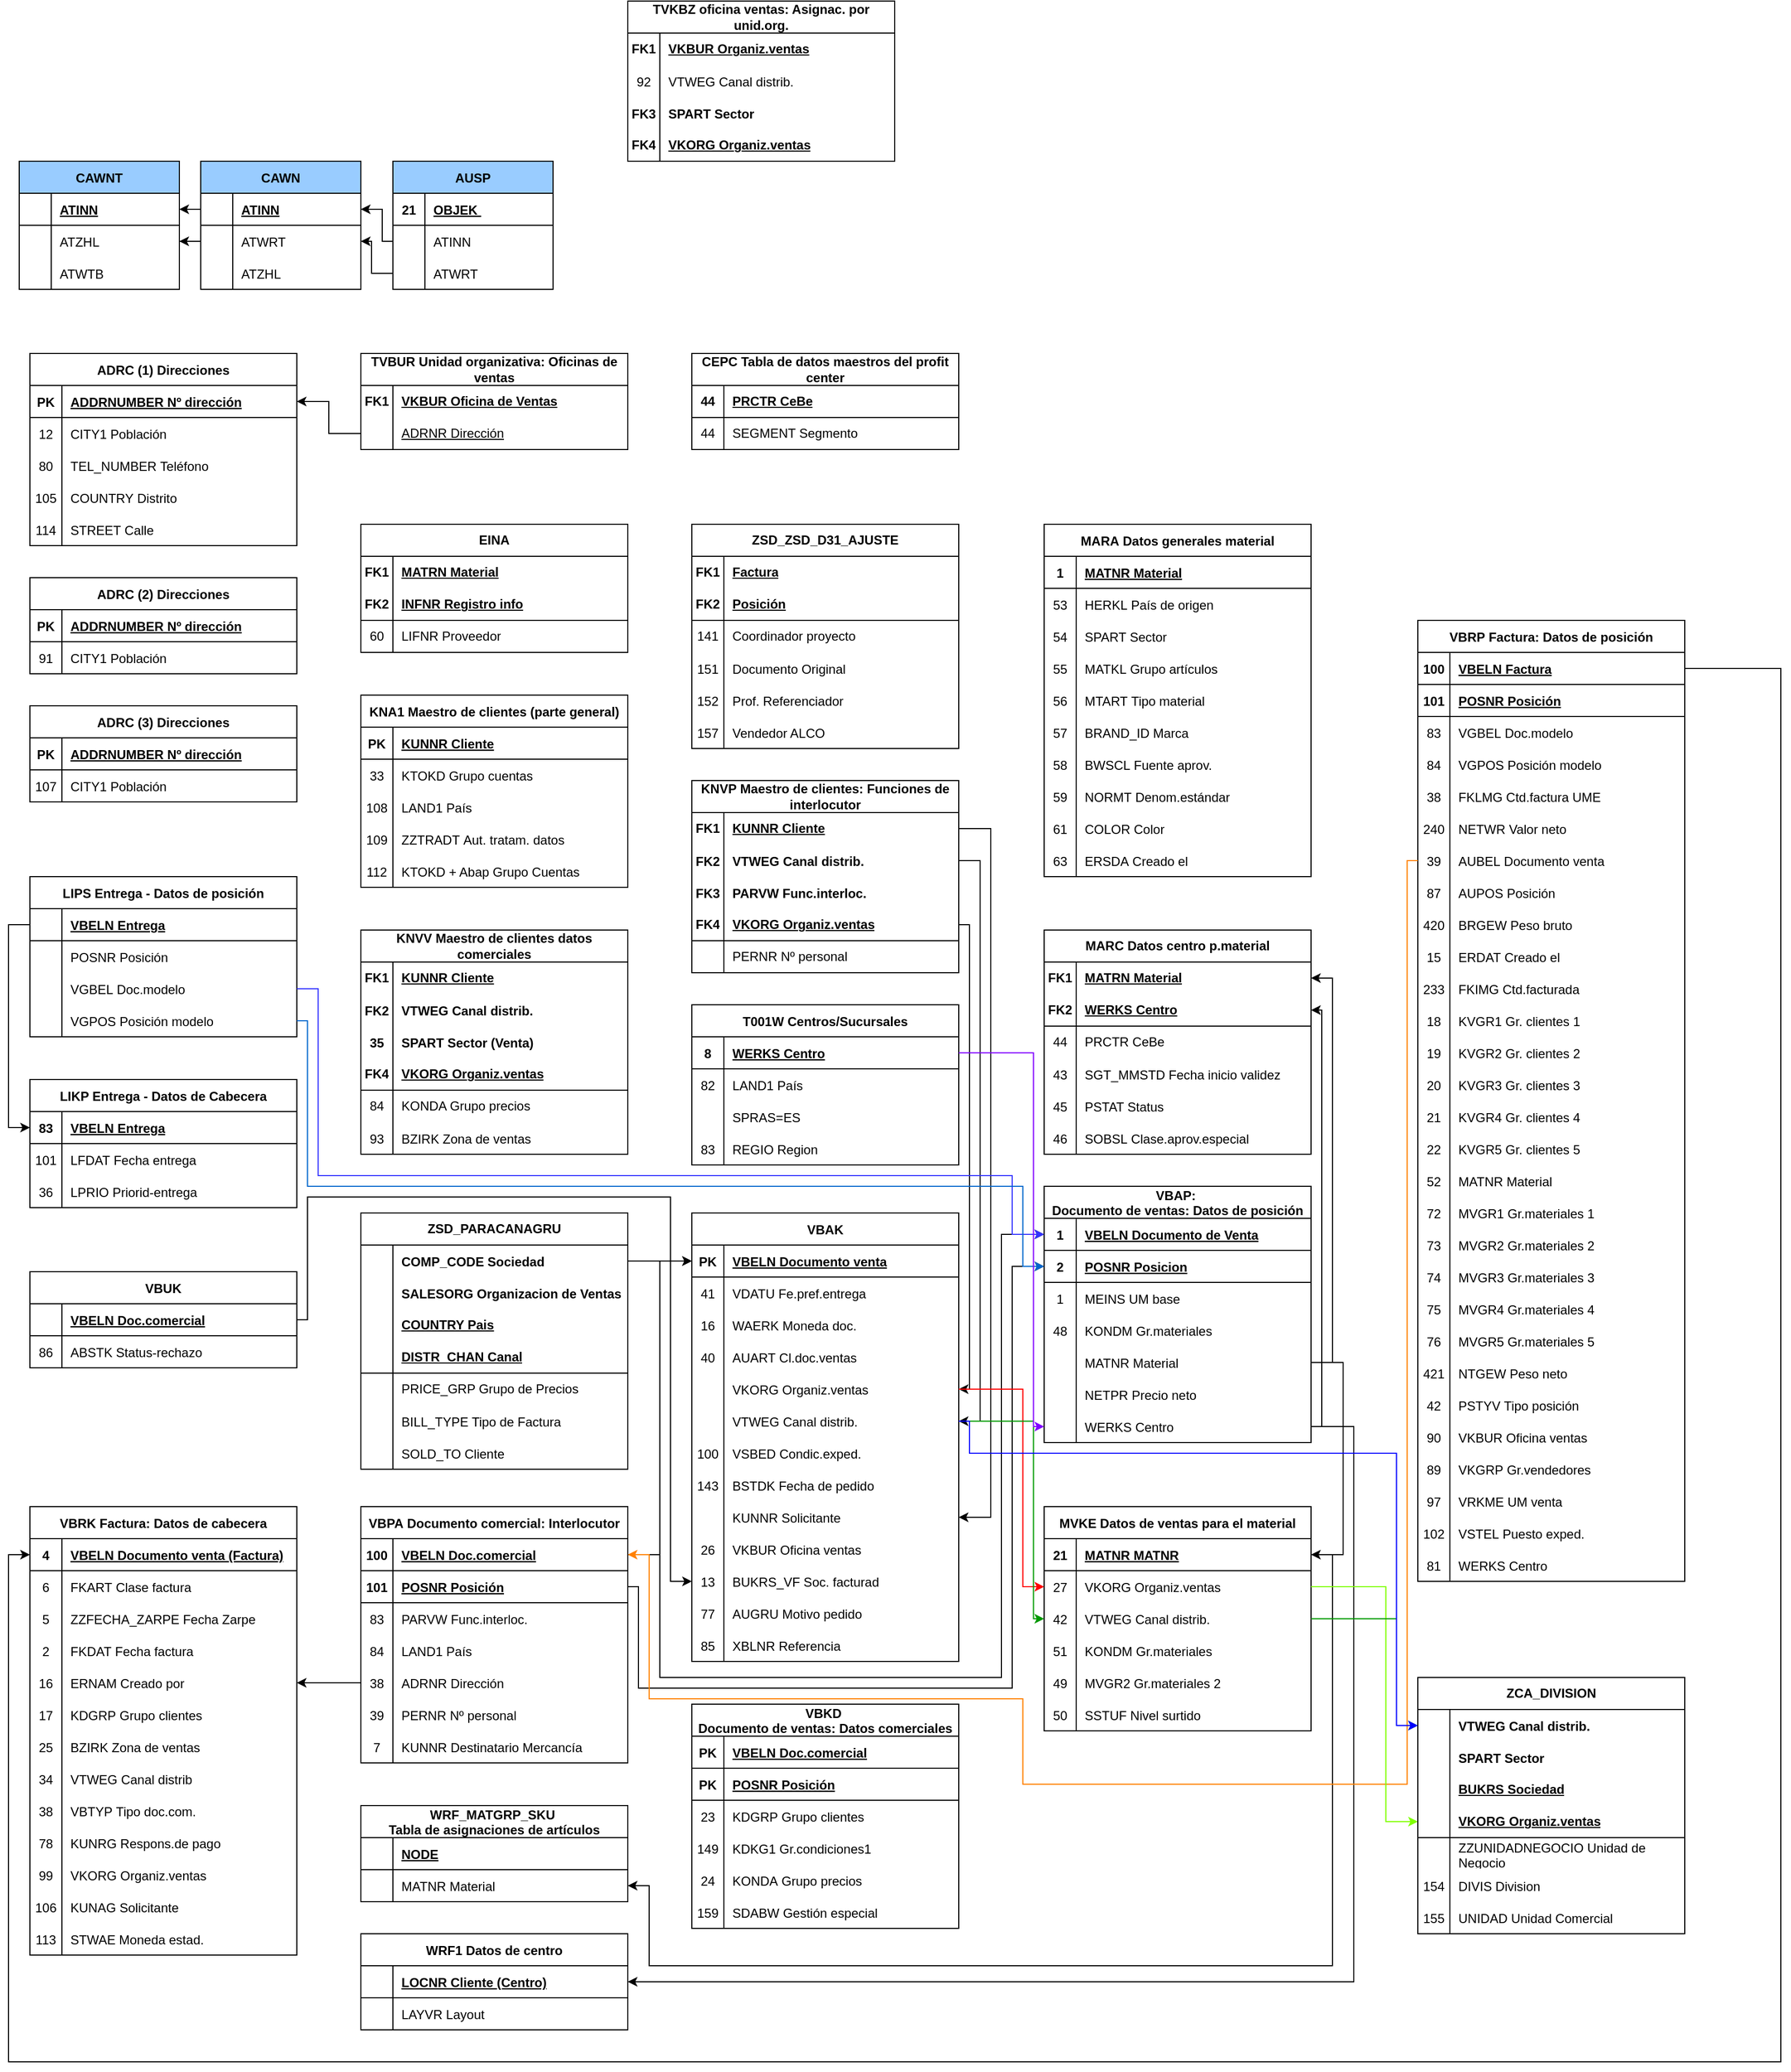 <mxfile version="27.1.4">
  <diagram id="R2lEEEUBdFMjLlhIrx00" name="Page-1">
    <mxGraphModel dx="983" dy="1579" grid="1" gridSize="10" guides="1" tooltips="1" connect="1" arrows="1" fold="1" page="1" pageScale="1" pageWidth="850" pageHeight="1100" math="0" shadow="0" extFonts="Permanent Marker^https://fonts.googleapis.com/css?family=Permanent+Marker">
      <root>
        <mxCell id="0" />
        <mxCell id="1" parent="0" />
        <mxCell id="5dRudZMA0Y6KIkxW6422-41" value="AUSP" style="shape=table;startSize=30;container=1;collapsible=1;childLayout=tableLayout;fixedRows=1;rowLines=0;fontStyle=1;align=center;resizeLast=1;fillColor=#99CCFF;" parent="1" vertex="1">
          <mxGeometry x="390" y="20" width="150" height="120" as="geometry" />
        </mxCell>
        <mxCell id="5dRudZMA0Y6KIkxW6422-42" value="" style="shape=partialRectangle;collapsible=0;dropTarget=0;pointerEvents=0;fillColor=none;points=[[0,0.5],[1,0.5]];portConstraint=eastwest;top=0;left=0;right=0;bottom=1;" parent="5dRudZMA0Y6KIkxW6422-41" vertex="1">
          <mxGeometry y="30" width="150" height="30" as="geometry" />
        </mxCell>
        <mxCell id="5dRudZMA0Y6KIkxW6422-43" value="21" style="shape=partialRectangle;overflow=hidden;connectable=0;fillColor=none;top=0;left=0;bottom=0;right=0;fontStyle=1;" parent="5dRudZMA0Y6KIkxW6422-42" vertex="1">
          <mxGeometry width="30" height="30" as="geometry">
            <mxRectangle width="30" height="30" as="alternateBounds" />
          </mxGeometry>
        </mxCell>
        <mxCell id="5dRudZMA0Y6KIkxW6422-44" value="OBJEK " style="shape=partialRectangle;overflow=hidden;connectable=0;fillColor=none;top=0;left=0;bottom=0;right=0;align=left;spacingLeft=6;fontStyle=5;" parent="5dRudZMA0Y6KIkxW6422-42" vertex="1">
          <mxGeometry x="30" width="120" height="30" as="geometry">
            <mxRectangle width="120" height="30" as="alternateBounds" />
          </mxGeometry>
        </mxCell>
        <mxCell id="5dRudZMA0Y6KIkxW6422-45" value="" style="shape=partialRectangle;collapsible=0;dropTarget=0;pointerEvents=0;fillColor=none;points=[[0,0.5],[1,0.5]];portConstraint=eastwest;top=0;left=0;right=0;bottom=0;" parent="5dRudZMA0Y6KIkxW6422-41" vertex="1">
          <mxGeometry y="60" width="150" height="30" as="geometry" />
        </mxCell>
        <mxCell id="5dRudZMA0Y6KIkxW6422-46" value="" style="shape=partialRectangle;overflow=hidden;connectable=0;fillColor=none;top=0;left=0;bottom=0;right=0;" parent="5dRudZMA0Y6KIkxW6422-45" vertex="1">
          <mxGeometry width="30" height="30" as="geometry">
            <mxRectangle width="30" height="30" as="alternateBounds" />
          </mxGeometry>
        </mxCell>
        <mxCell id="5dRudZMA0Y6KIkxW6422-47" value="ATINN" style="shape=partialRectangle;overflow=hidden;connectable=0;fillColor=none;top=0;left=0;bottom=0;right=0;align=left;spacingLeft=6;" parent="5dRudZMA0Y6KIkxW6422-45" vertex="1">
          <mxGeometry x="30" width="120" height="30" as="geometry">
            <mxRectangle width="120" height="30" as="alternateBounds" />
          </mxGeometry>
        </mxCell>
        <mxCell id="5dRudZMA0Y6KIkxW6422-48" value="" style="shape=partialRectangle;collapsible=0;dropTarget=0;pointerEvents=0;fillColor=none;points=[[0,0.5],[1,0.5]];portConstraint=eastwest;top=0;left=0;right=0;bottom=0;" parent="5dRudZMA0Y6KIkxW6422-41" vertex="1">
          <mxGeometry y="90" width="150" height="30" as="geometry" />
        </mxCell>
        <mxCell id="5dRudZMA0Y6KIkxW6422-49" value="" style="shape=partialRectangle;overflow=hidden;connectable=0;fillColor=none;top=0;left=0;bottom=0;right=0;" parent="5dRudZMA0Y6KIkxW6422-48" vertex="1">
          <mxGeometry width="30" height="30" as="geometry">
            <mxRectangle width="30" height="30" as="alternateBounds" />
          </mxGeometry>
        </mxCell>
        <mxCell id="5dRudZMA0Y6KIkxW6422-50" value="ATWRT" style="shape=partialRectangle;overflow=hidden;connectable=0;fillColor=none;top=0;left=0;bottom=0;right=0;align=left;spacingLeft=6;" parent="5dRudZMA0Y6KIkxW6422-48" vertex="1">
          <mxGeometry x="30" width="120" height="30" as="geometry">
            <mxRectangle width="120" height="30" as="alternateBounds" />
          </mxGeometry>
        </mxCell>
        <mxCell id="5dRudZMA0Y6KIkxW6422-51" value="CAWN" style="shape=table;startSize=30;container=1;collapsible=1;childLayout=tableLayout;fixedRows=1;rowLines=0;fontStyle=1;align=center;resizeLast=1;fillColor=#99CCFF;" parent="1" vertex="1">
          <mxGeometry x="210" y="20" width="150" height="120" as="geometry" />
        </mxCell>
        <mxCell id="5dRudZMA0Y6KIkxW6422-52" value="" style="shape=partialRectangle;collapsible=0;dropTarget=0;pointerEvents=0;fillColor=none;points=[[0,0.5],[1,0.5]];portConstraint=eastwest;top=0;left=0;right=0;bottom=1;" parent="5dRudZMA0Y6KIkxW6422-51" vertex="1">
          <mxGeometry y="30" width="150" height="30" as="geometry" />
        </mxCell>
        <mxCell id="5dRudZMA0Y6KIkxW6422-53" value="" style="shape=partialRectangle;overflow=hidden;connectable=0;fillColor=none;top=0;left=0;bottom=0;right=0;fontStyle=1;" parent="5dRudZMA0Y6KIkxW6422-52" vertex="1">
          <mxGeometry width="30" height="30" as="geometry">
            <mxRectangle width="30" height="30" as="alternateBounds" />
          </mxGeometry>
        </mxCell>
        <mxCell id="5dRudZMA0Y6KIkxW6422-54" value="ATINN" style="shape=partialRectangle;overflow=hidden;connectable=0;fillColor=none;top=0;left=0;bottom=0;right=0;align=left;spacingLeft=6;fontStyle=5;" parent="5dRudZMA0Y6KIkxW6422-52" vertex="1">
          <mxGeometry x="30" width="120" height="30" as="geometry">
            <mxRectangle width="120" height="30" as="alternateBounds" />
          </mxGeometry>
        </mxCell>
        <mxCell id="5dRudZMA0Y6KIkxW6422-55" value="" style="shape=partialRectangle;collapsible=0;dropTarget=0;pointerEvents=0;fillColor=none;points=[[0,0.5],[1,0.5]];portConstraint=eastwest;top=0;left=0;right=0;bottom=0;" parent="5dRudZMA0Y6KIkxW6422-51" vertex="1">
          <mxGeometry y="60" width="150" height="30" as="geometry" />
        </mxCell>
        <mxCell id="5dRudZMA0Y6KIkxW6422-56" value="" style="shape=partialRectangle;overflow=hidden;connectable=0;fillColor=none;top=0;left=0;bottom=0;right=0;" parent="5dRudZMA0Y6KIkxW6422-55" vertex="1">
          <mxGeometry width="30" height="30" as="geometry">
            <mxRectangle width="30" height="30" as="alternateBounds" />
          </mxGeometry>
        </mxCell>
        <mxCell id="5dRudZMA0Y6KIkxW6422-57" value="ATWRT" style="shape=partialRectangle;overflow=hidden;connectable=0;fillColor=none;top=0;left=0;bottom=0;right=0;align=left;spacingLeft=6;" parent="5dRudZMA0Y6KIkxW6422-55" vertex="1">
          <mxGeometry x="30" width="120" height="30" as="geometry">
            <mxRectangle width="120" height="30" as="alternateBounds" />
          </mxGeometry>
        </mxCell>
        <mxCell id="5dRudZMA0Y6KIkxW6422-58" value="" style="shape=partialRectangle;collapsible=0;dropTarget=0;pointerEvents=0;fillColor=none;points=[[0,0.5],[1,0.5]];portConstraint=eastwest;top=0;left=0;right=0;bottom=0;" parent="5dRudZMA0Y6KIkxW6422-51" vertex="1">
          <mxGeometry y="90" width="150" height="30" as="geometry" />
        </mxCell>
        <mxCell id="5dRudZMA0Y6KIkxW6422-59" value="" style="shape=partialRectangle;overflow=hidden;connectable=0;fillColor=none;top=0;left=0;bottom=0;right=0;" parent="5dRudZMA0Y6KIkxW6422-58" vertex="1">
          <mxGeometry width="30" height="30" as="geometry">
            <mxRectangle width="30" height="30" as="alternateBounds" />
          </mxGeometry>
        </mxCell>
        <mxCell id="5dRudZMA0Y6KIkxW6422-60" value="ATZHL" style="shape=partialRectangle;overflow=hidden;connectable=0;fillColor=none;top=0;left=0;bottom=0;right=0;align=left;spacingLeft=6;" parent="5dRudZMA0Y6KIkxW6422-58" vertex="1">
          <mxGeometry x="30" width="120" height="30" as="geometry">
            <mxRectangle width="120" height="30" as="alternateBounds" />
          </mxGeometry>
        </mxCell>
        <mxCell id="5dRudZMA0Y6KIkxW6422-61" style="edgeStyle=orthogonalEdgeStyle;rounded=0;orthogonalLoop=1;jettySize=auto;html=1;exitX=0;exitY=0.5;exitDx=0;exitDy=0;entryX=1;entryY=0.5;entryDx=0;entryDy=0;" parent="1" source="5dRudZMA0Y6KIkxW6422-45" target="5dRudZMA0Y6KIkxW6422-52" edge="1">
          <mxGeometry relative="1" as="geometry">
            <Array as="points">
              <mxPoint x="380" y="95" />
              <mxPoint x="380" y="65" />
            </Array>
          </mxGeometry>
        </mxCell>
        <mxCell id="5dRudZMA0Y6KIkxW6422-62" style="edgeStyle=orthogonalEdgeStyle;rounded=0;orthogonalLoop=1;jettySize=auto;html=1;entryX=1;entryY=0.5;entryDx=0;entryDy=0;" parent="1" source="5dRudZMA0Y6KIkxW6422-48" target="5dRudZMA0Y6KIkxW6422-55" edge="1">
          <mxGeometry relative="1" as="geometry" />
        </mxCell>
        <mxCell id="5dRudZMA0Y6KIkxW6422-63" value="CAWNT" style="shape=table;startSize=30;container=1;collapsible=1;childLayout=tableLayout;fixedRows=1;rowLines=0;fontStyle=1;align=center;resizeLast=1;fillColor=#99CCFF;" parent="1" vertex="1">
          <mxGeometry x="40" y="20" width="150" height="120" as="geometry" />
        </mxCell>
        <mxCell id="5dRudZMA0Y6KIkxW6422-64" value="" style="shape=partialRectangle;collapsible=0;dropTarget=0;pointerEvents=0;fillColor=none;points=[[0,0.5],[1,0.5]];portConstraint=eastwest;top=0;left=0;right=0;bottom=1;" parent="5dRudZMA0Y6KIkxW6422-63" vertex="1">
          <mxGeometry y="30" width="150" height="30" as="geometry" />
        </mxCell>
        <mxCell id="5dRudZMA0Y6KIkxW6422-65" value="" style="shape=partialRectangle;overflow=hidden;connectable=0;fillColor=none;top=0;left=0;bottom=0;right=0;fontStyle=1;" parent="5dRudZMA0Y6KIkxW6422-64" vertex="1">
          <mxGeometry width="30" height="30" as="geometry">
            <mxRectangle width="30" height="30" as="alternateBounds" />
          </mxGeometry>
        </mxCell>
        <mxCell id="5dRudZMA0Y6KIkxW6422-66" value="ATINN" style="shape=partialRectangle;overflow=hidden;connectable=0;fillColor=none;top=0;left=0;bottom=0;right=0;align=left;spacingLeft=6;fontStyle=5;" parent="5dRudZMA0Y6KIkxW6422-64" vertex="1">
          <mxGeometry x="30" width="120" height="30" as="geometry">
            <mxRectangle width="120" height="30" as="alternateBounds" />
          </mxGeometry>
        </mxCell>
        <mxCell id="5dRudZMA0Y6KIkxW6422-67" value="" style="shape=partialRectangle;collapsible=0;dropTarget=0;pointerEvents=0;fillColor=none;points=[[0,0.5],[1,0.5]];portConstraint=eastwest;top=0;left=0;right=0;bottom=0;" parent="5dRudZMA0Y6KIkxW6422-63" vertex="1">
          <mxGeometry y="60" width="150" height="30" as="geometry" />
        </mxCell>
        <mxCell id="5dRudZMA0Y6KIkxW6422-68" value="" style="shape=partialRectangle;overflow=hidden;connectable=0;fillColor=none;top=0;left=0;bottom=0;right=0;" parent="5dRudZMA0Y6KIkxW6422-67" vertex="1">
          <mxGeometry width="30" height="30" as="geometry">
            <mxRectangle width="30" height="30" as="alternateBounds" />
          </mxGeometry>
        </mxCell>
        <mxCell id="5dRudZMA0Y6KIkxW6422-69" value="ATZHL" style="shape=partialRectangle;overflow=hidden;connectable=0;fillColor=none;top=0;left=0;bottom=0;right=0;align=left;spacingLeft=6;" parent="5dRudZMA0Y6KIkxW6422-67" vertex="1">
          <mxGeometry x="30" width="120" height="30" as="geometry">
            <mxRectangle width="120" height="30" as="alternateBounds" />
          </mxGeometry>
        </mxCell>
        <mxCell id="5dRudZMA0Y6KIkxW6422-70" value="" style="shape=partialRectangle;collapsible=0;dropTarget=0;pointerEvents=0;fillColor=none;points=[[0,0.5],[1,0.5]];portConstraint=eastwest;top=0;left=0;right=0;bottom=0;" parent="5dRudZMA0Y6KIkxW6422-63" vertex="1">
          <mxGeometry y="90" width="150" height="30" as="geometry" />
        </mxCell>
        <mxCell id="5dRudZMA0Y6KIkxW6422-71" value="" style="shape=partialRectangle;overflow=hidden;connectable=0;fillColor=none;top=0;left=0;bottom=0;right=0;" parent="5dRudZMA0Y6KIkxW6422-70" vertex="1">
          <mxGeometry width="30" height="30" as="geometry">
            <mxRectangle width="30" height="30" as="alternateBounds" />
          </mxGeometry>
        </mxCell>
        <mxCell id="5dRudZMA0Y6KIkxW6422-72" value="ATWTB" style="shape=partialRectangle;overflow=hidden;connectable=0;fillColor=none;top=0;left=0;bottom=0;right=0;align=left;spacingLeft=6;" parent="5dRudZMA0Y6KIkxW6422-70" vertex="1">
          <mxGeometry x="30" width="120" height="30" as="geometry">
            <mxRectangle width="120" height="30" as="alternateBounds" />
          </mxGeometry>
        </mxCell>
        <mxCell id="5dRudZMA0Y6KIkxW6422-73" style="edgeStyle=orthogonalEdgeStyle;rounded=0;orthogonalLoop=1;jettySize=auto;html=1;exitX=0;exitY=0.5;exitDx=0;exitDy=0;entryX=1;entryY=0.5;entryDx=0;entryDy=0;" parent="1" source="5dRudZMA0Y6KIkxW6422-52" target="5dRudZMA0Y6KIkxW6422-64" edge="1">
          <mxGeometry relative="1" as="geometry" />
        </mxCell>
        <mxCell id="5dRudZMA0Y6KIkxW6422-74" style="edgeStyle=orthogonalEdgeStyle;rounded=0;orthogonalLoop=1;jettySize=auto;html=1;exitX=0;exitY=0.5;exitDx=0;exitDy=0;" parent="1" source="5dRudZMA0Y6KIkxW6422-55" target="5dRudZMA0Y6KIkxW6422-67" edge="1">
          <mxGeometry relative="1" as="geometry" />
        </mxCell>
        <mxCell id="5dRudZMA0Y6KIkxW6422-75" value="ADRC (1) Direcciones" style="shape=table;startSize=30;container=1;collapsible=1;childLayout=tableLayout;fixedRows=1;rowLines=0;fontStyle=1;align=center;resizeLast=1;" parent="1" vertex="1">
          <mxGeometry x="50" y="200" width="250" height="180" as="geometry" />
        </mxCell>
        <mxCell id="5dRudZMA0Y6KIkxW6422-76" value="" style="shape=partialRectangle;collapsible=0;dropTarget=0;pointerEvents=0;fillColor=none;points=[[0,0.5],[1,0.5]];portConstraint=eastwest;top=0;left=0;right=0;bottom=1;" parent="5dRudZMA0Y6KIkxW6422-75" vertex="1">
          <mxGeometry y="30" width="250" height="30" as="geometry" />
        </mxCell>
        <mxCell id="5dRudZMA0Y6KIkxW6422-77" value="PK" style="shape=partialRectangle;overflow=hidden;connectable=0;fillColor=none;top=0;left=0;bottom=0;right=0;fontStyle=1;" parent="5dRudZMA0Y6KIkxW6422-76" vertex="1">
          <mxGeometry width="30" height="30" as="geometry">
            <mxRectangle width="30" height="30" as="alternateBounds" />
          </mxGeometry>
        </mxCell>
        <mxCell id="5dRudZMA0Y6KIkxW6422-78" value="ADDRNUMBER Nº dirección" style="shape=partialRectangle;overflow=hidden;connectable=0;fillColor=none;top=0;left=0;bottom=0;right=0;align=left;spacingLeft=6;fontStyle=5;" parent="5dRudZMA0Y6KIkxW6422-76" vertex="1">
          <mxGeometry x="30" width="220" height="30" as="geometry">
            <mxRectangle width="220" height="30" as="alternateBounds" />
          </mxGeometry>
        </mxCell>
        <mxCell id="5dRudZMA0Y6KIkxW6422-79" value="" style="shape=partialRectangle;collapsible=0;dropTarget=0;pointerEvents=0;fillColor=none;points=[[0,0.5],[1,0.5]];portConstraint=eastwest;top=0;left=0;right=0;bottom=0;" parent="5dRudZMA0Y6KIkxW6422-75" vertex="1">
          <mxGeometry y="60" width="250" height="30" as="geometry" />
        </mxCell>
        <mxCell id="5dRudZMA0Y6KIkxW6422-80" value="12" style="shape=partialRectangle;overflow=hidden;connectable=0;fillColor=none;top=0;left=0;bottom=0;right=0;" parent="5dRudZMA0Y6KIkxW6422-79" vertex="1">
          <mxGeometry width="30" height="30" as="geometry">
            <mxRectangle width="30" height="30" as="alternateBounds" />
          </mxGeometry>
        </mxCell>
        <mxCell id="5dRudZMA0Y6KIkxW6422-81" value="CITY1 Población" style="shape=partialRectangle;overflow=hidden;connectable=0;fillColor=none;top=0;left=0;bottom=0;right=0;align=left;spacingLeft=6;" parent="5dRudZMA0Y6KIkxW6422-79" vertex="1">
          <mxGeometry x="30" width="220" height="30" as="geometry">
            <mxRectangle width="220" height="30" as="alternateBounds" />
          </mxGeometry>
        </mxCell>
        <mxCell id="5dRudZMA0Y6KIkxW6422-82" value="" style="shape=tableRow;horizontal=0;startSize=0;swimlaneHead=0;swimlaneBody=0;fillColor=none;collapsible=0;dropTarget=0;points=[[0,0.5],[1,0.5]];portConstraint=eastwest;top=0;left=0;right=0;bottom=0;" parent="5dRudZMA0Y6KIkxW6422-75" vertex="1">
          <mxGeometry y="90" width="250" height="30" as="geometry" />
        </mxCell>
        <mxCell id="5dRudZMA0Y6KIkxW6422-83" value="80" style="shape=partialRectangle;connectable=0;fillColor=none;top=0;left=0;bottom=0;right=0;editable=1;overflow=hidden;" parent="5dRudZMA0Y6KIkxW6422-82" vertex="1">
          <mxGeometry width="30" height="30" as="geometry">
            <mxRectangle width="30" height="30" as="alternateBounds" />
          </mxGeometry>
        </mxCell>
        <mxCell id="5dRudZMA0Y6KIkxW6422-84" value="TEL_NUMBER Teléfono" style="shape=partialRectangle;connectable=0;fillColor=none;top=0;left=0;bottom=0;right=0;align=left;spacingLeft=6;overflow=hidden;" parent="5dRudZMA0Y6KIkxW6422-82" vertex="1">
          <mxGeometry x="30" width="220" height="30" as="geometry">
            <mxRectangle width="220" height="30" as="alternateBounds" />
          </mxGeometry>
        </mxCell>
        <mxCell id="5dRudZMA0Y6KIkxW6422-85" value="" style="shape=tableRow;horizontal=0;startSize=0;swimlaneHead=0;swimlaneBody=0;fillColor=none;collapsible=0;dropTarget=0;points=[[0,0.5],[1,0.5]];portConstraint=eastwest;top=0;left=0;right=0;bottom=0;" parent="5dRudZMA0Y6KIkxW6422-75" vertex="1">
          <mxGeometry y="120" width="250" height="30" as="geometry" />
        </mxCell>
        <mxCell id="5dRudZMA0Y6KIkxW6422-86" value="105" style="shape=partialRectangle;connectable=0;fillColor=none;top=0;left=0;bottom=0;right=0;editable=1;overflow=hidden;" parent="5dRudZMA0Y6KIkxW6422-85" vertex="1">
          <mxGeometry width="30" height="30" as="geometry">
            <mxRectangle width="30" height="30" as="alternateBounds" />
          </mxGeometry>
        </mxCell>
        <mxCell id="5dRudZMA0Y6KIkxW6422-87" value="COUNTRY Distrito" style="shape=partialRectangle;connectable=0;fillColor=none;top=0;left=0;bottom=0;right=0;align=left;spacingLeft=6;overflow=hidden;" parent="5dRudZMA0Y6KIkxW6422-85" vertex="1">
          <mxGeometry x="30" width="220" height="30" as="geometry">
            <mxRectangle width="220" height="30" as="alternateBounds" />
          </mxGeometry>
        </mxCell>
        <mxCell id="5dRudZMA0Y6KIkxW6422-88" value="" style="shape=tableRow;horizontal=0;startSize=0;swimlaneHead=0;swimlaneBody=0;fillColor=none;collapsible=0;dropTarget=0;points=[[0,0.5],[1,0.5]];portConstraint=eastwest;top=0;left=0;right=0;bottom=0;" parent="5dRudZMA0Y6KIkxW6422-75" vertex="1">
          <mxGeometry y="150" width="250" height="30" as="geometry" />
        </mxCell>
        <mxCell id="5dRudZMA0Y6KIkxW6422-89" value="114" style="shape=partialRectangle;connectable=0;fillColor=none;top=0;left=0;bottom=0;right=0;editable=1;overflow=hidden;" parent="5dRudZMA0Y6KIkxW6422-88" vertex="1">
          <mxGeometry width="30" height="30" as="geometry">
            <mxRectangle width="30" height="30" as="alternateBounds" />
          </mxGeometry>
        </mxCell>
        <mxCell id="5dRudZMA0Y6KIkxW6422-90" value="STREET Calle" style="shape=partialRectangle;connectable=0;fillColor=none;top=0;left=0;bottom=0;right=0;align=left;spacingLeft=6;overflow=hidden;" parent="5dRudZMA0Y6KIkxW6422-88" vertex="1">
          <mxGeometry x="30" width="220" height="30" as="geometry">
            <mxRectangle width="220" height="30" as="alternateBounds" />
          </mxGeometry>
        </mxCell>
        <mxCell id="5dRudZMA0Y6KIkxW6422-91" value="ADRC (2) Direcciones" style="shape=table;startSize=30;container=1;collapsible=1;childLayout=tableLayout;fixedRows=1;rowLines=0;fontStyle=1;align=center;resizeLast=1;" parent="1" vertex="1">
          <mxGeometry x="50" y="410" width="250" height="90" as="geometry" />
        </mxCell>
        <mxCell id="5dRudZMA0Y6KIkxW6422-92" value="" style="shape=partialRectangle;collapsible=0;dropTarget=0;pointerEvents=0;fillColor=none;points=[[0,0.5],[1,0.5]];portConstraint=eastwest;top=0;left=0;right=0;bottom=1;" parent="5dRudZMA0Y6KIkxW6422-91" vertex="1">
          <mxGeometry y="30" width="250" height="30" as="geometry" />
        </mxCell>
        <mxCell id="5dRudZMA0Y6KIkxW6422-93" value="PK" style="shape=partialRectangle;overflow=hidden;connectable=0;fillColor=none;top=0;left=0;bottom=0;right=0;fontStyle=1;" parent="5dRudZMA0Y6KIkxW6422-92" vertex="1">
          <mxGeometry width="30" height="30" as="geometry">
            <mxRectangle width="30" height="30" as="alternateBounds" />
          </mxGeometry>
        </mxCell>
        <mxCell id="5dRudZMA0Y6KIkxW6422-94" value="ADDRNUMBER Nº dirección" style="shape=partialRectangle;overflow=hidden;connectable=0;fillColor=none;top=0;left=0;bottom=0;right=0;align=left;spacingLeft=6;fontStyle=5;" parent="5dRudZMA0Y6KIkxW6422-92" vertex="1">
          <mxGeometry x="30" width="220" height="30" as="geometry">
            <mxRectangle width="220" height="30" as="alternateBounds" />
          </mxGeometry>
        </mxCell>
        <mxCell id="5dRudZMA0Y6KIkxW6422-95" value="" style="shape=partialRectangle;collapsible=0;dropTarget=0;pointerEvents=0;fillColor=none;points=[[0,0.5],[1,0.5]];portConstraint=eastwest;top=0;left=0;right=0;bottom=0;" parent="5dRudZMA0Y6KIkxW6422-91" vertex="1">
          <mxGeometry y="60" width="250" height="30" as="geometry" />
        </mxCell>
        <mxCell id="5dRudZMA0Y6KIkxW6422-96" value="91" style="shape=partialRectangle;overflow=hidden;connectable=0;fillColor=none;top=0;left=0;bottom=0;right=0;" parent="5dRudZMA0Y6KIkxW6422-95" vertex="1">
          <mxGeometry width="30" height="30" as="geometry">
            <mxRectangle width="30" height="30" as="alternateBounds" />
          </mxGeometry>
        </mxCell>
        <mxCell id="5dRudZMA0Y6KIkxW6422-97" value="CITY1 Población" style="shape=partialRectangle;overflow=hidden;connectable=0;fillColor=none;top=0;left=0;bottom=0;right=0;align=left;spacingLeft=6;" parent="5dRudZMA0Y6KIkxW6422-95" vertex="1">
          <mxGeometry x="30" width="220" height="30" as="geometry">
            <mxRectangle width="220" height="30" as="alternateBounds" />
          </mxGeometry>
        </mxCell>
        <mxCell id="5dRudZMA0Y6KIkxW6422-98" value="ADRC (3) Direcciones" style="shape=table;startSize=30;container=1;collapsible=1;childLayout=tableLayout;fixedRows=1;rowLines=0;fontStyle=1;align=center;resizeLast=1;" parent="1" vertex="1">
          <mxGeometry x="50" y="530" width="250" height="90" as="geometry" />
        </mxCell>
        <mxCell id="5dRudZMA0Y6KIkxW6422-99" value="" style="shape=partialRectangle;collapsible=0;dropTarget=0;pointerEvents=0;fillColor=none;points=[[0,0.5],[1,0.5]];portConstraint=eastwest;top=0;left=0;right=0;bottom=1;" parent="5dRudZMA0Y6KIkxW6422-98" vertex="1">
          <mxGeometry y="30" width="250" height="30" as="geometry" />
        </mxCell>
        <mxCell id="5dRudZMA0Y6KIkxW6422-100" value="PK" style="shape=partialRectangle;overflow=hidden;connectable=0;fillColor=none;top=0;left=0;bottom=0;right=0;fontStyle=1;" parent="5dRudZMA0Y6KIkxW6422-99" vertex="1">
          <mxGeometry width="30" height="30" as="geometry">
            <mxRectangle width="30" height="30" as="alternateBounds" />
          </mxGeometry>
        </mxCell>
        <mxCell id="5dRudZMA0Y6KIkxW6422-101" value="ADDRNUMBER Nº dirección" style="shape=partialRectangle;overflow=hidden;connectable=0;fillColor=none;top=0;left=0;bottom=0;right=0;align=left;spacingLeft=6;fontStyle=5;" parent="5dRudZMA0Y6KIkxW6422-99" vertex="1">
          <mxGeometry x="30" width="220" height="30" as="geometry">
            <mxRectangle width="220" height="30" as="alternateBounds" />
          </mxGeometry>
        </mxCell>
        <mxCell id="5dRudZMA0Y6KIkxW6422-102" value="" style="shape=partialRectangle;collapsible=0;dropTarget=0;pointerEvents=0;fillColor=none;points=[[0,0.5],[1,0.5]];portConstraint=eastwest;top=0;left=0;right=0;bottom=0;" parent="5dRudZMA0Y6KIkxW6422-98" vertex="1">
          <mxGeometry y="60" width="250" height="30" as="geometry" />
        </mxCell>
        <mxCell id="5dRudZMA0Y6KIkxW6422-103" value="107" style="shape=partialRectangle;overflow=hidden;connectable=0;fillColor=none;top=0;left=0;bottom=0;right=0;" parent="5dRudZMA0Y6KIkxW6422-102" vertex="1">
          <mxGeometry width="30" height="30" as="geometry">
            <mxRectangle width="30" height="30" as="alternateBounds" />
          </mxGeometry>
        </mxCell>
        <mxCell id="5dRudZMA0Y6KIkxW6422-104" value="CITY1 Población" style="shape=partialRectangle;overflow=hidden;connectable=0;fillColor=none;top=0;left=0;bottom=0;right=0;align=left;spacingLeft=6;" parent="5dRudZMA0Y6KIkxW6422-102" vertex="1">
          <mxGeometry x="30" width="220" height="30" as="geometry">
            <mxRectangle width="220" height="30" as="alternateBounds" />
          </mxGeometry>
        </mxCell>
        <mxCell id="5dRudZMA0Y6KIkxW6422-123" value="MARC&amp;nbsp;Datos centro p.material" style="shape=table;startSize=30;container=1;collapsible=1;childLayout=tableLayout;fixedRows=1;rowLines=0;fontStyle=1;align=center;resizeLast=1;html=1;whiteSpace=wrap;" parent="1" vertex="1">
          <mxGeometry x="1000" y="740" width="250" height="210" as="geometry" />
        </mxCell>
        <mxCell id="5dRudZMA0Y6KIkxW6422-124" value="" style="shape=tableRow;horizontal=0;startSize=0;swimlaneHead=0;swimlaneBody=0;fillColor=none;collapsible=0;dropTarget=0;points=[[0,0.5],[1,0.5]];portConstraint=eastwest;top=0;left=0;right=0;bottom=0;html=1;" parent="5dRudZMA0Y6KIkxW6422-123" vertex="1">
          <mxGeometry y="30" width="250" height="30" as="geometry" />
        </mxCell>
        <mxCell id="5dRudZMA0Y6KIkxW6422-125" value="FK1" style="shape=partialRectangle;connectable=0;fillColor=none;top=0;left=0;bottom=0;right=0;fontStyle=1;overflow=hidden;html=1;whiteSpace=wrap;" parent="5dRudZMA0Y6KIkxW6422-124" vertex="1">
          <mxGeometry width="30" height="30" as="geometry">
            <mxRectangle width="30" height="30" as="alternateBounds" />
          </mxGeometry>
        </mxCell>
        <mxCell id="5dRudZMA0Y6KIkxW6422-126" value="MATRN&amp;nbsp;Material" style="shape=partialRectangle;connectable=0;fillColor=none;top=0;left=0;bottom=0;right=0;align=left;spacingLeft=6;fontStyle=5;overflow=hidden;html=1;whiteSpace=wrap;" parent="5dRudZMA0Y6KIkxW6422-124" vertex="1">
          <mxGeometry x="30" width="220" height="30" as="geometry">
            <mxRectangle width="220" height="30" as="alternateBounds" />
          </mxGeometry>
        </mxCell>
        <mxCell id="5dRudZMA0Y6KIkxW6422-127" value="" style="shape=tableRow;horizontal=0;startSize=0;swimlaneHead=0;swimlaneBody=0;fillColor=none;collapsible=0;dropTarget=0;points=[[0,0.5],[1,0.5]];portConstraint=eastwest;top=0;left=0;right=0;bottom=1;html=1;" parent="5dRudZMA0Y6KIkxW6422-123" vertex="1">
          <mxGeometry y="60" width="250" height="30" as="geometry" />
        </mxCell>
        <mxCell id="5dRudZMA0Y6KIkxW6422-128" value="FK2" style="shape=partialRectangle;connectable=0;fillColor=none;top=0;left=0;bottom=0;right=0;fontStyle=1;overflow=hidden;html=1;whiteSpace=wrap;" parent="5dRudZMA0Y6KIkxW6422-127" vertex="1">
          <mxGeometry width="30" height="30" as="geometry">
            <mxRectangle width="30" height="30" as="alternateBounds" />
          </mxGeometry>
        </mxCell>
        <mxCell id="5dRudZMA0Y6KIkxW6422-129" value="WERKS Centro" style="shape=partialRectangle;connectable=0;fillColor=none;top=0;left=0;bottom=0;right=0;align=left;spacingLeft=6;fontStyle=5;overflow=hidden;html=1;whiteSpace=wrap;" parent="5dRudZMA0Y6KIkxW6422-127" vertex="1">
          <mxGeometry x="30" width="220" height="30" as="geometry">
            <mxRectangle width="220" height="30" as="alternateBounds" />
          </mxGeometry>
        </mxCell>
        <mxCell id="5dRudZMA0Y6KIkxW6422-130" value="" style="shape=tableRow;horizontal=0;startSize=0;swimlaneHead=0;swimlaneBody=0;fillColor=none;collapsible=0;dropTarget=0;points=[[0,0.5],[1,0.5]];portConstraint=eastwest;top=0;left=0;right=0;bottom=0;html=1;" parent="5dRudZMA0Y6KIkxW6422-123" vertex="1">
          <mxGeometry y="90" width="250" height="30" as="geometry" />
        </mxCell>
        <mxCell id="5dRudZMA0Y6KIkxW6422-131" value="44" style="shape=partialRectangle;connectable=0;fillColor=none;top=0;left=0;bottom=0;right=0;editable=1;overflow=hidden;html=1;whiteSpace=wrap;" parent="5dRudZMA0Y6KIkxW6422-130" vertex="1">
          <mxGeometry width="30" height="30" as="geometry">
            <mxRectangle width="30" height="30" as="alternateBounds" />
          </mxGeometry>
        </mxCell>
        <mxCell id="5dRudZMA0Y6KIkxW6422-132" value="PRCTR CeBe" style="shape=partialRectangle;connectable=0;fillColor=none;top=0;left=0;bottom=0;right=0;align=left;spacingLeft=6;overflow=hidden;html=1;whiteSpace=wrap;" parent="5dRudZMA0Y6KIkxW6422-130" vertex="1">
          <mxGeometry x="30" width="220" height="30" as="geometry">
            <mxRectangle width="220" height="30" as="alternateBounds" />
          </mxGeometry>
        </mxCell>
        <mxCell id="5dRudZMA0Y6KIkxW6422-366" value="" style="shape=tableRow;horizontal=0;startSize=0;swimlaneHead=0;swimlaneBody=0;fillColor=none;collapsible=0;dropTarget=0;points=[[0,0.5],[1,0.5]];portConstraint=eastwest;top=0;left=0;right=0;bottom=0;" parent="5dRudZMA0Y6KIkxW6422-123" vertex="1">
          <mxGeometry y="120" width="250" height="30" as="geometry" />
        </mxCell>
        <mxCell id="5dRudZMA0Y6KIkxW6422-367" value="43" style="shape=partialRectangle;connectable=0;fillColor=none;top=0;left=0;bottom=0;right=0;editable=1;overflow=hidden;" parent="5dRudZMA0Y6KIkxW6422-366" vertex="1">
          <mxGeometry width="30" height="30" as="geometry">
            <mxRectangle width="30" height="30" as="alternateBounds" />
          </mxGeometry>
        </mxCell>
        <mxCell id="5dRudZMA0Y6KIkxW6422-368" value="SGT_MMSTD Fecha inicio validez" style="shape=partialRectangle;connectable=0;fillColor=none;top=0;left=0;bottom=0;right=0;align=left;spacingLeft=6;overflow=hidden;" parent="5dRudZMA0Y6KIkxW6422-366" vertex="1">
          <mxGeometry x="30" width="220" height="30" as="geometry">
            <mxRectangle width="220" height="30" as="alternateBounds" />
          </mxGeometry>
        </mxCell>
        <mxCell id="5dRudZMA0Y6KIkxW6422-370" value="" style="shape=tableRow;horizontal=0;startSize=0;swimlaneHead=0;swimlaneBody=0;fillColor=none;collapsible=0;dropTarget=0;points=[[0,0.5],[1,0.5]];portConstraint=eastwest;top=0;left=0;right=0;bottom=0;" parent="5dRudZMA0Y6KIkxW6422-123" vertex="1">
          <mxGeometry y="150" width="250" height="30" as="geometry" />
        </mxCell>
        <mxCell id="5dRudZMA0Y6KIkxW6422-371" value="45" style="shape=partialRectangle;connectable=0;fillColor=none;top=0;left=0;bottom=0;right=0;editable=1;overflow=hidden;" parent="5dRudZMA0Y6KIkxW6422-370" vertex="1">
          <mxGeometry width="30" height="30" as="geometry">
            <mxRectangle width="30" height="30" as="alternateBounds" />
          </mxGeometry>
        </mxCell>
        <mxCell id="5dRudZMA0Y6KIkxW6422-372" value="PSTAT Status" style="shape=partialRectangle;connectable=0;fillColor=none;top=0;left=0;bottom=0;right=0;align=left;spacingLeft=6;overflow=hidden;" parent="5dRudZMA0Y6KIkxW6422-370" vertex="1">
          <mxGeometry x="30" width="220" height="30" as="geometry">
            <mxRectangle width="220" height="30" as="alternateBounds" />
          </mxGeometry>
        </mxCell>
        <mxCell id="5dRudZMA0Y6KIkxW6422-374" value="" style="shape=tableRow;horizontal=0;startSize=0;swimlaneHead=0;swimlaneBody=0;fillColor=none;collapsible=0;dropTarget=0;points=[[0,0.5],[1,0.5]];portConstraint=eastwest;top=0;left=0;right=0;bottom=0;" parent="5dRudZMA0Y6KIkxW6422-123" vertex="1">
          <mxGeometry y="180" width="250" height="30" as="geometry" />
        </mxCell>
        <mxCell id="5dRudZMA0Y6KIkxW6422-375" value="46" style="shape=partialRectangle;connectable=0;fillColor=none;top=0;left=0;bottom=0;right=0;editable=1;overflow=hidden;" parent="5dRudZMA0Y6KIkxW6422-374" vertex="1">
          <mxGeometry width="30" height="30" as="geometry">
            <mxRectangle width="30" height="30" as="alternateBounds" />
          </mxGeometry>
        </mxCell>
        <mxCell id="5dRudZMA0Y6KIkxW6422-376" value="SOBSL Clase.aprov.especial" style="shape=partialRectangle;connectable=0;fillColor=none;top=0;left=0;bottom=0;right=0;align=left;spacingLeft=6;overflow=hidden;" parent="5dRudZMA0Y6KIkxW6422-374" vertex="1">
          <mxGeometry x="30" width="220" height="30" as="geometry">
            <mxRectangle width="220" height="30" as="alternateBounds" />
          </mxGeometry>
        </mxCell>
        <mxCell id="5dRudZMA0Y6KIkxW6422-136" value="CEPC&amp;nbsp;Tabla de datos maestros del profit center" style="shape=table;startSize=30;container=1;collapsible=1;childLayout=tableLayout;fixedRows=1;rowLines=0;fontStyle=1;align=center;resizeLast=1;html=1;whiteSpace=wrap;" parent="1" vertex="1">
          <mxGeometry x="670" y="200" width="250" height="90" as="geometry" />
        </mxCell>
        <mxCell id="5dRudZMA0Y6KIkxW6422-140" value="" style="shape=tableRow;horizontal=0;startSize=0;swimlaneHead=0;swimlaneBody=0;fillColor=none;collapsible=0;dropTarget=0;points=[[0,0.5],[1,0.5]];portConstraint=eastwest;top=0;left=0;right=0;bottom=1;html=1;" parent="5dRudZMA0Y6KIkxW6422-136" vertex="1">
          <mxGeometry y="30" width="250" height="30" as="geometry" />
        </mxCell>
        <mxCell id="5dRudZMA0Y6KIkxW6422-141" value="44" style="shape=partialRectangle;connectable=0;fillColor=none;top=0;left=0;bottom=0;right=0;fontStyle=1;overflow=hidden;html=1;whiteSpace=wrap;" parent="5dRudZMA0Y6KIkxW6422-140" vertex="1">
          <mxGeometry width="30" height="30" as="geometry">
            <mxRectangle width="30" height="30" as="alternateBounds" />
          </mxGeometry>
        </mxCell>
        <mxCell id="5dRudZMA0Y6KIkxW6422-142" value="PRCTR&amp;nbsp;CeBe" style="shape=partialRectangle;connectable=0;fillColor=none;top=0;left=0;bottom=0;right=0;align=left;spacingLeft=6;fontStyle=5;overflow=hidden;html=1;whiteSpace=wrap;" parent="5dRudZMA0Y6KIkxW6422-140" vertex="1">
          <mxGeometry x="30" width="220" height="30" as="geometry">
            <mxRectangle width="220" height="30" as="alternateBounds" />
          </mxGeometry>
        </mxCell>
        <mxCell id="5dRudZMA0Y6KIkxW6422-143" value="" style="shape=tableRow;horizontal=0;startSize=0;swimlaneHead=0;swimlaneBody=0;fillColor=none;collapsible=0;dropTarget=0;points=[[0,0.5],[1,0.5]];portConstraint=eastwest;top=0;left=0;right=0;bottom=0;html=1;" parent="5dRudZMA0Y6KIkxW6422-136" vertex="1">
          <mxGeometry y="60" width="250" height="30" as="geometry" />
        </mxCell>
        <mxCell id="5dRudZMA0Y6KIkxW6422-144" value="44" style="shape=partialRectangle;connectable=0;fillColor=none;top=0;left=0;bottom=0;right=0;editable=1;overflow=hidden;html=1;whiteSpace=wrap;" parent="5dRudZMA0Y6KIkxW6422-143" vertex="1">
          <mxGeometry width="30" height="30" as="geometry">
            <mxRectangle width="30" height="30" as="alternateBounds" />
          </mxGeometry>
        </mxCell>
        <mxCell id="5dRudZMA0Y6KIkxW6422-145" value="SEGMENT&amp;nbsp;Segmento" style="shape=partialRectangle;connectable=0;fillColor=none;top=0;left=0;bottom=0;right=0;align=left;spacingLeft=6;overflow=hidden;html=1;whiteSpace=wrap;" parent="5dRudZMA0Y6KIkxW6422-143" vertex="1">
          <mxGeometry x="30" width="220" height="30" as="geometry">
            <mxRectangle width="220" height="30" as="alternateBounds" />
          </mxGeometry>
        </mxCell>
        <mxCell id="5dRudZMA0Y6KIkxW6422-146" value="EINA" style="shape=table;startSize=30;container=1;collapsible=1;childLayout=tableLayout;fixedRows=1;rowLines=0;fontStyle=1;align=center;resizeLast=1;html=1;whiteSpace=wrap;" parent="1" vertex="1">
          <mxGeometry x="360" y="360" width="250" height="120" as="geometry" />
        </mxCell>
        <mxCell id="5dRudZMA0Y6KIkxW6422-147" value="" style="shape=tableRow;horizontal=0;startSize=0;swimlaneHead=0;swimlaneBody=0;fillColor=none;collapsible=0;dropTarget=0;points=[[0,0.5],[1,0.5]];portConstraint=eastwest;top=0;left=0;right=0;bottom=0;html=1;" parent="5dRudZMA0Y6KIkxW6422-146" vertex="1">
          <mxGeometry y="30" width="250" height="30" as="geometry" />
        </mxCell>
        <mxCell id="5dRudZMA0Y6KIkxW6422-148" value="FK1" style="shape=partialRectangle;connectable=0;fillColor=none;top=0;left=0;bottom=0;right=0;fontStyle=1;overflow=hidden;html=1;whiteSpace=wrap;" parent="5dRudZMA0Y6KIkxW6422-147" vertex="1">
          <mxGeometry width="30" height="30" as="geometry">
            <mxRectangle width="30" height="30" as="alternateBounds" />
          </mxGeometry>
        </mxCell>
        <mxCell id="5dRudZMA0Y6KIkxW6422-149" value="MATRN&amp;nbsp;Material" style="shape=partialRectangle;connectable=0;fillColor=none;top=0;left=0;bottom=0;right=0;align=left;spacingLeft=6;fontStyle=5;overflow=hidden;html=1;whiteSpace=wrap;" parent="5dRudZMA0Y6KIkxW6422-147" vertex="1">
          <mxGeometry x="30" width="220" height="30" as="geometry">
            <mxRectangle width="220" height="30" as="alternateBounds" />
          </mxGeometry>
        </mxCell>
        <mxCell id="5dRudZMA0Y6KIkxW6422-150" value="" style="shape=tableRow;horizontal=0;startSize=0;swimlaneHead=0;swimlaneBody=0;fillColor=none;collapsible=0;dropTarget=0;points=[[0,0.5],[1,0.5]];portConstraint=eastwest;top=0;left=0;right=0;bottom=1;html=1;" parent="5dRudZMA0Y6KIkxW6422-146" vertex="1">
          <mxGeometry y="60" width="250" height="30" as="geometry" />
        </mxCell>
        <mxCell id="5dRudZMA0Y6KIkxW6422-151" value="FK2" style="shape=partialRectangle;connectable=0;fillColor=none;top=0;left=0;bottom=0;right=0;fontStyle=1;overflow=hidden;html=1;whiteSpace=wrap;" parent="5dRudZMA0Y6KIkxW6422-150" vertex="1">
          <mxGeometry width="30" height="30" as="geometry">
            <mxRectangle width="30" height="30" as="alternateBounds" />
          </mxGeometry>
        </mxCell>
        <mxCell id="5dRudZMA0Y6KIkxW6422-152" value="INFNR&amp;nbsp;Registro info" style="shape=partialRectangle;connectable=0;fillColor=none;top=0;left=0;bottom=0;right=0;align=left;spacingLeft=6;fontStyle=5;overflow=hidden;html=1;whiteSpace=wrap;" parent="5dRudZMA0Y6KIkxW6422-150" vertex="1">
          <mxGeometry x="30" width="220" height="30" as="geometry">
            <mxRectangle width="220" height="30" as="alternateBounds" />
          </mxGeometry>
        </mxCell>
        <mxCell id="5dRudZMA0Y6KIkxW6422-153" value="" style="shape=tableRow;horizontal=0;startSize=0;swimlaneHead=0;swimlaneBody=0;fillColor=none;collapsible=0;dropTarget=0;points=[[0,0.5],[1,0.5]];portConstraint=eastwest;top=0;left=0;right=0;bottom=0;html=1;" parent="5dRudZMA0Y6KIkxW6422-146" vertex="1">
          <mxGeometry y="90" width="250" height="30" as="geometry" />
        </mxCell>
        <mxCell id="5dRudZMA0Y6KIkxW6422-154" value="60" style="shape=partialRectangle;connectable=0;fillColor=none;top=0;left=0;bottom=0;right=0;editable=1;overflow=hidden;html=1;whiteSpace=wrap;" parent="5dRudZMA0Y6KIkxW6422-153" vertex="1">
          <mxGeometry width="30" height="30" as="geometry">
            <mxRectangle width="30" height="30" as="alternateBounds" />
          </mxGeometry>
        </mxCell>
        <mxCell id="5dRudZMA0Y6KIkxW6422-155" value="LIFNR&amp;nbsp;Proveedor" style="shape=partialRectangle;connectable=0;fillColor=none;top=0;left=0;bottom=0;right=0;align=left;spacingLeft=6;overflow=hidden;html=1;whiteSpace=wrap;" parent="5dRudZMA0Y6KIkxW6422-153" vertex="1">
          <mxGeometry x="30" width="220" height="30" as="geometry">
            <mxRectangle width="220" height="30" as="alternateBounds" />
          </mxGeometry>
        </mxCell>
        <mxCell id="5dRudZMA0Y6KIkxW6422-173" value="ZSD_ZSD_D31_AJUSTE" style="shape=table;startSize=30;container=1;collapsible=1;childLayout=tableLayout;fixedRows=1;rowLines=0;fontStyle=1;align=center;resizeLast=1;html=1;whiteSpace=wrap;" parent="1" vertex="1">
          <mxGeometry x="670" y="360" width="250" height="210" as="geometry" />
        </mxCell>
        <mxCell id="5dRudZMA0Y6KIkxW6422-174" value="" style="shape=tableRow;horizontal=0;startSize=0;swimlaneHead=0;swimlaneBody=0;fillColor=none;collapsible=0;dropTarget=0;points=[[0,0.5],[1,0.5]];portConstraint=eastwest;top=0;left=0;right=0;bottom=0;html=1;" parent="5dRudZMA0Y6KIkxW6422-173" vertex="1">
          <mxGeometry y="30" width="250" height="30" as="geometry" />
        </mxCell>
        <mxCell id="5dRudZMA0Y6KIkxW6422-175" value="FK1" style="shape=partialRectangle;connectable=0;fillColor=none;top=0;left=0;bottom=0;right=0;fontStyle=1;overflow=hidden;html=1;whiteSpace=wrap;" parent="5dRudZMA0Y6KIkxW6422-174" vertex="1">
          <mxGeometry width="30" height="30" as="geometry">
            <mxRectangle width="30" height="30" as="alternateBounds" />
          </mxGeometry>
        </mxCell>
        <mxCell id="5dRudZMA0Y6KIkxW6422-176" value="Factura" style="shape=partialRectangle;connectable=0;fillColor=none;top=0;left=0;bottom=0;right=0;align=left;spacingLeft=6;fontStyle=5;overflow=hidden;html=1;whiteSpace=wrap;" parent="5dRudZMA0Y6KIkxW6422-174" vertex="1">
          <mxGeometry x="30" width="220" height="30" as="geometry">
            <mxRectangle width="220" height="30" as="alternateBounds" />
          </mxGeometry>
        </mxCell>
        <mxCell id="5dRudZMA0Y6KIkxW6422-177" value="" style="shape=tableRow;horizontal=0;startSize=0;swimlaneHead=0;swimlaneBody=0;fillColor=none;collapsible=0;dropTarget=0;points=[[0,0.5],[1,0.5]];portConstraint=eastwest;top=0;left=0;right=0;bottom=1;html=1;" parent="5dRudZMA0Y6KIkxW6422-173" vertex="1">
          <mxGeometry y="60" width="250" height="30" as="geometry" />
        </mxCell>
        <mxCell id="5dRudZMA0Y6KIkxW6422-178" value="FK2" style="shape=partialRectangle;connectable=0;fillColor=none;top=0;left=0;bottom=0;right=0;fontStyle=1;overflow=hidden;html=1;whiteSpace=wrap;" parent="5dRudZMA0Y6KIkxW6422-177" vertex="1">
          <mxGeometry width="30" height="30" as="geometry">
            <mxRectangle width="30" height="30" as="alternateBounds" />
          </mxGeometry>
        </mxCell>
        <mxCell id="5dRudZMA0Y6KIkxW6422-179" value="Posición" style="shape=partialRectangle;connectable=0;fillColor=none;top=0;left=0;bottom=0;right=0;align=left;spacingLeft=6;fontStyle=5;overflow=hidden;html=1;whiteSpace=wrap;" parent="5dRudZMA0Y6KIkxW6422-177" vertex="1">
          <mxGeometry x="30" width="220" height="30" as="geometry">
            <mxRectangle width="220" height="30" as="alternateBounds" />
          </mxGeometry>
        </mxCell>
        <mxCell id="5dRudZMA0Y6KIkxW6422-180" value="" style="shape=tableRow;horizontal=0;startSize=0;swimlaneHead=0;swimlaneBody=0;fillColor=none;collapsible=0;dropTarget=0;points=[[0,0.5],[1,0.5]];portConstraint=eastwest;top=0;left=0;right=0;bottom=0;html=1;" parent="5dRudZMA0Y6KIkxW6422-173" vertex="1">
          <mxGeometry y="90" width="250" height="30" as="geometry" />
        </mxCell>
        <mxCell id="5dRudZMA0Y6KIkxW6422-181" value="141" style="shape=partialRectangle;connectable=0;fillColor=none;top=0;left=0;bottom=0;right=0;editable=1;overflow=hidden;html=1;whiteSpace=wrap;" parent="5dRudZMA0Y6KIkxW6422-180" vertex="1">
          <mxGeometry width="30" height="30" as="geometry">
            <mxRectangle width="30" height="30" as="alternateBounds" />
          </mxGeometry>
        </mxCell>
        <mxCell id="5dRudZMA0Y6KIkxW6422-182" value="Coordinador proyecto" style="shape=partialRectangle;connectable=0;fillColor=none;top=0;left=0;bottom=0;right=0;align=left;spacingLeft=6;overflow=hidden;html=1;whiteSpace=wrap;" parent="5dRudZMA0Y6KIkxW6422-180" vertex="1">
          <mxGeometry x="30" width="220" height="30" as="geometry">
            <mxRectangle width="220" height="30" as="alternateBounds" />
          </mxGeometry>
        </mxCell>
        <mxCell id="5dRudZMA0Y6KIkxW6422-184" value="" style="shape=tableRow;horizontal=0;startSize=0;swimlaneHead=0;swimlaneBody=0;fillColor=none;collapsible=0;dropTarget=0;points=[[0,0.5],[1,0.5]];portConstraint=eastwest;top=0;left=0;right=0;bottom=0;" parent="5dRudZMA0Y6KIkxW6422-173" vertex="1">
          <mxGeometry y="120" width="250" height="30" as="geometry" />
        </mxCell>
        <mxCell id="5dRudZMA0Y6KIkxW6422-185" value="151" style="shape=partialRectangle;connectable=0;fillColor=none;top=0;left=0;bottom=0;right=0;editable=1;overflow=hidden;" parent="5dRudZMA0Y6KIkxW6422-184" vertex="1">
          <mxGeometry width="30" height="30" as="geometry">
            <mxRectangle width="30" height="30" as="alternateBounds" />
          </mxGeometry>
        </mxCell>
        <mxCell id="5dRudZMA0Y6KIkxW6422-186" value="Documento Original" style="shape=partialRectangle;connectable=0;fillColor=none;top=0;left=0;bottom=0;right=0;align=left;spacingLeft=6;overflow=hidden;" parent="5dRudZMA0Y6KIkxW6422-184" vertex="1">
          <mxGeometry x="30" width="220" height="30" as="geometry">
            <mxRectangle width="220" height="30" as="alternateBounds" />
          </mxGeometry>
        </mxCell>
        <mxCell id="5dRudZMA0Y6KIkxW6422-188" value="" style="shape=tableRow;horizontal=0;startSize=0;swimlaneHead=0;swimlaneBody=0;fillColor=none;collapsible=0;dropTarget=0;points=[[0,0.5],[1,0.5]];portConstraint=eastwest;top=0;left=0;right=0;bottom=0;" parent="5dRudZMA0Y6KIkxW6422-173" vertex="1">
          <mxGeometry y="150" width="250" height="30" as="geometry" />
        </mxCell>
        <mxCell id="5dRudZMA0Y6KIkxW6422-189" value="152" style="shape=partialRectangle;connectable=0;fillColor=none;top=0;left=0;bottom=0;right=0;editable=1;overflow=hidden;" parent="5dRudZMA0Y6KIkxW6422-188" vertex="1">
          <mxGeometry width="30" height="30" as="geometry">
            <mxRectangle width="30" height="30" as="alternateBounds" />
          </mxGeometry>
        </mxCell>
        <mxCell id="5dRudZMA0Y6KIkxW6422-190" value="Prof. Referenciador" style="shape=partialRectangle;connectable=0;fillColor=none;top=0;left=0;bottom=0;right=0;align=left;spacingLeft=6;overflow=hidden;" parent="5dRudZMA0Y6KIkxW6422-188" vertex="1">
          <mxGeometry x="30" width="220" height="30" as="geometry">
            <mxRectangle width="220" height="30" as="alternateBounds" />
          </mxGeometry>
        </mxCell>
        <mxCell id="5dRudZMA0Y6KIkxW6422-192" value="" style="shape=tableRow;horizontal=0;startSize=0;swimlaneHead=0;swimlaneBody=0;fillColor=none;collapsible=0;dropTarget=0;points=[[0,0.5],[1,0.5]];portConstraint=eastwest;top=0;left=0;right=0;bottom=0;" parent="5dRudZMA0Y6KIkxW6422-173" vertex="1">
          <mxGeometry y="180" width="250" height="30" as="geometry" />
        </mxCell>
        <mxCell id="5dRudZMA0Y6KIkxW6422-193" value="157" style="shape=partialRectangle;connectable=0;fillColor=none;top=0;left=0;bottom=0;right=0;editable=1;overflow=hidden;" parent="5dRudZMA0Y6KIkxW6422-192" vertex="1">
          <mxGeometry width="30" height="30" as="geometry">
            <mxRectangle width="30" height="30" as="alternateBounds" />
          </mxGeometry>
        </mxCell>
        <mxCell id="5dRudZMA0Y6KIkxW6422-194" value="Vendedor ALCO" style="shape=partialRectangle;connectable=0;fillColor=none;top=0;left=0;bottom=0;right=0;align=left;spacingLeft=6;overflow=hidden;" parent="5dRudZMA0Y6KIkxW6422-192" vertex="1">
          <mxGeometry x="30" width="220" height="30" as="geometry">
            <mxRectangle width="220" height="30" as="alternateBounds" />
          </mxGeometry>
        </mxCell>
        <mxCell id="5dRudZMA0Y6KIkxW6422-195" value="KNA1 Maestro de clientes (parte general)" style="shape=table;startSize=30;container=1;collapsible=1;childLayout=tableLayout;fixedRows=1;rowLines=0;fontStyle=1;align=center;resizeLast=1;" parent="1" vertex="1">
          <mxGeometry x="360" y="520" width="250" height="180" as="geometry" />
        </mxCell>
        <mxCell id="5dRudZMA0Y6KIkxW6422-196" value="" style="shape=partialRectangle;collapsible=0;dropTarget=0;pointerEvents=0;fillColor=none;points=[[0,0.5],[1,0.5]];portConstraint=eastwest;top=0;left=0;right=0;bottom=1;" parent="5dRudZMA0Y6KIkxW6422-195" vertex="1">
          <mxGeometry y="30" width="250" height="30" as="geometry" />
        </mxCell>
        <mxCell id="5dRudZMA0Y6KIkxW6422-197" value="PK" style="shape=partialRectangle;overflow=hidden;connectable=0;fillColor=none;top=0;left=0;bottom=0;right=0;fontStyle=1;" parent="5dRudZMA0Y6KIkxW6422-196" vertex="1">
          <mxGeometry width="30" height="30" as="geometry">
            <mxRectangle width="30" height="30" as="alternateBounds" />
          </mxGeometry>
        </mxCell>
        <mxCell id="5dRudZMA0Y6KIkxW6422-198" value="KUNNR Cliente" style="shape=partialRectangle;overflow=hidden;connectable=0;fillColor=none;top=0;left=0;bottom=0;right=0;align=left;spacingLeft=6;fontStyle=5;" parent="5dRudZMA0Y6KIkxW6422-196" vertex="1">
          <mxGeometry x="30" width="220" height="30" as="geometry">
            <mxRectangle width="220" height="30" as="alternateBounds" />
          </mxGeometry>
        </mxCell>
        <mxCell id="5dRudZMA0Y6KIkxW6422-199" value="" style="shape=partialRectangle;collapsible=0;dropTarget=0;pointerEvents=0;fillColor=none;points=[[0,0.5],[1,0.5]];portConstraint=eastwest;top=0;left=0;right=0;bottom=0;" parent="5dRudZMA0Y6KIkxW6422-195" vertex="1">
          <mxGeometry y="60" width="250" height="30" as="geometry" />
        </mxCell>
        <mxCell id="5dRudZMA0Y6KIkxW6422-200" value="33" style="shape=partialRectangle;overflow=hidden;connectable=0;fillColor=none;top=0;left=0;bottom=0;right=0;" parent="5dRudZMA0Y6KIkxW6422-199" vertex="1">
          <mxGeometry width="30" height="30" as="geometry">
            <mxRectangle width="30" height="30" as="alternateBounds" />
          </mxGeometry>
        </mxCell>
        <mxCell id="5dRudZMA0Y6KIkxW6422-201" value="KTOKD Grupo cuentas" style="shape=partialRectangle;overflow=hidden;connectable=0;fillColor=none;top=0;left=0;bottom=0;right=0;align=left;spacingLeft=6;" parent="5dRudZMA0Y6KIkxW6422-199" vertex="1">
          <mxGeometry x="30" width="220" height="30" as="geometry">
            <mxRectangle width="220" height="30" as="alternateBounds" />
          </mxGeometry>
        </mxCell>
        <mxCell id="5dRudZMA0Y6KIkxW6422-202" value="" style="shape=tableRow;horizontal=0;startSize=0;swimlaneHead=0;swimlaneBody=0;fillColor=none;collapsible=0;dropTarget=0;points=[[0,0.5],[1,0.5]];portConstraint=eastwest;top=0;left=0;right=0;bottom=0;" parent="5dRudZMA0Y6KIkxW6422-195" vertex="1">
          <mxGeometry y="90" width="250" height="30" as="geometry" />
        </mxCell>
        <mxCell id="5dRudZMA0Y6KIkxW6422-203" value="108" style="shape=partialRectangle;connectable=0;fillColor=none;top=0;left=0;bottom=0;right=0;editable=1;overflow=hidden;" parent="5dRudZMA0Y6KIkxW6422-202" vertex="1">
          <mxGeometry width="30" height="30" as="geometry">
            <mxRectangle width="30" height="30" as="alternateBounds" />
          </mxGeometry>
        </mxCell>
        <mxCell id="5dRudZMA0Y6KIkxW6422-204" value="LAND1 País" style="shape=partialRectangle;connectable=0;fillColor=none;top=0;left=0;bottom=0;right=0;align=left;spacingLeft=6;overflow=hidden;" parent="5dRudZMA0Y6KIkxW6422-202" vertex="1">
          <mxGeometry x="30" width="220" height="30" as="geometry">
            <mxRectangle width="220" height="30" as="alternateBounds" />
          </mxGeometry>
        </mxCell>
        <mxCell id="5dRudZMA0Y6KIkxW6422-205" value="" style="shape=tableRow;horizontal=0;startSize=0;swimlaneHead=0;swimlaneBody=0;fillColor=none;collapsible=0;dropTarget=0;points=[[0,0.5],[1,0.5]];portConstraint=eastwest;top=0;left=0;right=0;bottom=0;" parent="5dRudZMA0Y6KIkxW6422-195" vertex="1">
          <mxGeometry y="120" width="250" height="30" as="geometry" />
        </mxCell>
        <mxCell id="5dRudZMA0Y6KIkxW6422-206" value="109" style="shape=partialRectangle;connectable=0;fillColor=none;top=0;left=0;bottom=0;right=0;editable=1;overflow=hidden;" parent="5dRudZMA0Y6KIkxW6422-205" vertex="1">
          <mxGeometry width="30" height="30" as="geometry">
            <mxRectangle width="30" height="30" as="alternateBounds" />
          </mxGeometry>
        </mxCell>
        <mxCell id="5dRudZMA0Y6KIkxW6422-207" value="ZZTRADT Aut. tratam. datos" style="shape=partialRectangle;connectable=0;fillColor=none;top=0;left=0;bottom=0;right=0;align=left;spacingLeft=6;overflow=hidden;" parent="5dRudZMA0Y6KIkxW6422-205" vertex="1">
          <mxGeometry x="30" width="220" height="30" as="geometry">
            <mxRectangle width="220" height="30" as="alternateBounds" />
          </mxGeometry>
        </mxCell>
        <mxCell id="5dRudZMA0Y6KIkxW6422-208" value="" style="shape=tableRow;horizontal=0;startSize=0;swimlaneHead=0;swimlaneBody=0;fillColor=none;collapsible=0;dropTarget=0;points=[[0,0.5],[1,0.5]];portConstraint=eastwest;top=0;left=0;right=0;bottom=0;" parent="5dRudZMA0Y6KIkxW6422-195" vertex="1">
          <mxGeometry y="150" width="250" height="30" as="geometry" />
        </mxCell>
        <mxCell id="5dRudZMA0Y6KIkxW6422-209" value="112" style="shape=partialRectangle;connectable=0;fillColor=none;top=0;left=0;bottom=0;right=0;editable=1;overflow=hidden;" parent="5dRudZMA0Y6KIkxW6422-208" vertex="1">
          <mxGeometry width="30" height="30" as="geometry">
            <mxRectangle width="30" height="30" as="alternateBounds" />
          </mxGeometry>
        </mxCell>
        <mxCell id="5dRudZMA0Y6KIkxW6422-210" value="KTOKD + Abap Grupo Cuentas" style="shape=partialRectangle;connectable=0;fillColor=none;top=0;left=0;bottom=0;right=0;align=left;spacingLeft=6;overflow=hidden;" parent="5dRudZMA0Y6KIkxW6422-208" vertex="1">
          <mxGeometry x="30" width="220" height="30" as="geometry">
            <mxRectangle width="220" height="30" as="alternateBounds" />
          </mxGeometry>
        </mxCell>
        <mxCell id="5dRudZMA0Y6KIkxW6422-227" value="KNVP&amp;nbsp;Maestro de clientes: Funciones de interlocutor" style="shape=table;startSize=30;container=1;collapsible=1;childLayout=tableLayout;fixedRows=1;rowLines=0;fontStyle=1;align=center;resizeLast=1;html=1;whiteSpace=wrap;" parent="1" vertex="1">
          <mxGeometry x="670" y="600" width="250" height="180" as="geometry" />
        </mxCell>
        <mxCell id="5dRudZMA0Y6KIkxW6422-228" value="" style="shape=tableRow;horizontal=0;startSize=0;swimlaneHead=0;swimlaneBody=0;fillColor=none;collapsible=0;dropTarget=0;points=[[0,0.5],[1,0.5]];portConstraint=eastwest;top=0;left=0;right=0;bottom=0;html=1;" parent="5dRudZMA0Y6KIkxW6422-227" vertex="1">
          <mxGeometry y="30" width="250" height="30" as="geometry" />
        </mxCell>
        <mxCell id="5dRudZMA0Y6KIkxW6422-229" value="FK1" style="shape=partialRectangle;connectable=0;fillColor=none;top=0;left=0;bottom=0;right=0;fontStyle=1;overflow=hidden;html=1;whiteSpace=wrap;" parent="5dRudZMA0Y6KIkxW6422-228" vertex="1">
          <mxGeometry width="30" height="30" as="geometry">
            <mxRectangle width="30" height="30" as="alternateBounds" />
          </mxGeometry>
        </mxCell>
        <mxCell id="5dRudZMA0Y6KIkxW6422-230" value="KUNNR&amp;nbsp;Cliente" style="shape=partialRectangle;connectable=0;fillColor=none;top=0;left=0;bottom=0;right=0;align=left;spacingLeft=6;fontStyle=5;overflow=hidden;html=1;whiteSpace=wrap;" parent="5dRudZMA0Y6KIkxW6422-228" vertex="1">
          <mxGeometry x="30" width="220" height="30" as="geometry">
            <mxRectangle width="220" height="30" as="alternateBounds" />
          </mxGeometry>
        </mxCell>
        <mxCell id="5dRudZMA0Y6KIkxW6422-251" value="" style="shape=tableRow;horizontal=0;startSize=0;swimlaneHead=0;swimlaneBody=0;fillColor=none;collapsible=0;dropTarget=0;points=[[0,0.5],[1,0.5]];portConstraint=eastwest;top=0;left=0;right=0;bottom=0;" parent="5dRudZMA0Y6KIkxW6422-227" vertex="1">
          <mxGeometry y="60" width="250" height="30" as="geometry" />
        </mxCell>
        <mxCell id="5dRudZMA0Y6KIkxW6422-252" value="FK2" style="shape=partialRectangle;connectable=0;fillColor=none;top=0;left=0;bottom=0;right=0;editable=1;overflow=hidden;fontStyle=1" parent="5dRudZMA0Y6KIkxW6422-251" vertex="1">
          <mxGeometry width="30" height="30" as="geometry">
            <mxRectangle width="30" height="30" as="alternateBounds" />
          </mxGeometry>
        </mxCell>
        <mxCell id="5dRudZMA0Y6KIkxW6422-253" value="VTWEG Canal distrib." style="shape=partialRectangle;connectable=0;fillColor=none;top=0;left=0;bottom=0;right=0;align=left;spacingLeft=6;overflow=hidden;fontStyle=1" parent="5dRudZMA0Y6KIkxW6422-251" vertex="1">
          <mxGeometry x="30" width="220" height="30" as="geometry">
            <mxRectangle width="220" height="30" as="alternateBounds" />
          </mxGeometry>
        </mxCell>
        <mxCell id="5dRudZMA0Y6KIkxW6422-247" value="" style="shape=tableRow;horizontal=0;startSize=0;swimlaneHead=0;swimlaneBody=0;fillColor=none;collapsible=0;dropTarget=0;points=[[0,0.5],[1,0.5]];portConstraint=eastwest;top=0;left=0;right=0;bottom=0;" parent="5dRudZMA0Y6KIkxW6422-227" vertex="1">
          <mxGeometry y="90" width="250" height="30" as="geometry" />
        </mxCell>
        <mxCell id="5dRudZMA0Y6KIkxW6422-248" value="FK3" style="shape=partialRectangle;connectable=0;fillColor=none;top=0;left=0;bottom=0;right=0;editable=1;overflow=hidden;fontStyle=1" parent="5dRudZMA0Y6KIkxW6422-247" vertex="1">
          <mxGeometry width="30" height="30" as="geometry">
            <mxRectangle width="30" height="30" as="alternateBounds" />
          </mxGeometry>
        </mxCell>
        <mxCell id="5dRudZMA0Y6KIkxW6422-249" value="PARVW Func.interloc." style="shape=partialRectangle;connectable=0;fillColor=none;top=0;left=0;bottom=0;right=0;align=left;spacingLeft=6;overflow=hidden;fontStyle=1" parent="5dRudZMA0Y6KIkxW6422-247" vertex="1">
          <mxGeometry x="30" width="220" height="30" as="geometry">
            <mxRectangle width="220" height="30" as="alternateBounds" />
          </mxGeometry>
        </mxCell>
        <mxCell id="5dRudZMA0Y6KIkxW6422-231" value="" style="shape=tableRow;horizontal=0;startSize=0;swimlaneHead=0;swimlaneBody=0;fillColor=none;collapsible=0;dropTarget=0;points=[[0,0.5],[1,0.5]];portConstraint=eastwest;top=0;left=0;right=0;bottom=1;html=1;" parent="5dRudZMA0Y6KIkxW6422-227" vertex="1">
          <mxGeometry y="120" width="250" height="30" as="geometry" />
        </mxCell>
        <mxCell id="5dRudZMA0Y6KIkxW6422-232" value="FK4" style="shape=partialRectangle;connectable=0;fillColor=none;top=0;left=0;bottom=0;right=0;fontStyle=1;overflow=hidden;html=1;whiteSpace=wrap;" parent="5dRudZMA0Y6KIkxW6422-231" vertex="1">
          <mxGeometry width="30" height="30" as="geometry">
            <mxRectangle width="30" height="30" as="alternateBounds" />
          </mxGeometry>
        </mxCell>
        <mxCell id="5dRudZMA0Y6KIkxW6422-233" value="VKORG&amp;nbsp;Organiz.ventas" style="shape=partialRectangle;connectable=0;fillColor=none;top=0;left=0;bottom=0;right=0;align=left;spacingLeft=6;fontStyle=5;overflow=hidden;html=1;whiteSpace=wrap;" parent="5dRudZMA0Y6KIkxW6422-231" vertex="1">
          <mxGeometry x="30" width="220" height="30" as="geometry">
            <mxRectangle width="220" height="30" as="alternateBounds" />
          </mxGeometry>
        </mxCell>
        <mxCell id="5dRudZMA0Y6KIkxW6422-234" value="" style="shape=tableRow;horizontal=0;startSize=0;swimlaneHead=0;swimlaneBody=0;fillColor=none;collapsible=0;dropTarget=0;points=[[0,0.5],[1,0.5]];portConstraint=eastwest;top=0;left=0;right=0;bottom=0;html=1;" parent="5dRudZMA0Y6KIkxW6422-227" vertex="1">
          <mxGeometry y="150" width="250" height="30" as="geometry" />
        </mxCell>
        <mxCell id="5dRudZMA0Y6KIkxW6422-235" value="" style="shape=partialRectangle;connectable=0;fillColor=none;top=0;left=0;bottom=0;right=0;editable=1;overflow=hidden;html=1;whiteSpace=wrap;" parent="5dRudZMA0Y6KIkxW6422-234" vertex="1">
          <mxGeometry width="30" height="30" as="geometry">
            <mxRectangle width="30" height="30" as="alternateBounds" />
          </mxGeometry>
        </mxCell>
        <mxCell id="5dRudZMA0Y6KIkxW6422-236" value="PERNR&amp;nbsp;Nº personal" style="shape=partialRectangle;connectable=0;fillColor=none;top=0;left=0;bottom=0;right=0;align=left;spacingLeft=6;overflow=hidden;html=1;whiteSpace=wrap;" parent="5dRudZMA0Y6KIkxW6422-234" vertex="1">
          <mxGeometry x="30" width="220" height="30" as="geometry">
            <mxRectangle width="220" height="30" as="alternateBounds" />
          </mxGeometry>
        </mxCell>
        <mxCell id="5dRudZMA0Y6KIkxW6422-271" value="KNVV&amp;nbsp;Maestro de clientes datos comerciales" style="shape=table;startSize=30;container=1;collapsible=1;childLayout=tableLayout;fixedRows=1;rowLines=0;fontStyle=1;align=center;resizeLast=1;html=1;whiteSpace=wrap;" parent="1" vertex="1">
          <mxGeometry x="360" y="740" width="250" height="210" as="geometry" />
        </mxCell>
        <mxCell id="5dRudZMA0Y6KIkxW6422-272" value="" style="shape=tableRow;horizontal=0;startSize=0;swimlaneHead=0;swimlaneBody=0;fillColor=none;collapsible=0;dropTarget=0;points=[[0,0.5],[1,0.5]];portConstraint=eastwest;top=0;left=0;right=0;bottom=0;html=1;" parent="5dRudZMA0Y6KIkxW6422-271" vertex="1">
          <mxGeometry y="30" width="250" height="30" as="geometry" />
        </mxCell>
        <mxCell id="5dRudZMA0Y6KIkxW6422-273" value="FK1" style="shape=partialRectangle;connectable=0;fillColor=none;top=0;left=0;bottom=0;right=0;fontStyle=1;overflow=hidden;html=1;whiteSpace=wrap;" parent="5dRudZMA0Y6KIkxW6422-272" vertex="1">
          <mxGeometry width="30" height="30" as="geometry">
            <mxRectangle width="30" height="30" as="alternateBounds" />
          </mxGeometry>
        </mxCell>
        <mxCell id="5dRudZMA0Y6KIkxW6422-274" value="KUNNR&amp;nbsp;Cliente" style="shape=partialRectangle;connectable=0;fillColor=none;top=0;left=0;bottom=0;right=0;align=left;spacingLeft=6;fontStyle=5;overflow=hidden;html=1;whiteSpace=wrap;" parent="5dRudZMA0Y6KIkxW6422-272" vertex="1">
          <mxGeometry x="30" width="220" height="30" as="geometry">
            <mxRectangle width="220" height="30" as="alternateBounds" />
          </mxGeometry>
        </mxCell>
        <mxCell id="5dRudZMA0Y6KIkxW6422-275" value="" style="shape=tableRow;horizontal=0;startSize=0;swimlaneHead=0;swimlaneBody=0;fillColor=none;collapsible=0;dropTarget=0;points=[[0,0.5],[1,0.5]];portConstraint=eastwest;top=0;left=0;right=0;bottom=0;" parent="5dRudZMA0Y6KIkxW6422-271" vertex="1">
          <mxGeometry y="60" width="250" height="30" as="geometry" />
        </mxCell>
        <mxCell id="5dRudZMA0Y6KIkxW6422-276" value="FK2" style="shape=partialRectangle;connectable=0;fillColor=none;top=0;left=0;bottom=0;right=0;editable=1;overflow=hidden;fontStyle=1" parent="5dRudZMA0Y6KIkxW6422-275" vertex="1">
          <mxGeometry width="30" height="30" as="geometry">
            <mxRectangle width="30" height="30" as="alternateBounds" />
          </mxGeometry>
        </mxCell>
        <mxCell id="5dRudZMA0Y6KIkxW6422-277" value="VTWEG Canal distrib." style="shape=partialRectangle;connectable=0;fillColor=none;top=0;left=0;bottom=0;right=0;align=left;spacingLeft=6;overflow=hidden;fontStyle=1" parent="5dRudZMA0Y6KIkxW6422-275" vertex="1">
          <mxGeometry x="30" width="220" height="30" as="geometry">
            <mxRectangle width="220" height="30" as="alternateBounds" />
          </mxGeometry>
        </mxCell>
        <mxCell id="5dRudZMA0Y6KIkxW6422-278" value="" style="shape=tableRow;horizontal=0;startSize=0;swimlaneHead=0;swimlaneBody=0;fillColor=none;collapsible=0;dropTarget=0;points=[[0,0.5],[1,0.5]];portConstraint=eastwest;top=0;left=0;right=0;bottom=0;" parent="5dRudZMA0Y6KIkxW6422-271" vertex="1">
          <mxGeometry y="90" width="250" height="30" as="geometry" />
        </mxCell>
        <mxCell id="5dRudZMA0Y6KIkxW6422-279" value="35" style="shape=partialRectangle;connectable=0;fillColor=none;top=0;left=0;bottom=0;right=0;editable=1;overflow=hidden;fontStyle=1" parent="5dRudZMA0Y6KIkxW6422-278" vertex="1">
          <mxGeometry width="30" height="30" as="geometry">
            <mxRectangle width="30" height="30" as="alternateBounds" />
          </mxGeometry>
        </mxCell>
        <mxCell id="5dRudZMA0Y6KIkxW6422-280" value="SPART Sector (Venta)" style="shape=partialRectangle;connectable=0;fillColor=none;top=0;left=0;bottom=0;right=0;align=left;spacingLeft=6;overflow=hidden;fontStyle=1" parent="5dRudZMA0Y6KIkxW6422-278" vertex="1">
          <mxGeometry x="30" width="220" height="30" as="geometry">
            <mxRectangle width="220" height="30" as="alternateBounds" />
          </mxGeometry>
        </mxCell>
        <mxCell id="5dRudZMA0Y6KIkxW6422-281" value="" style="shape=tableRow;horizontal=0;startSize=0;swimlaneHead=0;swimlaneBody=0;fillColor=none;collapsible=0;dropTarget=0;points=[[0,0.5],[1,0.5]];portConstraint=eastwest;top=0;left=0;right=0;bottom=1;html=1;" parent="5dRudZMA0Y6KIkxW6422-271" vertex="1">
          <mxGeometry y="120" width="250" height="30" as="geometry" />
        </mxCell>
        <mxCell id="5dRudZMA0Y6KIkxW6422-282" value="FK4" style="shape=partialRectangle;connectable=0;fillColor=none;top=0;left=0;bottom=0;right=0;fontStyle=1;overflow=hidden;html=1;whiteSpace=wrap;" parent="5dRudZMA0Y6KIkxW6422-281" vertex="1">
          <mxGeometry width="30" height="30" as="geometry">
            <mxRectangle width="30" height="30" as="alternateBounds" />
          </mxGeometry>
        </mxCell>
        <mxCell id="5dRudZMA0Y6KIkxW6422-283" value="VKORG&amp;nbsp;Organiz.ventas" style="shape=partialRectangle;connectable=0;fillColor=none;top=0;left=0;bottom=0;right=0;align=left;spacingLeft=6;fontStyle=5;overflow=hidden;html=1;whiteSpace=wrap;" parent="5dRudZMA0Y6KIkxW6422-281" vertex="1">
          <mxGeometry x="30" width="220" height="30" as="geometry">
            <mxRectangle width="220" height="30" as="alternateBounds" />
          </mxGeometry>
        </mxCell>
        <mxCell id="5dRudZMA0Y6KIkxW6422-284" value="" style="shape=tableRow;horizontal=0;startSize=0;swimlaneHead=0;swimlaneBody=0;fillColor=none;collapsible=0;dropTarget=0;points=[[0,0.5],[1,0.5]];portConstraint=eastwest;top=0;left=0;right=0;bottom=0;html=1;" parent="5dRudZMA0Y6KIkxW6422-271" vertex="1">
          <mxGeometry y="150" width="250" height="30" as="geometry" />
        </mxCell>
        <mxCell id="5dRudZMA0Y6KIkxW6422-285" value="84" style="shape=partialRectangle;connectable=0;fillColor=none;top=0;left=0;bottom=0;right=0;editable=1;overflow=hidden;html=1;whiteSpace=wrap;" parent="5dRudZMA0Y6KIkxW6422-284" vertex="1">
          <mxGeometry width="30" height="30" as="geometry">
            <mxRectangle width="30" height="30" as="alternateBounds" />
          </mxGeometry>
        </mxCell>
        <mxCell id="5dRudZMA0Y6KIkxW6422-286" value="KONDA Grupo precios" style="shape=partialRectangle;connectable=0;fillColor=none;top=0;left=0;bottom=0;right=0;align=left;spacingLeft=6;overflow=hidden;html=1;whiteSpace=wrap;" parent="5dRudZMA0Y6KIkxW6422-284" vertex="1">
          <mxGeometry x="30" width="220" height="30" as="geometry">
            <mxRectangle width="220" height="30" as="alternateBounds" />
          </mxGeometry>
        </mxCell>
        <mxCell id="5dRudZMA0Y6KIkxW6422-288" value="" style="shape=tableRow;horizontal=0;startSize=0;swimlaneHead=0;swimlaneBody=0;fillColor=none;collapsible=0;dropTarget=0;points=[[0,0.5],[1,0.5]];portConstraint=eastwest;top=0;left=0;right=0;bottom=0;" parent="5dRudZMA0Y6KIkxW6422-271" vertex="1">
          <mxGeometry y="180" width="250" height="30" as="geometry" />
        </mxCell>
        <mxCell id="5dRudZMA0Y6KIkxW6422-289" value="93" style="shape=partialRectangle;connectable=0;fillColor=none;top=0;left=0;bottom=0;right=0;editable=1;overflow=hidden;" parent="5dRudZMA0Y6KIkxW6422-288" vertex="1">
          <mxGeometry width="30" height="30" as="geometry">
            <mxRectangle width="30" height="30" as="alternateBounds" />
          </mxGeometry>
        </mxCell>
        <mxCell id="5dRudZMA0Y6KIkxW6422-290" value="BZIRK Zona de ventas" style="shape=partialRectangle;connectable=0;fillColor=none;top=0;left=0;bottom=0;right=0;align=left;spacingLeft=6;overflow=hidden;" parent="5dRudZMA0Y6KIkxW6422-288" vertex="1">
          <mxGeometry x="30" width="220" height="30" as="geometry">
            <mxRectangle width="220" height="30" as="alternateBounds" />
          </mxGeometry>
        </mxCell>
        <mxCell id="5dRudZMA0Y6KIkxW6422-291" value="LIPS Entrega - Datos de posición" style="shape=table;startSize=30;container=1;collapsible=1;childLayout=tableLayout;fixedRows=1;rowLines=0;fontStyle=1;align=center;resizeLast=1;" parent="1" vertex="1">
          <mxGeometry x="50" y="690" width="250" height="150" as="geometry" />
        </mxCell>
        <mxCell id="5dRudZMA0Y6KIkxW6422-292" value="" style="shape=partialRectangle;collapsible=0;dropTarget=0;pointerEvents=0;fillColor=none;points=[[0,0.5],[1,0.5]];portConstraint=eastwest;top=0;left=0;right=0;bottom=1;" parent="5dRudZMA0Y6KIkxW6422-291" vertex="1">
          <mxGeometry y="30" width="250" height="30" as="geometry" />
        </mxCell>
        <mxCell id="5dRudZMA0Y6KIkxW6422-293" value="" style="shape=partialRectangle;overflow=hidden;connectable=0;fillColor=none;top=0;left=0;bottom=0;right=0;fontStyle=1;" parent="5dRudZMA0Y6KIkxW6422-292" vertex="1">
          <mxGeometry width="30" height="30" as="geometry">
            <mxRectangle width="30" height="30" as="alternateBounds" />
          </mxGeometry>
        </mxCell>
        <mxCell id="5dRudZMA0Y6KIkxW6422-294" value="VBELN Entrega" style="shape=partialRectangle;overflow=hidden;connectable=0;fillColor=none;top=0;left=0;bottom=0;right=0;align=left;spacingLeft=6;fontStyle=5;" parent="5dRudZMA0Y6KIkxW6422-292" vertex="1">
          <mxGeometry x="30" width="220" height="30" as="geometry">
            <mxRectangle width="220" height="30" as="alternateBounds" />
          </mxGeometry>
        </mxCell>
        <mxCell id="5dRudZMA0Y6KIkxW6422-295" value="" style="shape=partialRectangle;collapsible=0;dropTarget=0;pointerEvents=0;fillColor=none;points=[[0,0.5],[1,0.5]];portConstraint=eastwest;top=0;left=0;right=0;bottom=0;" parent="5dRudZMA0Y6KIkxW6422-291" vertex="1">
          <mxGeometry y="60" width="250" height="30" as="geometry" />
        </mxCell>
        <mxCell id="5dRudZMA0Y6KIkxW6422-296" value="" style="shape=partialRectangle;overflow=hidden;connectable=0;fillColor=none;top=0;left=0;bottom=0;right=0;" parent="5dRudZMA0Y6KIkxW6422-295" vertex="1">
          <mxGeometry width="30" height="30" as="geometry">
            <mxRectangle width="30" height="30" as="alternateBounds" />
          </mxGeometry>
        </mxCell>
        <mxCell id="5dRudZMA0Y6KIkxW6422-297" value="POSNR Posición" style="shape=partialRectangle;overflow=hidden;connectable=0;fillColor=none;top=0;left=0;bottom=0;right=0;align=left;spacingLeft=6;" parent="5dRudZMA0Y6KIkxW6422-295" vertex="1">
          <mxGeometry x="30" width="220" height="30" as="geometry">
            <mxRectangle width="220" height="30" as="alternateBounds" />
          </mxGeometry>
        </mxCell>
        <mxCell id="5dRudZMA0Y6KIkxW6422-298" value="" style="shape=partialRectangle;collapsible=0;dropTarget=0;pointerEvents=0;fillColor=none;points=[[0,0.5],[1,0.5]];portConstraint=eastwest;top=0;left=0;right=0;bottom=0;" parent="5dRudZMA0Y6KIkxW6422-291" vertex="1">
          <mxGeometry y="90" width="250" height="30" as="geometry" />
        </mxCell>
        <mxCell id="5dRudZMA0Y6KIkxW6422-299" value="" style="shape=partialRectangle;overflow=hidden;connectable=0;fillColor=none;top=0;left=0;bottom=0;right=0;" parent="5dRudZMA0Y6KIkxW6422-298" vertex="1">
          <mxGeometry width="30" height="30" as="geometry">
            <mxRectangle width="30" height="30" as="alternateBounds" />
          </mxGeometry>
        </mxCell>
        <mxCell id="5dRudZMA0Y6KIkxW6422-300" value="VGBEL Doc.modelo" style="shape=partialRectangle;overflow=hidden;connectable=0;fillColor=none;top=0;left=0;bottom=0;right=0;align=left;spacingLeft=6;" parent="5dRudZMA0Y6KIkxW6422-298" vertex="1">
          <mxGeometry x="30" width="220" height="30" as="geometry">
            <mxRectangle width="220" height="30" as="alternateBounds" />
          </mxGeometry>
        </mxCell>
        <mxCell id="5dRudZMA0Y6KIkxW6422-301" value="" style="shape=partialRectangle;collapsible=0;dropTarget=0;pointerEvents=0;fillColor=none;points=[[0,0.5],[1,0.5]];portConstraint=eastwest;top=0;left=0;right=0;bottom=0;" parent="5dRudZMA0Y6KIkxW6422-291" vertex="1">
          <mxGeometry y="120" width="250" height="30" as="geometry" />
        </mxCell>
        <mxCell id="5dRudZMA0Y6KIkxW6422-302" value="" style="shape=partialRectangle;overflow=hidden;connectable=0;fillColor=none;top=0;left=0;bottom=0;right=0;" parent="5dRudZMA0Y6KIkxW6422-301" vertex="1">
          <mxGeometry width="30" height="30" as="geometry">
            <mxRectangle width="30" height="30" as="alternateBounds" />
          </mxGeometry>
        </mxCell>
        <mxCell id="5dRudZMA0Y6KIkxW6422-303" value="VGPOS Posición modelo" style="shape=partialRectangle;overflow=hidden;connectable=0;fillColor=none;top=0;left=0;bottom=0;right=0;align=left;spacingLeft=6;" parent="5dRudZMA0Y6KIkxW6422-301" vertex="1">
          <mxGeometry x="30" width="220" height="30" as="geometry">
            <mxRectangle width="220" height="30" as="alternateBounds" />
          </mxGeometry>
        </mxCell>
        <mxCell id="5dRudZMA0Y6KIkxW6422-316" value="LIKP Entrega - Datos de Cabecera" style="shape=table;startSize=30;container=1;collapsible=1;childLayout=tableLayout;fixedRows=1;rowLines=0;fontStyle=1;align=center;resizeLast=1;" parent="1" vertex="1">
          <mxGeometry x="50" y="880" width="250" height="120" as="geometry" />
        </mxCell>
        <mxCell id="5dRudZMA0Y6KIkxW6422-317" value="" style="shape=partialRectangle;collapsible=0;dropTarget=0;pointerEvents=0;fillColor=none;points=[[0,0.5],[1,0.5]];portConstraint=eastwest;top=0;left=0;right=0;bottom=1;" parent="5dRudZMA0Y6KIkxW6422-316" vertex="1">
          <mxGeometry y="30" width="250" height="30" as="geometry" />
        </mxCell>
        <mxCell id="5dRudZMA0Y6KIkxW6422-318" value="83" style="shape=partialRectangle;overflow=hidden;connectable=0;fillColor=none;top=0;left=0;bottom=0;right=0;fontStyle=1;" parent="5dRudZMA0Y6KIkxW6422-317" vertex="1">
          <mxGeometry width="30" height="30" as="geometry">
            <mxRectangle width="30" height="30" as="alternateBounds" />
          </mxGeometry>
        </mxCell>
        <mxCell id="5dRudZMA0Y6KIkxW6422-319" value="VBELN Entrega" style="shape=partialRectangle;overflow=hidden;connectable=0;fillColor=none;top=0;left=0;bottom=0;right=0;align=left;spacingLeft=6;fontStyle=5;" parent="5dRudZMA0Y6KIkxW6422-317" vertex="1">
          <mxGeometry x="30" width="220" height="30" as="geometry">
            <mxRectangle width="220" height="30" as="alternateBounds" />
          </mxGeometry>
        </mxCell>
        <mxCell id="5dRudZMA0Y6KIkxW6422-320" value="" style="shape=partialRectangle;collapsible=0;dropTarget=0;pointerEvents=0;fillColor=none;points=[[0,0.5],[1,0.5]];portConstraint=eastwest;top=0;left=0;right=0;bottom=0;" parent="5dRudZMA0Y6KIkxW6422-316" vertex="1">
          <mxGeometry y="60" width="250" height="30" as="geometry" />
        </mxCell>
        <mxCell id="5dRudZMA0Y6KIkxW6422-321" value="101" style="shape=partialRectangle;overflow=hidden;connectable=0;fillColor=none;top=0;left=0;bottom=0;right=0;" parent="5dRudZMA0Y6KIkxW6422-320" vertex="1">
          <mxGeometry width="30" height="30" as="geometry">
            <mxRectangle width="30" height="30" as="alternateBounds" />
          </mxGeometry>
        </mxCell>
        <mxCell id="5dRudZMA0Y6KIkxW6422-322" value="LFDAT Fecha entrega" style="shape=partialRectangle;overflow=hidden;connectable=0;fillColor=none;top=0;left=0;bottom=0;right=0;align=left;spacingLeft=6;" parent="5dRudZMA0Y6KIkxW6422-320" vertex="1">
          <mxGeometry x="30" width="220" height="30" as="geometry">
            <mxRectangle width="220" height="30" as="alternateBounds" />
          </mxGeometry>
        </mxCell>
        <mxCell id="5dRudZMA0Y6KIkxW6422-323" value="" style="shape=partialRectangle;collapsible=0;dropTarget=0;pointerEvents=0;fillColor=none;points=[[0,0.5],[1,0.5]];portConstraint=eastwest;top=0;left=0;right=0;bottom=0;" parent="5dRudZMA0Y6KIkxW6422-316" vertex="1">
          <mxGeometry y="90" width="250" height="30" as="geometry" />
        </mxCell>
        <mxCell id="5dRudZMA0Y6KIkxW6422-324" value="36" style="shape=partialRectangle;overflow=hidden;connectable=0;fillColor=none;top=0;left=0;bottom=0;right=0;" parent="5dRudZMA0Y6KIkxW6422-323" vertex="1">
          <mxGeometry width="30" height="30" as="geometry">
            <mxRectangle width="30" height="30" as="alternateBounds" />
          </mxGeometry>
        </mxCell>
        <mxCell id="5dRudZMA0Y6KIkxW6422-325" value="LPRIO Priorid-entrega" style="shape=partialRectangle;overflow=hidden;connectable=0;fillColor=none;top=0;left=0;bottom=0;right=0;align=left;spacingLeft=6;" parent="5dRudZMA0Y6KIkxW6422-323" vertex="1">
          <mxGeometry x="30" width="220" height="30" as="geometry">
            <mxRectangle width="220" height="30" as="alternateBounds" />
          </mxGeometry>
        </mxCell>
        <mxCell id="5dRudZMA0Y6KIkxW6422-327" value="MARA Datos generales material" style="shape=table;startSize=30;container=1;collapsible=1;childLayout=tableLayout;fixedRows=1;rowLines=0;fontStyle=1;align=center;resizeLast=1;" parent="1" vertex="1">
          <mxGeometry x="1000" y="360" width="250" height="330" as="geometry" />
        </mxCell>
        <mxCell id="5dRudZMA0Y6KIkxW6422-328" value="" style="shape=partialRectangle;collapsible=0;dropTarget=0;pointerEvents=0;fillColor=none;points=[[0,0.5],[1,0.5]];portConstraint=eastwest;top=0;left=0;right=0;bottom=1;" parent="5dRudZMA0Y6KIkxW6422-327" vertex="1">
          <mxGeometry y="30" width="250" height="30" as="geometry" />
        </mxCell>
        <mxCell id="5dRudZMA0Y6KIkxW6422-329" value="1" style="shape=partialRectangle;overflow=hidden;connectable=0;fillColor=none;top=0;left=0;bottom=0;right=0;fontStyle=1;" parent="5dRudZMA0Y6KIkxW6422-328" vertex="1">
          <mxGeometry width="30" height="30" as="geometry">
            <mxRectangle width="30" height="30" as="alternateBounds" />
          </mxGeometry>
        </mxCell>
        <mxCell id="5dRudZMA0Y6KIkxW6422-330" value="MATNR Material" style="shape=partialRectangle;overflow=hidden;connectable=0;fillColor=none;top=0;left=0;bottom=0;right=0;align=left;spacingLeft=6;fontStyle=5;" parent="5dRudZMA0Y6KIkxW6422-328" vertex="1">
          <mxGeometry x="30" width="220" height="30" as="geometry">
            <mxRectangle width="220" height="30" as="alternateBounds" />
          </mxGeometry>
        </mxCell>
        <mxCell id="5dRudZMA0Y6KIkxW6422-331" value="" style="shape=partialRectangle;collapsible=0;dropTarget=0;pointerEvents=0;fillColor=none;points=[[0,0.5],[1,0.5]];portConstraint=eastwest;top=0;left=0;right=0;bottom=0;" parent="5dRudZMA0Y6KIkxW6422-327" vertex="1">
          <mxGeometry y="60" width="250" height="30" as="geometry" />
        </mxCell>
        <mxCell id="5dRudZMA0Y6KIkxW6422-332" value="53" style="shape=partialRectangle;overflow=hidden;connectable=0;fillColor=none;top=0;left=0;bottom=0;right=0;" parent="5dRudZMA0Y6KIkxW6422-331" vertex="1">
          <mxGeometry width="30" height="30" as="geometry">
            <mxRectangle width="30" height="30" as="alternateBounds" />
          </mxGeometry>
        </mxCell>
        <mxCell id="5dRudZMA0Y6KIkxW6422-333" value="HERKL País de origen" style="shape=partialRectangle;overflow=hidden;connectable=0;fillColor=none;top=0;left=0;bottom=0;right=0;align=left;spacingLeft=6;" parent="5dRudZMA0Y6KIkxW6422-331" vertex="1">
          <mxGeometry x="30" width="220" height="30" as="geometry">
            <mxRectangle width="220" height="30" as="alternateBounds" />
          </mxGeometry>
        </mxCell>
        <mxCell id="5dRudZMA0Y6KIkxW6422-334" value="" style="shape=partialRectangle;collapsible=0;dropTarget=0;pointerEvents=0;fillColor=none;points=[[0,0.5],[1,0.5]];portConstraint=eastwest;top=0;left=0;right=0;bottom=0;" parent="5dRudZMA0Y6KIkxW6422-327" vertex="1">
          <mxGeometry y="90" width="250" height="30" as="geometry" />
        </mxCell>
        <mxCell id="5dRudZMA0Y6KIkxW6422-335" value="54" style="shape=partialRectangle;overflow=hidden;connectable=0;fillColor=none;top=0;left=0;bottom=0;right=0;" parent="5dRudZMA0Y6KIkxW6422-334" vertex="1">
          <mxGeometry width="30" height="30" as="geometry">
            <mxRectangle width="30" height="30" as="alternateBounds" />
          </mxGeometry>
        </mxCell>
        <mxCell id="5dRudZMA0Y6KIkxW6422-336" value="SPART Sector" style="shape=partialRectangle;overflow=hidden;connectable=0;fillColor=none;top=0;left=0;bottom=0;right=0;align=left;spacingLeft=6;" parent="5dRudZMA0Y6KIkxW6422-334" vertex="1">
          <mxGeometry x="30" width="220" height="30" as="geometry">
            <mxRectangle width="220" height="30" as="alternateBounds" />
          </mxGeometry>
        </mxCell>
        <mxCell id="5dRudZMA0Y6KIkxW6422-338" value="" style="shape=tableRow;horizontal=0;startSize=0;swimlaneHead=0;swimlaneBody=0;fillColor=none;collapsible=0;dropTarget=0;points=[[0,0.5],[1,0.5]];portConstraint=eastwest;top=0;left=0;right=0;bottom=0;" parent="5dRudZMA0Y6KIkxW6422-327" vertex="1">
          <mxGeometry y="120" width="250" height="30" as="geometry" />
        </mxCell>
        <mxCell id="5dRudZMA0Y6KIkxW6422-339" value="55" style="shape=partialRectangle;connectable=0;fillColor=none;top=0;left=0;bottom=0;right=0;editable=1;overflow=hidden;" parent="5dRudZMA0Y6KIkxW6422-338" vertex="1">
          <mxGeometry width="30" height="30" as="geometry">
            <mxRectangle width="30" height="30" as="alternateBounds" />
          </mxGeometry>
        </mxCell>
        <mxCell id="5dRudZMA0Y6KIkxW6422-340" value="MATKL Grupo artículos" style="shape=partialRectangle;connectable=0;fillColor=none;top=0;left=0;bottom=0;right=0;align=left;spacingLeft=6;overflow=hidden;" parent="5dRudZMA0Y6KIkxW6422-338" vertex="1">
          <mxGeometry x="30" width="220" height="30" as="geometry">
            <mxRectangle width="220" height="30" as="alternateBounds" />
          </mxGeometry>
        </mxCell>
        <mxCell id="5dRudZMA0Y6KIkxW6422-342" value="" style="shape=tableRow;horizontal=0;startSize=0;swimlaneHead=0;swimlaneBody=0;fillColor=none;collapsible=0;dropTarget=0;points=[[0,0.5],[1,0.5]];portConstraint=eastwest;top=0;left=0;right=0;bottom=0;" parent="5dRudZMA0Y6KIkxW6422-327" vertex="1">
          <mxGeometry y="150" width="250" height="30" as="geometry" />
        </mxCell>
        <mxCell id="5dRudZMA0Y6KIkxW6422-343" value="56" style="shape=partialRectangle;connectable=0;fillColor=none;top=0;left=0;bottom=0;right=0;editable=1;overflow=hidden;" parent="5dRudZMA0Y6KIkxW6422-342" vertex="1">
          <mxGeometry width="30" height="30" as="geometry">
            <mxRectangle width="30" height="30" as="alternateBounds" />
          </mxGeometry>
        </mxCell>
        <mxCell id="5dRudZMA0Y6KIkxW6422-344" value="MTART Tipo material" style="shape=partialRectangle;connectable=0;fillColor=none;top=0;left=0;bottom=0;right=0;align=left;spacingLeft=6;overflow=hidden;" parent="5dRudZMA0Y6KIkxW6422-342" vertex="1">
          <mxGeometry x="30" width="220" height="30" as="geometry">
            <mxRectangle width="220" height="30" as="alternateBounds" />
          </mxGeometry>
        </mxCell>
        <mxCell id="5dRudZMA0Y6KIkxW6422-346" value="" style="shape=tableRow;horizontal=0;startSize=0;swimlaneHead=0;swimlaneBody=0;fillColor=none;collapsible=0;dropTarget=0;points=[[0,0.5],[1,0.5]];portConstraint=eastwest;top=0;left=0;right=0;bottom=0;" parent="5dRudZMA0Y6KIkxW6422-327" vertex="1">
          <mxGeometry y="180" width="250" height="30" as="geometry" />
        </mxCell>
        <mxCell id="5dRudZMA0Y6KIkxW6422-347" value="57" style="shape=partialRectangle;connectable=0;fillColor=none;top=0;left=0;bottom=0;right=0;editable=1;overflow=hidden;" parent="5dRudZMA0Y6KIkxW6422-346" vertex="1">
          <mxGeometry width="30" height="30" as="geometry">
            <mxRectangle width="30" height="30" as="alternateBounds" />
          </mxGeometry>
        </mxCell>
        <mxCell id="5dRudZMA0Y6KIkxW6422-348" value="BRAND_ID Marca" style="shape=partialRectangle;connectable=0;fillColor=none;top=0;left=0;bottom=0;right=0;align=left;spacingLeft=6;overflow=hidden;" parent="5dRudZMA0Y6KIkxW6422-346" vertex="1">
          <mxGeometry x="30" width="220" height="30" as="geometry">
            <mxRectangle width="220" height="30" as="alternateBounds" />
          </mxGeometry>
        </mxCell>
        <mxCell id="5dRudZMA0Y6KIkxW6422-350" value="" style="shape=tableRow;horizontal=0;startSize=0;swimlaneHead=0;swimlaneBody=0;fillColor=none;collapsible=0;dropTarget=0;points=[[0,0.5],[1,0.5]];portConstraint=eastwest;top=0;left=0;right=0;bottom=0;" parent="5dRudZMA0Y6KIkxW6422-327" vertex="1">
          <mxGeometry y="210" width="250" height="30" as="geometry" />
        </mxCell>
        <mxCell id="5dRudZMA0Y6KIkxW6422-351" value="58" style="shape=partialRectangle;connectable=0;fillColor=none;top=0;left=0;bottom=0;right=0;editable=1;overflow=hidden;" parent="5dRudZMA0Y6KIkxW6422-350" vertex="1">
          <mxGeometry width="30" height="30" as="geometry">
            <mxRectangle width="30" height="30" as="alternateBounds" />
          </mxGeometry>
        </mxCell>
        <mxCell id="5dRudZMA0Y6KIkxW6422-352" value="BWSCL Fuente aprov." style="shape=partialRectangle;connectable=0;fillColor=none;top=0;left=0;bottom=0;right=0;align=left;spacingLeft=6;overflow=hidden;" parent="5dRudZMA0Y6KIkxW6422-350" vertex="1">
          <mxGeometry x="30" width="220" height="30" as="geometry">
            <mxRectangle width="220" height="30" as="alternateBounds" />
          </mxGeometry>
        </mxCell>
        <mxCell id="5dRudZMA0Y6KIkxW6422-354" value="" style="shape=tableRow;horizontal=0;startSize=0;swimlaneHead=0;swimlaneBody=0;fillColor=none;collapsible=0;dropTarget=0;points=[[0,0.5],[1,0.5]];portConstraint=eastwest;top=0;left=0;right=0;bottom=0;" parent="5dRudZMA0Y6KIkxW6422-327" vertex="1">
          <mxGeometry y="240" width="250" height="30" as="geometry" />
        </mxCell>
        <mxCell id="5dRudZMA0Y6KIkxW6422-355" value="59" style="shape=partialRectangle;connectable=0;fillColor=none;top=0;left=0;bottom=0;right=0;editable=1;overflow=hidden;" parent="5dRudZMA0Y6KIkxW6422-354" vertex="1">
          <mxGeometry width="30" height="30" as="geometry">
            <mxRectangle width="30" height="30" as="alternateBounds" />
          </mxGeometry>
        </mxCell>
        <mxCell id="5dRudZMA0Y6KIkxW6422-356" value="NORMT Denom.estándar" style="shape=partialRectangle;connectable=0;fillColor=none;top=0;left=0;bottom=0;right=0;align=left;spacingLeft=6;overflow=hidden;" parent="5dRudZMA0Y6KIkxW6422-354" vertex="1">
          <mxGeometry x="30" width="220" height="30" as="geometry">
            <mxRectangle width="220" height="30" as="alternateBounds" />
          </mxGeometry>
        </mxCell>
        <mxCell id="5dRudZMA0Y6KIkxW6422-358" value="" style="shape=tableRow;horizontal=0;startSize=0;swimlaneHead=0;swimlaneBody=0;fillColor=none;collapsible=0;dropTarget=0;points=[[0,0.5],[1,0.5]];portConstraint=eastwest;top=0;left=0;right=0;bottom=0;" parent="5dRudZMA0Y6KIkxW6422-327" vertex="1">
          <mxGeometry y="270" width="250" height="30" as="geometry" />
        </mxCell>
        <mxCell id="5dRudZMA0Y6KIkxW6422-359" value="61" style="shape=partialRectangle;connectable=0;fillColor=none;top=0;left=0;bottom=0;right=0;editable=1;overflow=hidden;" parent="5dRudZMA0Y6KIkxW6422-358" vertex="1">
          <mxGeometry width="30" height="30" as="geometry">
            <mxRectangle width="30" height="30" as="alternateBounds" />
          </mxGeometry>
        </mxCell>
        <mxCell id="5dRudZMA0Y6KIkxW6422-360" value="COLOR Color" style="shape=partialRectangle;connectable=0;fillColor=none;top=0;left=0;bottom=0;right=0;align=left;spacingLeft=6;overflow=hidden;" parent="5dRudZMA0Y6KIkxW6422-358" vertex="1">
          <mxGeometry x="30" width="220" height="30" as="geometry">
            <mxRectangle width="220" height="30" as="alternateBounds" />
          </mxGeometry>
        </mxCell>
        <mxCell id="5dRudZMA0Y6KIkxW6422-362" value="" style="shape=tableRow;horizontal=0;startSize=0;swimlaneHead=0;swimlaneBody=0;fillColor=none;collapsible=0;dropTarget=0;points=[[0,0.5],[1,0.5]];portConstraint=eastwest;top=0;left=0;right=0;bottom=0;" parent="5dRudZMA0Y6KIkxW6422-327" vertex="1">
          <mxGeometry y="300" width="250" height="30" as="geometry" />
        </mxCell>
        <mxCell id="5dRudZMA0Y6KIkxW6422-363" value="63" style="shape=partialRectangle;connectable=0;fillColor=none;top=0;left=0;bottom=0;right=0;editable=1;overflow=hidden;" parent="5dRudZMA0Y6KIkxW6422-362" vertex="1">
          <mxGeometry width="30" height="30" as="geometry">
            <mxRectangle width="30" height="30" as="alternateBounds" />
          </mxGeometry>
        </mxCell>
        <mxCell id="5dRudZMA0Y6KIkxW6422-364" value="ERSDA Creado el" style="shape=partialRectangle;connectable=0;fillColor=none;top=0;left=0;bottom=0;right=0;align=left;spacingLeft=6;overflow=hidden;" parent="5dRudZMA0Y6KIkxW6422-362" vertex="1">
          <mxGeometry x="30" width="220" height="30" as="geometry">
            <mxRectangle width="220" height="30" as="alternateBounds" />
          </mxGeometry>
        </mxCell>
        <mxCell id="5dRudZMA0Y6KIkxW6422-377" value="MVKE Datos de ventas para el material" style="shape=table;startSize=30;container=1;collapsible=1;childLayout=tableLayout;fixedRows=1;rowLines=0;fontStyle=1;align=center;resizeLast=1;" parent="1" vertex="1">
          <mxGeometry x="1000" y="1280" width="250" height="210" as="geometry" />
        </mxCell>
        <mxCell id="5dRudZMA0Y6KIkxW6422-378" value="" style="shape=partialRectangle;collapsible=0;dropTarget=0;pointerEvents=0;fillColor=none;points=[[0,0.5],[1,0.5]];portConstraint=eastwest;top=0;left=0;right=0;bottom=1;" parent="5dRudZMA0Y6KIkxW6422-377" vertex="1">
          <mxGeometry y="30" width="250" height="30" as="geometry" />
        </mxCell>
        <mxCell id="5dRudZMA0Y6KIkxW6422-379" value="21" style="shape=partialRectangle;overflow=hidden;connectable=0;fillColor=none;top=0;left=0;bottom=0;right=0;fontStyle=1;" parent="5dRudZMA0Y6KIkxW6422-378" vertex="1">
          <mxGeometry width="30" height="30" as="geometry">
            <mxRectangle width="30" height="30" as="alternateBounds" />
          </mxGeometry>
        </mxCell>
        <mxCell id="5dRudZMA0Y6KIkxW6422-380" value="MATNR MATNR" style="shape=partialRectangle;overflow=hidden;connectable=0;fillColor=none;top=0;left=0;bottom=0;right=0;align=left;spacingLeft=6;fontStyle=5;" parent="5dRudZMA0Y6KIkxW6422-378" vertex="1">
          <mxGeometry x="30" width="220" height="30" as="geometry">
            <mxRectangle width="220" height="30" as="alternateBounds" />
          </mxGeometry>
        </mxCell>
        <mxCell id="5dRudZMA0Y6KIkxW6422-381" value="" style="shape=partialRectangle;collapsible=0;dropTarget=0;pointerEvents=0;fillColor=none;points=[[0,0.5],[1,0.5]];portConstraint=eastwest;top=0;left=0;right=0;bottom=0;" parent="5dRudZMA0Y6KIkxW6422-377" vertex="1">
          <mxGeometry y="60" width="250" height="30" as="geometry" />
        </mxCell>
        <mxCell id="5dRudZMA0Y6KIkxW6422-382" value="27" style="shape=partialRectangle;overflow=hidden;connectable=0;fillColor=none;top=0;left=0;bottom=0;right=0;" parent="5dRudZMA0Y6KIkxW6422-381" vertex="1">
          <mxGeometry width="30" height="30" as="geometry">
            <mxRectangle width="30" height="30" as="alternateBounds" />
          </mxGeometry>
        </mxCell>
        <mxCell id="5dRudZMA0Y6KIkxW6422-383" value="VKORG Organiz.ventas" style="shape=partialRectangle;overflow=hidden;connectable=0;fillColor=none;top=0;left=0;bottom=0;right=0;align=left;spacingLeft=6;" parent="5dRudZMA0Y6KIkxW6422-381" vertex="1">
          <mxGeometry x="30" width="220" height="30" as="geometry">
            <mxRectangle width="220" height="30" as="alternateBounds" />
          </mxGeometry>
        </mxCell>
        <mxCell id="5dRudZMA0Y6KIkxW6422-384" value="" style="shape=partialRectangle;collapsible=0;dropTarget=0;pointerEvents=0;fillColor=none;points=[[0,0.5],[1,0.5]];portConstraint=eastwest;top=0;left=0;right=0;bottom=0;" parent="5dRudZMA0Y6KIkxW6422-377" vertex="1">
          <mxGeometry y="90" width="250" height="30" as="geometry" />
        </mxCell>
        <mxCell id="5dRudZMA0Y6KIkxW6422-385" value="42" style="shape=partialRectangle;overflow=hidden;connectable=0;fillColor=none;top=0;left=0;bottom=0;right=0;" parent="5dRudZMA0Y6KIkxW6422-384" vertex="1">
          <mxGeometry width="30" height="30" as="geometry">
            <mxRectangle width="30" height="30" as="alternateBounds" />
          </mxGeometry>
        </mxCell>
        <mxCell id="5dRudZMA0Y6KIkxW6422-386" value="VTWEG Canal distrib." style="shape=partialRectangle;overflow=hidden;connectable=0;fillColor=none;top=0;left=0;bottom=0;right=0;align=left;spacingLeft=6;" parent="5dRudZMA0Y6KIkxW6422-384" vertex="1">
          <mxGeometry x="30" width="220" height="30" as="geometry">
            <mxRectangle width="220" height="30" as="alternateBounds" />
          </mxGeometry>
        </mxCell>
        <mxCell id="5dRudZMA0Y6KIkxW6422-387" value="" style="shape=partialRectangle;collapsible=0;dropTarget=0;pointerEvents=0;fillColor=none;points=[[0,0.5],[1,0.5]];portConstraint=eastwest;top=0;left=0;right=0;bottom=0;" parent="5dRudZMA0Y6KIkxW6422-377" vertex="1">
          <mxGeometry y="120" width="250" height="30" as="geometry" />
        </mxCell>
        <mxCell id="5dRudZMA0Y6KIkxW6422-388" value="51" style="shape=partialRectangle;overflow=hidden;connectable=0;fillColor=none;top=0;left=0;bottom=0;right=0;" parent="5dRudZMA0Y6KIkxW6422-387" vertex="1">
          <mxGeometry width="30" height="30" as="geometry">
            <mxRectangle width="30" height="30" as="alternateBounds" />
          </mxGeometry>
        </mxCell>
        <mxCell id="5dRudZMA0Y6KIkxW6422-389" value="KONDM Gr.materiales" style="shape=partialRectangle;overflow=hidden;connectable=0;fillColor=none;top=0;left=0;bottom=0;right=0;align=left;spacingLeft=6;" parent="5dRudZMA0Y6KIkxW6422-387" vertex="1">
          <mxGeometry x="30" width="220" height="30" as="geometry">
            <mxRectangle width="220" height="30" as="alternateBounds" />
          </mxGeometry>
        </mxCell>
        <mxCell id="5dRudZMA0Y6KIkxW6422-390" value="" style="shape=partialRectangle;collapsible=0;dropTarget=0;pointerEvents=0;fillColor=none;points=[[0,0.5],[1,0.5]];portConstraint=eastwest;top=0;left=0;right=0;bottom=0;" parent="5dRudZMA0Y6KIkxW6422-377" vertex="1">
          <mxGeometry y="150" width="250" height="30" as="geometry" />
        </mxCell>
        <mxCell id="5dRudZMA0Y6KIkxW6422-391" value="49" style="shape=partialRectangle;overflow=hidden;connectable=0;fillColor=none;top=0;left=0;bottom=0;right=0;" parent="5dRudZMA0Y6KIkxW6422-390" vertex="1">
          <mxGeometry width="30" height="30" as="geometry">
            <mxRectangle width="30" height="30" as="alternateBounds" />
          </mxGeometry>
        </mxCell>
        <mxCell id="5dRudZMA0Y6KIkxW6422-392" value="MVGR2 Gr.materiales 2" style="shape=partialRectangle;overflow=hidden;connectable=0;fillColor=none;top=0;left=0;bottom=0;right=0;align=left;spacingLeft=6;" parent="5dRudZMA0Y6KIkxW6422-390" vertex="1">
          <mxGeometry x="30" width="220" height="30" as="geometry">
            <mxRectangle width="220" height="30" as="alternateBounds" />
          </mxGeometry>
        </mxCell>
        <mxCell id="5dRudZMA0Y6KIkxW6422-394" value="" style="shape=tableRow;horizontal=0;startSize=0;swimlaneHead=0;swimlaneBody=0;fillColor=none;collapsible=0;dropTarget=0;points=[[0,0.5],[1,0.5]];portConstraint=eastwest;top=0;left=0;right=0;bottom=0;" parent="5dRudZMA0Y6KIkxW6422-377" vertex="1">
          <mxGeometry y="180" width="250" height="30" as="geometry" />
        </mxCell>
        <mxCell id="5dRudZMA0Y6KIkxW6422-395" value="50" style="shape=partialRectangle;connectable=0;fillColor=none;top=0;left=0;bottom=0;right=0;editable=1;overflow=hidden;" parent="5dRudZMA0Y6KIkxW6422-394" vertex="1">
          <mxGeometry width="30" height="30" as="geometry">
            <mxRectangle width="30" height="30" as="alternateBounds" />
          </mxGeometry>
        </mxCell>
        <mxCell id="5dRudZMA0Y6KIkxW6422-396" value="SSTUF Nivel surtido" style="shape=partialRectangle;connectable=0;fillColor=none;top=0;left=0;bottom=0;right=0;align=left;spacingLeft=6;overflow=hidden;" parent="5dRudZMA0Y6KIkxW6422-394" vertex="1">
          <mxGeometry x="30" width="220" height="30" as="geometry">
            <mxRectangle width="220" height="30" as="alternateBounds" />
          </mxGeometry>
        </mxCell>
        <mxCell id="5dRudZMA0Y6KIkxW6422-397" value="T001W Centros/Sucursales" style="shape=table;startSize=30;container=1;collapsible=1;childLayout=tableLayout;fixedRows=1;rowLines=0;fontStyle=1;align=center;resizeLast=1;" parent="1" vertex="1">
          <mxGeometry x="670" y="810" width="250" height="150" as="geometry" />
        </mxCell>
        <mxCell id="5dRudZMA0Y6KIkxW6422-398" value="" style="shape=partialRectangle;collapsible=0;dropTarget=0;pointerEvents=0;fillColor=none;points=[[0,0.5],[1,0.5]];portConstraint=eastwest;top=0;left=0;right=0;bottom=1;" parent="5dRudZMA0Y6KIkxW6422-397" vertex="1">
          <mxGeometry y="30" width="250" height="30" as="geometry" />
        </mxCell>
        <mxCell id="5dRudZMA0Y6KIkxW6422-399" value="8" style="shape=partialRectangle;overflow=hidden;connectable=0;fillColor=none;top=0;left=0;bottom=0;right=0;fontStyle=1;" parent="5dRudZMA0Y6KIkxW6422-398" vertex="1">
          <mxGeometry width="30" height="30" as="geometry">
            <mxRectangle width="30" height="30" as="alternateBounds" />
          </mxGeometry>
        </mxCell>
        <mxCell id="5dRudZMA0Y6KIkxW6422-400" value="WERKS Centro" style="shape=partialRectangle;overflow=hidden;connectable=0;fillColor=none;top=0;left=0;bottom=0;right=0;align=left;spacingLeft=6;fontStyle=5;" parent="5dRudZMA0Y6KIkxW6422-398" vertex="1">
          <mxGeometry x="30" width="220" height="30" as="geometry">
            <mxRectangle width="220" height="30" as="alternateBounds" />
          </mxGeometry>
        </mxCell>
        <mxCell id="5dRudZMA0Y6KIkxW6422-401" value="" style="shape=partialRectangle;collapsible=0;dropTarget=0;pointerEvents=0;fillColor=none;points=[[0,0.5],[1,0.5]];portConstraint=eastwest;top=0;left=0;right=0;bottom=0;" parent="5dRudZMA0Y6KIkxW6422-397" vertex="1">
          <mxGeometry y="60" width="250" height="30" as="geometry" />
        </mxCell>
        <mxCell id="5dRudZMA0Y6KIkxW6422-402" value="82" style="shape=partialRectangle;overflow=hidden;connectable=0;fillColor=none;top=0;left=0;bottom=0;right=0;" parent="5dRudZMA0Y6KIkxW6422-401" vertex="1">
          <mxGeometry width="30" height="30" as="geometry">
            <mxRectangle width="30" height="30" as="alternateBounds" />
          </mxGeometry>
        </mxCell>
        <mxCell id="5dRudZMA0Y6KIkxW6422-403" value="LAND1 País" style="shape=partialRectangle;overflow=hidden;connectable=0;fillColor=none;top=0;left=0;bottom=0;right=0;align=left;spacingLeft=6;" parent="5dRudZMA0Y6KIkxW6422-401" vertex="1">
          <mxGeometry x="30" width="220" height="30" as="geometry">
            <mxRectangle width="220" height="30" as="alternateBounds" />
          </mxGeometry>
        </mxCell>
        <mxCell id="5dRudZMA0Y6KIkxW6422-404" value="" style="shape=partialRectangle;collapsible=0;dropTarget=0;pointerEvents=0;fillColor=none;points=[[0,0.5],[1,0.5]];portConstraint=eastwest;top=0;left=0;right=0;bottom=0;" parent="5dRudZMA0Y6KIkxW6422-397" vertex="1">
          <mxGeometry y="90" width="250" height="30" as="geometry" />
        </mxCell>
        <mxCell id="5dRudZMA0Y6KIkxW6422-405" value="" style="shape=partialRectangle;overflow=hidden;connectable=0;fillColor=none;top=0;left=0;bottom=0;right=0;" parent="5dRudZMA0Y6KIkxW6422-404" vertex="1">
          <mxGeometry width="30" height="30" as="geometry">
            <mxRectangle width="30" height="30" as="alternateBounds" />
          </mxGeometry>
        </mxCell>
        <mxCell id="5dRudZMA0Y6KIkxW6422-406" value="SPRAS=ES" style="shape=partialRectangle;overflow=hidden;connectable=0;fillColor=none;top=0;left=0;bottom=0;right=0;align=left;spacingLeft=6;" parent="5dRudZMA0Y6KIkxW6422-404" vertex="1">
          <mxGeometry x="30" width="220" height="30" as="geometry">
            <mxRectangle width="220" height="30" as="alternateBounds" />
          </mxGeometry>
        </mxCell>
        <mxCell id="5dRudZMA0Y6KIkxW6422-408" value="" style="shape=tableRow;horizontal=0;startSize=0;swimlaneHead=0;swimlaneBody=0;fillColor=none;collapsible=0;dropTarget=0;points=[[0,0.5],[1,0.5]];portConstraint=eastwest;top=0;left=0;right=0;bottom=0;" parent="5dRudZMA0Y6KIkxW6422-397" vertex="1">
          <mxGeometry y="120" width="250" height="30" as="geometry" />
        </mxCell>
        <mxCell id="5dRudZMA0Y6KIkxW6422-409" value="83" style="shape=partialRectangle;connectable=0;fillColor=none;top=0;left=0;bottom=0;right=0;editable=1;overflow=hidden;" parent="5dRudZMA0Y6KIkxW6422-408" vertex="1">
          <mxGeometry width="30" height="30" as="geometry">
            <mxRectangle width="30" height="30" as="alternateBounds" />
          </mxGeometry>
        </mxCell>
        <mxCell id="5dRudZMA0Y6KIkxW6422-410" value="REGIO Region" style="shape=partialRectangle;connectable=0;fillColor=none;top=0;left=0;bottom=0;right=0;align=left;spacingLeft=6;overflow=hidden;" parent="5dRudZMA0Y6KIkxW6422-408" vertex="1">
          <mxGeometry x="30" width="220" height="30" as="geometry">
            <mxRectangle width="220" height="30" as="alternateBounds" />
          </mxGeometry>
        </mxCell>
        <mxCell id="5dRudZMA0Y6KIkxW6422-411" value="TVKBZ&amp;nbsp;oficina ventas: Asignac. por unid.org." style="shape=table;startSize=30;container=1;collapsible=1;childLayout=tableLayout;fixedRows=1;rowLines=0;fontStyle=1;align=center;resizeLast=1;html=1;whiteSpace=wrap;" parent="1" vertex="1">
          <mxGeometry x="610" y="-130" width="250" height="150" as="geometry" />
        </mxCell>
        <mxCell id="5dRudZMA0Y6KIkxW6422-412" value="" style="shape=tableRow;horizontal=0;startSize=0;swimlaneHead=0;swimlaneBody=0;fillColor=none;collapsible=0;dropTarget=0;points=[[0,0.5],[1,0.5]];portConstraint=eastwest;top=0;left=0;right=0;bottom=0;html=1;" parent="5dRudZMA0Y6KIkxW6422-411" vertex="1">
          <mxGeometry y="30" width="250" height="30" as="geometry" />
        </mxCell>
        <mxCell id="5dRudZMA0Y6KIkxW6422-413" value="FK1" style="shape=partialRectangle;connectable=0;fillColor=none;top=0;left=0;bottom=0;right=0;fontStyle=1;overflow=hidden;html=1;whiteSpace=wrap;" parent="5dRudZMA0Y6KIkxW6422-412" vertex="1">
          <mxGeometry width="30" height="30" as="geometry">
            <mxRectangle width="30" height="30" as="alternateBounds" />
          </mxGeometry>
        </mxCell>
        <mxCell id="5dRudZMA0Y6KIkxW6422-414" value="VKBUR&amp;nbsp;Organiz.ventas" style="shape=partialRectangle;connectable=0;fillColor=none;top=0;left=0;bottom=0;right=0;align=left;spacingLeft=6;fontStyle=5;overflow=hidden;html=1;whiteSpace=wrap;" parent="5dRudZMA0Y6KIkxW6422-412" vertex="1">
          <mxGeometry x="30" width="220" height="30" as="geometry">
            <mxRectangle width="220" height="30" as="alternateBounds" />
          </mxGeometry>
        </mxCell>
        <mxCell id="5dRudZMA0Y6KIkxW6422-415" value="" style="shape=tableRow;horizontal=0;startSize=0;swimlaneHead=0;swimlaneBody=0;fillColor=none;collapsible=0;dropTarget=0;points=[[0,0.5],[1,0.5]];portConstraint=eastwest;top=0;left=0;right=0;bottom=0;" parent="5dRudZMA0Y6KIkxW6422-411" vertex="1">
          <mxGeometry y="60" width="250" height="30" as="geometry" />
        </mxCell>
        <mxCell id="5dRudZMA0Y6KIkxW6422-416" value="92" style="shape=partialRectangle;connectable=0;fillColor=none;top=0;left=0;bottom=0;right=0;editable=1;overflow=hidden;fontStyle=0" parent="5dRudZMA0Y6KIkxW6422-415" vertex="1">
          <mxGeometry width="30" height="30" as="geometry">
            <mxRectangle width="30" height="30" as="alternateBounds" />
          </mxGeometry>
        </mxCell>
        <mxCell id="5dRudZMA0Y6KIkxW6422-417" value="VTWEG Canal distrib." style="shape=partialRectangle;connectable=0;fillColor=none;top=0;left=0;bottom=0;right=0;align=left;spacingLeft=6;overflow=hidden;fontStyle=0" parent="5dRudZMA0Y6KIkxW6422-415" vertex="1">
          <mxGeometry x="30" width="220" height="30" as="geometry">
            <mxRectangle width="220" height="30" as="alternateBounds" />
          </mxGeometry>
        </mxCell>
        <mxCell id="5dRudZMA0Y6KIkxW6422-418" value="" style="shape=tableRow;horizontal=0;startSize=0;swimlaneHead=0;swimlaneBody=0;fillColor=none;collapsible=0;dropTarget=0;points=[[0,0.5],[1,0.5]];portConstraint=eastwest;top=0;left=0;right=0;bottom=0;" parent="5dRudZMA0Y6KIkxW6422-411" vertex="1">
          <mxGeometry y="90" width="250" height="30" as="geometry" />
        </mxCell>
        <mxCell id="5dRudZMA0Y6KIkxW6422-419" value="FK3" style="shape=partialRectangle;connectable=0;fillColor=none;top=0;left=0;bottom=0;right=0;editable=1;overflow=hidden;fontStyle=1" parent="5dRudZMA0Y6KIkxW6422-418" vertex="1">
          <mxGeometry width="30" height="30" as="geometry">
            <mxRectangle width="30" height="30" as="alternateBounds" />
          </mxGeometry>
        </mxCell>
        <mxCell id="5dRudZMA0Y6KIkxW6422-420" value="SPART Sector" style="shape=partialRectangle;connectable=0;fillColor=none;top=0;left=0;bottom=0;right=0;align=left;spacingLeft=6;overflow=hidden;fontStyle=1" parent="5dRudZMA0Y6KIkxW6422-418" vertex="1">
          <mxGeometry x="30" width="220" height="30" as="geometry">
            <mxRectangle width="220" height="30" as="alternateBounds" />
          </mxGeometry>
        </mxCell>
        <mxCell id="5dRudZMA0Y6KIkxW6422-421" value="" style="shape=tableRow;horizontal=0;startSize=0;swimlaneHead=0;swimlaneBody=0;fillColor=none;collapsible=0;dropTarget=0;points=[[0,0.5],[1,0.5]];portConstraint=eastwest;top=0;left=0;right=0;bottom=1;html=1;" parent="5dRudZMA0Y6KIkxW6422-411" vertex="1">
          <mxGeometry y="120" width="250" height="30" as="geometry" />
        </mxCell>
        <mxCell id="5dRudZMA0Y6KIkxW6422-422" value="FK4" style="shape=partialRectangle;connectable=0;fillColor=none;top=0;left=0;bottom=0;right=0;fontStyle=1;overflow=hidden;html=1;whiteSpace=wrap;" parent="5dRudZMA0Y6KIkxW6422-421" vertex="1">
          <mxGeometry width="30" height="30" as="geometry">
            <mxRectangle width="30" height="30" as="alternateBounds" />
          </mxGeometry>
        </mxCell>
        <mxCell id="5dRudZMA0Y6KIkxW6422-423" value="VKORG&amp;nbsp;Organiz.ventas" style="shape=partialRectangle;connectable=0;fillColor=none;top=0;left=0;bottom=0;right=0;align=left;spacingLeft=6;fontStyle=5;overflow=hidden;html=1;whiteSpace=wrap;" parent="5dRudZMA0Y6KIkxW6422-421" vertex="1">
          <mxGeometry x="30" width="220" height="30" as="geometry">
            <mxRectangle width="220" height="30" as="alternateBounds" />
          </mxGeometry>
        </mxCell>
        <mxCell id="5dRudZMA0Y6KIkxW6422-430" value="VBAK" style="shape=table;startSize=30;container=1;collapsible=1;childLayout=tableLayout;fixedRows=1;rowLines=0;fontStyle=1;align=center;resizeLast=1;" parent="1" vertex="1">
          <mxGeometry x="670" y="1005" width="250" height="420" as="geometry" />
        </mxCell>
        <mxCell id="5dRudZMA0Y6KIkxW6422-431" value="" style="shape=partialRectangle;collapsible=0;dropTarget=0;pointerEvents=0;fillColor=none;points=[[0,0.5],[1,0.5]];portConstraint=eastwest;top=0;left=0;right=0;bottom=1;" parent="5dRudZMA0Y6KIkxW6422-430" vertex="1">
          <mxGeometry y="30" width="250" height="30" as="geometry" />
        </mxCell>
        <mxCell id="5dRudZMA0Y6KIkxW6422-432" value="PK" style="shape=partialRectangle;overflow=hidden;connectable=0;fillColor=none;top=0;left=0;bottom=0;right=0;fontStyle=1;" parent="5dRudZMA0Y6KIkxW6422-431" vertex="1">
          <mxGeometry width="30" height="30" as="geometry">
            <mxRectangle width="30" height="30" as="alternateBounds" />
          </mxGeometry>
        </mxCell>
        <mxCell id="5dRudZMA0Y6KIkxW6422-433" value="VBELN Documento venta" style="shape=partialRectangle;overflow=hidden;connectable=0;fillColor=none;top=0;left=0;bottom=0;right=0;align=left;spacingLeft=6;fontStyle=5;" parent="5dRudZMA0Y6KIkxW6422-431" vertex="1">
          <mxGeometry x="30" width="220" height="30" as="geometry">
            <mxRectangle width="220" height="30" as="alternateBounds" />
          </mxGeometry>
        </mxCell>
        <mxCell id="5dRudZMA0Y6KIkxW6422-434" value="" style="shape=partialRectangle;collapsible=0;dropTarget=0;pointerEvents=0;fillColor=none;points=[[0,0.5],[1,0.5]];portConstraint=eastwest;top=0;left=0;right=0;bottom=0;" parent="5dRudZMA0Y6KIkxW6422-430" vertex="1">
          <mxGeometry y="60" width="250" height="30" as="geometry" />
        </mxCell>
        <mxCell id="5dRudZMA0Y6KIkxW6422-435" value="41" style="shape=partialRectangle;overflow=hidden;connectable=0;fillColor=none;top=0;left=0;bottom=0;right=0;" parent="5dRudZMA0Y6KIkxW6422-434" vertex="1">
          <mxGeometry width="30" height="30" as="geometry">
            <mxRectangle width="30" height="30" as="alternateBounds" />
          </mxGeometry>
        </mxCell>
        <mxCell id="5dRudZMA0Y6KIkxW6422-436" value="VDATU Fe.pref.entrega" style="shape=partialRectangle;overflow=hidden;connectable=0;fillColor=none;top=0;left=0;bottom=0;right=0;align=left;spacingLeft=6;" parent="5dRudZMA0Y6KIkxW6422-434" vertex="1">
          <mxGeometry x="30" width="220" height="30" as="geometry">
            <mxRectangle width="220" height="30" as="alternateBounds" />
          </mxGeometry>
        </mxCell>
        <mxCell id="5dRudZMA0Y6KIkxW6422-437" value="" style="shape=partialRectangle;collapsible=0;dropTarget=0;pointerEvents=0;fillColor=none;points=[[0,0.5],[1,0.5]];portConstraint=eastwest;top=0;left=0;right=0;bottom=0;" parent="5dRudZMA0Y6KIkxW6422-430" vertex="1">
          <mxGeometry y="90" width="250" height="30" as="geometry" />
        </mxCell>
        <mxCell id="5dRudZMA0Y6KIkxW6422-438" value="16" style="shape=partialRectangle;overflow=hidden;connectable=0;fillColor=none;top=0;left=0;bottom=0;right=0;" parent="5dRudZMA0Y6KIkxW6422-437" vertex="1">
          <mxGeometry width="30" height="30" as="geometry">
            <mxRectangle width="30" height="30" as="alternateBounds" />
          </mxGeometry>
        </mxCell>
        <mxCell id="5dRudZMA0Y6KIkxW6422-439" value="WAERK Moneda doc." style="shape=partialRectangle;overflow=hidden;connectable=0;fillColor=none;top=0;left=0;bottom=0;right=0;align=left;spacingLeft=6;" parent="5dRudZMA0Y6KIkxW6422-437" vertex="1">
          <mxGeometry x="30" width="220" height="30" as="geometry">
            <mxRectangle width="220" height="30" as="alternateBounds" />
          </mxGeometry>
        </mxCell>
        <mxCell id="5dRudZMA0Y6KIkxW6422-440" value="" style="shape=partialRectangle;collapsible=0;dropTarget=0;pointerEvents=0;fillColor=none;points=[[0,0.5],[1,0.5]];portConstraint=eastwest;top=0;left=0;right=0;bottom=0;" parent="5dRudZMA0Y6KIkxW6422-430" vertex="1">
          <mxGeometry y="120" width="250" height="30" as="geometry" />
        </mxCell>
        <mxCell id="5dRudZMA0Y6KIkxW6422-441" value="40" style="shape=partialRectangle;overflow=hidden;connectable=0;fillColor=none;top=0;left=0;bottom=0;right=0;" parent="5dRudZMA0Y6KIkxW6422-440" vertex="1">
          <mxGeometry width="30" height="30" as="geometry">
            <mxRectangle width="30" height="30" as="alternateBounds" />
          </mxGeometry>
        </mxCell>
        <mxCell id="5dRudZMA0Y6KIkxW6422-442" value="AUART Cl.doc.ventas" style="shape=partialRectangle;overflow=hidden;connectable=0;fillColor=none;top=0;left=0;bottom=0;right=0;align=left;spacingLeft=6;" parent="5dRudZMA0Y6KIkxW6422-440" vertex="1">
          <mxGeometry x="30" width="220" height="30" as="geometry">
            <mxRectangle width="220" height="30" as="alternateBounds" />
          </mxGeometry>
        </mxCell>
        <mxCell id="5dRudZMA0Y6KIkxW6422-443" value="" style="shape=partialRectangle;collapsible=0;dropTarget=0;pointerEvents=0;fillColor=none;points=[[0,0.5],[1,0.5]];portConstraint=eastwest;top=0;left=0;right=0;bottom=0;" parent="5dRudZMA0Y6KIkxW6422-430" vertex="1">
          <mxGeometry y="150" width="250" height="30" as="geometry" />
        </mxCell>
        <mxCell id="5dRudZMA0Y6KIkxW6422-444" value="" style="shape=partialRectangle;overflow=hidden;connectable=0;fillColor=none;top=0;left=0;bottom=0;right=0;" parent="5dRudZMA0Y6KIkxW6422-443" vertex="1">
          <mxGeometry width="30" height="30" as="geometry">
            <mxRectangle width="30" height="30" as="alternateBounds" />
          </mxGeometry>
        </mxCell>
        <mxCell id="5dRudZMA0Y6KIkxW6422-445" value="VKORG Organiz.ventas" style="shape=partialRectangle;overflow=hidden;connectable=0;fillColor=none;top=0;left=0;bottom=0;right=0;align=left;spacingLeft=6;" parent="5dRudZMA0Y6KIkxW6422-443" vertex="1">
          <mxGeometry x="30" width="220" height="30" as="geometry">
            <mxRectangle width="220" height="30" as="alternateBounds" />
          </mxGeometry>
        </mxCell>
        <mxCell id="5dRudZMA0Y6KIkxW6422-446" value="" style="shape=partialRectangle;collapsible=0;dropTarget=0;pointerEvents=0;fillColor=none;points=[[0,0.5],[1,0.5]];portConstraint=eastwest;top=0;left=0;right=0;bottom=0;" parent="5dRudZMA0Y6KIkxW6422-430" vertex="1">
          <mxGeometry y="180" width="250" height="30" as="geometry" />
        </mxCell>
        <mxCell id="5dRudZMA0Y6KIkxW6422-447" value="" style="shape=partialRectangle;overflow=hidden;connectable=0;fillColor=none;top=0;left=0;bottom=0;right=0;" parent="5dRudZMA0Y6KIkxW6422-446" vertex="1">
          <mxGeometry width="30" height="30" as="geometry">
            <mxRectangle width="30" height="30" as="alternateBounds" />
          </mxGeometry>
        </mxCell>
        <mxCell id="5dRudZMA0Y6KIkxW6422-448" value="VTWEG Canal distrib." style="shape=partialRectangle;overflow=hidden;connectable=0;fillColor=none;top=0;left=0;bottom=0;right=0;align=left;spacingLeft=6;" parent="5dRudZMA0Y6KIkxW6422-446" vertex="1">
          <mxGeometry x="30" width="220" height="30" as="geometry">
            <mxRectangle width="220" height="30" as="alternateBounds" />
          </mxGeometry>
        </mxCell>
        <mxCell id="5dRudZMA0Y6KIkxW6422-449" value="" style="shape=partialRectangle;collapsible=0;dropTarget=0;pointerEvents=0;fillColor=none;points=[[0,0.5],[1,0.5]];portConstraint=eastwest;top=0;left=0;right=0;bottom=0;" parent="5dRudZMA0Y6KIkxW6422-430" vertex="1">
          <mxGeometry y="210" width="250" height="30" as="geometry" />
        </mxCell>
        <mxCell id="5dRudZMA0Y6KIkxW6422-450" value="100" style="shape=partialRectangle;overflow=hidden;connectable=0;fillColor=none;top=0;left=0;bottom=0;right=0;" parent="5dRudZMA0Y6KIkxW6422-449" vertex="1">
          <mxGeometry width="30" height="30" as="geometry">
            <mxRectangle width="30" height="30" as="alternateBounds" />
          </mxGeometry>
        </mxCell>
        <mxCell id="5dRudZMA0Y6KIkxW6422-451" value="VSBED Condic.exped." style="shape=partialRectangle;overflow=hidden;connectable=0;fillColor=none;top=0;left=0;bottom=0;right=0;align=left;spacingLeft=6;" parent="5dRudZMA0Y6KIkxW6422-449" vertex="1">
          <mxGeometry x="30" width="220" height="30" as="geometry">
            <mxRectangle width="220" height="30" as="alternateBounds" />
          </mxGeometry>
        </mxCell>
        <mxCell id="5dRudZMA0Y6KIkxW6422-452" value="" style="shape=partialRectangle;collapsible=0;dropTarget=0;pointerEvents=0;fillColor=none;points=[[0,0.5],[1,0.5]];portConstraint=eastwest;top=0;left=0;right=0;bottom=0;" parent="5dRudZMA0Y6KIkxW6422-430" vertex="1">
          <mxGeometry y="240" width="250" height="30" as="geometry" />
        </mxCell>
        <mxCell id="5dRudZMA0Y6KIkxW6422-453" value="143" style="shape=partialRectangle;overflow=hidden;connectable=0;fillColor=none;top=0;left=0;bottom=0;right=0;" parent="5dRudZMA0Y6KIkxW6422-452" vertex="1">
          <mxGeometry width="30" height="30" as="geometry">
            <mxRectangle width="30" height="30" as="alternateBounds" />
          </mxGeometry>
        </mxCell>
        <mxCell id="5dRudZMA0Y6KIkxW6422-454" value="BSTDK Fecha de pedido" style="shape=partialRectangle;overflow=hidden;connectable=0;fillColor=none;top=0;left=0;bottom=0;right=0;align=left;spacingLeft=6;" parent="5dRudZMA0Y6KIkxW6422-452" vertex="1">
          <mxGeometry x="30" width="220" height="30" as="geometry">
            <mxRectangle width="220" height="30" as="alternateBounds" />
          </mxGeometry>
        </mxCell>
        <mxCell id="5dRudZMA0Y6KIkxW6422-455" value="" style="shape=partialRectangle;collapsible=0;dropTarget=0;pointerEvents=0;fillColor=none;points=[[0,0.5],[1,0.5]];portConstraint=eastwest;top=0;left=0;right=0;bottom=0;" parent="5dRudZMA0Y6KIkxW6422-430" vertex="1">
          <mxGeometry y="270" width="250" height="30" as="geometry" />
        </mxCell>
        <mxCell id="5dRudZMA0Y6KIkxW6422-456" value="" style="shape=partialRectangle;overflow=hidden;connectable=0;fillColor=none;top=0;left=0;bottom=0;right=0;" parent="5dRudZMA0Y6KIkxW6422-455" vertex="1">
          <mxGeometry width="30" height="30" as="geometry">
            <mxRectangle width="30" height="30" as="alternateBounds" />
          </mxGeometry>
        </mxCell>
        <mxCell id="5dRudZMA0Y6KIkxW6422-457" value="KUNNR Solicitante" style="shape=partialRectangle;overflow=hidden;connectable=0;fillColor=none;top=0;left=0;bottom=0;right=0;align=left;spacingLeft=6;" parent="5dRudZMA0Y6KIkxW6422-455" vertex="1">
          <mxGeometry x="30" width="220" height="30" as="geometry">
            <mxRectangle width="220" height="30" as="alternateBounds" />
          </mxGeometry>
        </mxCell>
        <mxCell id="5dRudZMA0Y6KIkxW6422-458" value="" style="shape=partialRectangle;collapsible=0;dropTarget=0;pointerEvents=0;fillColor=none;points=[[0,0.5],[1,0.5]];portConstraint=eastwest;top=0;left=0;right=0;bottom=0;" parent="5dRudZMA0Y6KIkxW6422-430" vertex="1">
          <mxGeometry y="300" width="250" height="30" as="geometry" />
        </mxCell>
        <mxCell id="5dRudZMA0Y6KIkxW6422-459" value="26" style="shape=partialRectangle;overflow=hidden;connectable=0;fillColor=none;top=0;left=0;bottom=0;right=0;" parent="5dRudZMA0Y6KIkxW6422-458" vertex="1">
          <mxGeometry width="30" height="30" as="geometry">
            <mxRectangle width="30" height="30" as="alternateBounds" />
          </mxGeometry>
        </mxCell>
        <mxCell id="5dRudZMA0Y6KIkxW6422-460" value="VKBUR Oficina ventas" style="shape=partialRectangle;overflow=hidden;connectable=0;fillColor=none;top=0;left=0;bottom=0;right=0;align=left;spacingLeft=6;" parent="5dRudZMA0Y6KIkxW6422-458" vertex="1">
          <mxGeometry x="30" width="220" height="30" as="geometry">
            <mxRectangle width="220" height="30" as="alternateBounds" />
          </mxGeometry>
        </mxCell>
        <mxCell id="5dRudZMA0Y6KIkxW6422-461" value="" style="shape=partialRectangle;collapsible=0;dropTarget=0;pointerEvents=0;fillColor=none;points=[[0,0.5],[1,0.5]];portConstraint=eastwest;top=0;left=0;right=0;bottom=0;" parent="5dRudZMA0Y6KIkxW6422-430" vertex="1">
          <mxGeometry y="330" width="250" height="30" as="geometry" />
        </mxCell>
        <mxCell id="5dRudZMA0Y6KIkxW6422-462" value="13" style="shape=partialRectangle;overflow=hidden;connectable=0;fillColor=none;top=0;left=0;bottom=0;right=0;" parent="5dRudZMA0Y6KIkxW6422-461" vertex="1">
          <mxGeometry width="30" height="30" as="geometry">
            <mxRectangle width="30" height="30" as="alternateBounds" />
          </mxGeometry>
        </mxCell>
        <mxCell id="5dRudZMA0Y6KIkxW6422-463" value="BUKRS_VF Soc. facturad" style="shape=partialRectangle;overflow=hidden;connectable=0;fillColor=none;top=0;left=0;bottom=0;right=0;align=left;spacingLeft=6;" parent="5dRudZMA0Y6KIkxW6422-461" vertex="1">
          <mxGeometry x="30" width="220" height="30" as="geometry">
            <mxRectangle width="220" height="30" as="alternateBounds" />
          </mxGeometry>
        </mxCell>
        <mxCell id="doeJyOA5H3NOaQOsGiLa-2" value="" style="shape=tableRow;horizontal=0;startSize=0;swimlaneHead=0;swimlaneBody=0;fillColor=none;collapsible=0;dropTarget=0;points=[[0,0.5],[1,0.5]];portConstraint=eastwest;top=0;left=0;right=0;bottom=0;" parent="5dRudZMA0Y6KIkxW6422-430" vertex="1">
          <mxGeometry y="360" width="250" height="30" as="geometry" />
        </mxCell>
        <mxCell id="doeJyOA5H3NOaQOsGiLa-3" value="77" style="shape=partialRectangle;connectable=0;fillColor=none;top=0;left=0;bottom=0;right=0;editable=1;overflow=hidden;" parent="doeJyOA5H3NOaQOsGiLa-2" vertex="1">
          <mxGeometry width="30" height="30" as="geometry">
            <mxRectangle width="30" height="30" as="alternateBounds" />
          </mxGeometry>
        </mxCell>
        <mxCell id="doeJyOA5H3NOaQOsGiLa-4" value="AUGRU Motivo pedido" style="shape=partialRectangle;connectable=0;fillColor=none;top=0;left=0;bottom=0;right=0;align=left;spacingLeft=6;overflow=hidden;" parent="doeJyOA5H3NOaQOsGiLa-2" vertex="1">
          <mxGeometry x="30" width="220" height="30" as="geometry">
            <mxRectangle width="220" height="30" as="alternateBounds" />
          </mxGeometry>
        </mxCell>
        <mxCell id="doeJyOA5H3NOaQOsGiLa-6" value="" style="shape=tableRow;horizontal=0;startSize=0;swimlaneHead=0;swimlaneBody=0;fillColor=none;collapsible=0;dropTarget=0;points=[[0,0.5],[1,0.5]];portConstraint=eastwest;top=0;left=0;right=0;bottom=0;" parent="5dRudZMA0Y6KIkxW6422-430" vertex="1">
          <mxGeometry y="390" width="250" height="30" as="geometry" />
        </mxCell>
        <mxCell id="doeJyOA5H3NOaQOsGiLa-7" value="85" style="shape=partialRectangle;connectable=0;fillColor=none;top=0;left=0;bottom=0;right=0;editable=1;overflow=hidden;" parent="doeJyOA5H3NOaQOsGiLa-6" vertex="1">
          <mxGeometry width="30" height="30" as="geometry">
            <mxRectangle width="30" height="30" as="alternateBounds" />
          </mxGeometry>
        </mxCell>
        <mxCell id="doeJyOA5H3NOaQOsGiLa-8" value="XBLNR Referencia" style="shape=partialRectangle;connectable=0;fillColor=none;top=0;left=0;bottom=0;right=0;align=left;spacingLeft=6;overflow=hidden;" parent="doeJyOA5H3NOaQOsGiLa-6" vertex="1">
          <mxGeometry x="30" width="220" height="30" as="geometry">
            <mxRectangle width="220" height="30" as="alternateBounds" />
          </mxGeometry>
        </mxCell>
        <mxCell id="5dRudZMA0Y6KIkxW6422-464" value="VBAP: &#xa;Documento de ventas: Datos de posición" style="shape=table;startSize=30;container=1;collapsible=1;childLayout=tableLayout;fixedRows=1;rowLines=0;fontStyle=1;align=center;resizeLast=1;" parent="1" vertex="1">
          <mxGeometry x="1000" y="980" width="250" height="240" as="geometry">
            <mxRectangle x="120" y="120" width="100" height="30" as="alternateBounds" />
          </mxGeometry>
        </mxCell>
        <mxCell id="5dRudZMA0Y6KIkxW6422-465" value="" style="shape=partialRectangle;collapsible=0;dropTarget=0;pointerEvents=0;fillColor=none;points=[[0,0.5],[1,0.5]];portConstraint=eastwest;top=0;left=0;right=0;bottom=1;" parent="5dRudZMA0Y6KIkxW6422-464" vertex="1">
          <mxGeometry y="30" width="250" height="30" as="geometry" />
        </mxCell>
        <mxCell id="5dRudZMA0Y6KIkxW6422-466" value="1" style="shape=partialRectangle;overflow=hidden;connectable=0;fillColor=none;top=0;left=0;bottom=0;right=0;fontStyle=1;" parent="5dRudZMA0Y6KIkxW6422-465" vertex="1">
          <mxGeometry width="30" height="30" as="geometry">
            <mxRectangle width="30" height="30" as="alternateBounds" />
          </mxGeometry>
        </mxCell>
        <mxCell id="5dRudZMA0Y6KIkxW6422-467" value="VBELN Documento de Venta" style="shape=partialRectangle;overflow=hidden;connectable=0;fillColor=none;top=0;left=0;bottom=0;right=0;align=left;spacingLeft=6;fontStyle=5;" parent="5dRudZMA0Y6KIkxW6422-465" vertex="1">
          <mxGeometry x="30" width="220" height="30" as="geometry">
            <mxRectangle width="220" height="30" as="alternateBounds" />
          </mxGeometry>
        </mxCell>
        <mxCell id="5dRudZMA0Y6KIkxW6422-468" value="" style="shape=partialRectangle;collapsible=0;dropTarget=0;pointerEvents=0;fillColor=none;points=[[0,0.5],[1,0.5]];portConstraint=eastwest;top=0;left=0;right=0;bottom=1;" parent="5dRudZMA0Y6KIkxW6422-464" vertex="1">
          <mxGeometry y="60" width="250" height="30" as="geometry" />
        </mxCell>
        <mxCell id="5dRudZMA0Y6KIkxW6422-469" value="2" style="shape=partialRectangle;overflow=hidden;connectable=0;fillColor=none;top=0;left=0;bottom=0;right=0;fontStyle=1;" parent="5dRudZMA0Y6KIkxW6422-468" vertex="1">
          <mxGeometry width="30" height="30" as="geometry">
            <mxRectangle width="30" height="30" as="alternateBounds" />
          </mxGeometry>
        </mxCell>
        <mxCell id="5dRudZMA0Y6KIkxW6422-470" value="POSNR Posicion" style="shape=partialRectangle;overflow=hidden;connectable=0;fillColor=none;top=0;left=0;bottom=0;right=0;align=left;spacingLeft=6;fontStyle=5;" parent="5dRudZMA0Y6KIkxW6422-468" vertex="1">
          <mxGeometry x="30" width="220" height="30" as="geometry">
            <mxRectangle width="220" height="30" as="alternateBounds" />
          </mxGeometry>
        </mxCell>
        <mxCell id="5dRudZMA0Y6KIkxW6422-471" value="" style="shape=partialRectangle;collapsible=0;dropTarget=0;pointerEvents=0;fillColor=none;points=[[0,0.5],[1,0.5]];portConstraint=eastwest;top=0;left=0;right=0;bottom=0;" parent="5dRudZMA0Y6KIkxW6422-464" vertex="1">
          <mxGeometry y="90" width="250" height="30" as="geometry" />
        </mxCell>
        <mxCell id="5dRudZMA0Y6KIkxW6422-472" value="1" style="shape=partialRectangle;overflow=hidden;connectable=0;fillColor=none;top=0;left=0;bottom=0;right=0;" parent="5dRudZMA0Y6KIkxW6422-471" vertex="1">
          <mxGeometry width="30" height="30" as="geometry">
            <mxRectangle width="30" height="30" as="alternateBounds" />
          </mxGeometry>
        </mxCell>
        <mxCell id="5dRudZMA0Y6KIkxW6422-473" value="MEINS UM base" style="shape=partialRectangle;overflow=hidden;connectable=0;fillColor=none;top=0;left=0;bottom=0;right=0;align=left;spacingLeft=6;" parent="5dRudZMA0Y6KIkxW6422-471" vertex="1">
          <mxGeometry x="30" width="220" height="30" as="geometry">
            <mxRectangle width="220" height="30" as="alternateBounds" />
          </mxGeometry>
        </mxCell>
        <mxCell id="5dRudZMA0Y6KIkxW6422-474" value="" style="shape=partialRectangle;collapsible=0;dropTarget=0;pointerEvents=0;fillColor=none;points=[[0,0.5],[1,0.5]];portConstraint=eastwest;top=0;left=0;right=0;bottom=0;" parent="5dRudZMA0Y6KIkxW6422-464" vertex="1">
          <mxGeometry y="120" width="250" height="30" as="geometry" />
        </mxCell>
        <mxCell id="5dRudZMA0Y6KIkxW6422-475" value="48" style="shape=partialRectangle;overflow=hidden;connectable=0;fillColor=none;top=0;left=0;bottom=0;right=0;" parent="5dRudZMA0Y6KIkxW6422-474" vertex="1">
          <mxGeometry width="30" height="30" as="geometry">
            <mxRectangle width="30" height="30" as="alternateBounds" />
          </mxGeometry>
        </mxCell>
        <mxCell id="5dRudZMA0Y6KIkxW6422-476" value="KONDM Gr.materiales" style="shape=partialRectangle;overflow=hidden;connectable=0;fillColor=none;top=0;left=0;bottom=0;right=0;align=left;spacingLeft=6;" parent="5dRudZMA0Y6KIkxW6422-474" vertex="1">
          <mxGeometry x="30" width="220" height="30" as="geometry">
            <mxRectangle width="220" height="30" as="alternateBounds" />
          </mxGeometry>
        </mxCell>
        <mxCell id="5dRudZMA0Y6KIkxW6422-483" value="" style="shape=partialRectangle;collapsible=0;dropTarget=0;pointerEvents=0;fillColor=none;points=[[0,0.5],[1,0.5]];portConstraint=eastwest;top=0;left=0;right=0;bottom=0;" parent="5dRudZMA0Y6KIkxW6422-464" vertex="1">
          <mxGeometry y="150" width="250" height="30" as="geometry" />
        </mxCell>
        <mxCell id="5dRudZMA0Y6KIkxW6422-484" value="" style="shape=partialRectangle;overflow=hidden;connectable=0;fillColor=none;top=0;left=0;bottom=0;right=0;" parent="5dRudZMA0Y6KIkxW6422-483" vertex="1">
          <mxGeometry width="30" height="30" as="geometry">
            <mxRectangle width="30" height="30" as="alternateBounds" />
          </mxGeometry>
        </mxCell>
        <mxCell id="5dRudZMA0Y6KIkxW6422-485" value="MATNR Material" style="shape=partialRectangle;overflow=hidden;connectable=0;fillColor=none;top=0;left=0;bottom=0;right=0;align=left;spacingLeft=6;" parent="5dRudZMA0Y6KIkxW6422-483" vertex="1">
          <mxGeometry x="30" width="220" height="30" as="geometry">
            <mxRectangle width="220" height="30" as="alternateBounds" />
          </mxGeometry>
        </mxCell>
        <mxCell id="5dRudZMA0Y6KIkxW6422-492" value="" style="shape=partialRectangle;collapsible=0;dropTarget=0;pointerEvents=0;fillColor=none;points=[[0,0.5],[1,0.5]];portConstraint=eastwest;top=0;left=0;right=0;bottom=0;" parent="5dRudZMA0Y6KIkxW6422-464" vertex="1">
          <mxGeometry y="180" width="250" height="30" as="geometry" />
        </mxCell>
        <mxCell id="5dRudZMA0Y6KIkxW6422-493" value="" style="shape=partialRectangle;overflow=hidden;connectable=0;fillColor=none;top=0;left=0;bottom=0;right=0;" parent="5dRudZMA0Y6KIkxW6422-492" vertex="1">
          <mxGeometry width="30" height="30" as="geometry">
            <mxRectangle width="30" height="30" as="alternateBounds" />
          </mxGeometry>
        </mxCell>
        <mxCell id="5dRudZMA0Y6KIkxW6422-494" value="NETPR Precio neto" style="shape=partialRectangle;overflow=hidden;connectable=0;fillColor=none;top=0;left=0;bottom=0;right=0;align=left;spacingLeft=6;" parent="5dRudZMA0Y6KIkxW6422-492" vertex="1">
          <mxGeometry x="30" width="220" height="30" as="geometry">
            <mxRectangle width="220" height="30" as="alternateBounds" />
          </mxGeometry>
        </mxCell>
        <mxCell id="m_V79sZ0BkIqIC_uqhI4-191" value="" style="shape=tableRow;horizontal=0;startSize=0;swimlaneHead=0;swimlaneBody=0;fillColor=none;collapsible=0;dropTarget=0;points=[[0,0.5],[1,0.5]];portConstraint=eastwest;top=0;left=0;right=0;bottom=0;" vertex="1" parent="5dRudZMA0Y6KIkxW6422-464">
          <mxGeometry y="210" width="250" height="30" as="geometry" />
        </mxCell>
        <mxCell id="m_V79sZ0BkIqIC_uqhI4-192" value="" style="shape=partialRectangle;connectable=0;fillColor=none;top=0;left=0;bottom=0;right=0;editable=1;overflow=hidden;" vertex="1" parent="m_V79sZ0BkIqIC_uqhI4-191">
          <mxGeometry width="30" height="30" as="geometry">
            <mxRectangle width="30" height="30" as="alternateBounds" />
          </mxGeometry>
        </mxCell>
        <mxCell id="m_V79sZ0BkIqIC_uqhI4-193" value="WERKS Centro" style="shape=partialRectangle;connectable=0;fillColor=none;top=0;left=0;bottom=0;right=0;align=left;spacingLeft=6;overflow=hidden;" vertex="1" parent="m_V79sZ0BkIqIC_uqhI4-191">
          <mxGeometry x="30" width="220" height="30" as="geometry">
            <mxRectangle width="220" height="30" as="alternateBounds" />
          </mxGeometry>
        </mxCell>
        <mxCell id="5dRudZMA0Y6KIkxW6422-528" value="VBKD &#xa;Documento de ventas: Datos comerciales" style="shape=table;startSize=30;container=1;collapsible=1;childLayout=tableLayout;fixedRows=1;rowLines=0;fontStyle=1;align=center;resizeLast=1;" parent="1" vertex="1">
          <mxGeometry x="670" y="1465" width="250" height="210" as="geometry" />
        </mxCell>
        <mxCell id="5dRudZMA0Y6KIkxW6422-529" value="" style="shape=partialRectangle;collapsible=0;dropTarget=0;pointerEvents=0;fillColor=none;points=[[0,0.5],[1,0.5]];portConstraint=eastwest;top=0;left=0;right=0;bottom=1;" parent="5dRudZMA0Y6KIkxW6422-528" vertex="1">
          <mxGeometry y="30" width="250" height="30" as="geometry" />
        </mxCell>
        <mxCell id="5dRudZMA0Y6KIkxW6422-530" value="PK" style="shape=partialRectangle;overflow=hidden;connectable=0;fillColor=none;top=0;left=0;bottom=0;right=0;fontStyle=1;" parent="5dRudZMA0Y6KIkxW6422-529" vertex="1">
          <mxGeometry width="30" height="30" as="geometry">
            <mxRectangle width="30" height="30" as="alternateBounds" />
          </mxGeometry>
        </mxCell>
        <mxCell id="5dRudZMA0Y6KIkxW6422-531" value="VBELN Doc.comercial" style="shape=partialRectangle;overflow=hidden;connectable=0;fillColor=none;top=0;left=0;bottom=0;right=0;align=left;spacingLeft=6;fontStyle=5;" parent="5dRudZMA0Y6KIkxW6422-529" vertex="1">
          <mxGeometry x="30" width="220" height="30" as="geometry">
            <mxRectangle width="220" height="30" as="alternateBounds" />
          </mxGeometry>
        </mxCell>
        <mxCell id="5dRudZMA0Y6KIkxW6422-532" value="" style="shape=partialRectangle;collapsible=0;dropTarget=0;pointerEvents=0;fillColor=none;points=[[0,0.5],[1,0.5]];portConstraint=eastwest;top=0;left=0;right=0;bottom=1;" parent="5dRudZMA0Y6KIkxW6422-528" vertex="1">
          <mxGeometry y="60" width="250" height="30" as="geometry" />
        </mxCell>
        <mxCell id="5dRudZMA0Y6KIkxW6422-533" value="PK" style="shape=partialRectangle;overflow=hidden;connectable=0;fillColor=none;top=0;left=0;bottom=0;right=0;fontStyle=1;" parent="5dRudZMA0Y6KIkxW6422-532" vertex="1">
          <mxGeometry width="30" height="30" as="geometry">
            <mxRectangle width="30" height="30" as="alternateBounds" />
          </mxGeometry>
        </mxCell>
        <mxCell id="5dRudZMA0Y6KIkxW6422-534" value="POSNR Posición" style="shape=partialRectangle;overflow=hidden;connectable=0;fillColor=none;top=0;left=0;bottom=0;right=0;align=left;spacingLeft=6;fontStyle=5;" parent="5dRudZMA0Y6KIkxW6422-532" vertex="1">
          <mxGeometry x="30" width="220" height="30" as="geometry">
            <mxRectangle width="220" height="30" as="alternateBounds" />
          </mxGeometry>
        </mxCell>
        <mxCell id="5dRudZMA0Y6KIkxW6422-535" value="" style="shape=partialRectangle;collapsible=0;dropTarget=0;pointerEvents=0;fillColor=none;points=[[0,0.5],[1,0.5]];portConstraint=eastwest;top=0;left=0;right=0;bottom=0;" parent="5dRudZMA0Y6KIkxW6422-528" vertex="1">
          <mxGeometry y="90" width="250" height="30" as="geometry" />
        </mxCell>
        <mxCell id="5dRudZMA0Y6KIkxW6422-536" value="23" style="shape=partialRectangle;overflow=hidden;connectable=0;fillColor=none;top=0;left=0;bottom=0;right=0;" parent="5dRudZMA0Y6KIkxW6422-535" vertex="1">
          <mxGeometry width="30" height="30" as="geometry">
            <mxRectangle width="30" height="30" as="alternateBounds" />
          </mxGeometry>
        </mxCell>
        <mxCell id="5dRudZMA0Y6KIkxW6422-537" value="KDGRP Grupo clientes" style="shape=partialRectangle;overflow=hidden;connectable=0;fillColor=none;top=0;left=0;bottom=0;right=0;align=left;spacingLeft=6;" parent="5dRudZMA0Y6KIkxW6422-535" vertex="1">
          <mxGeometry x="30" width="220" height="30" as="geometry">
            <mxRectangle width="220" height="30" as="alternateBounds" />
          </mxGeometry>
        </mxCell>
        <mxCell id="5dRudZMA0Y6KIkxW6422-538" value="" style="shape=partialRectangle;collapsible=0;dropTarget=0;pointerEvents=0;fillColor=none;points=[[0,0.5],[1,0.5]];portConstraint=eastwest;top=0;left=0;right=0;bottom=0;" parent="5dRudZMA0Y6KIkxW6422-528" vertex="1">
          <mxGeometry y="120" width="250" height="30" as="geometry" />
        </mxCell>
        <mxCell id="5dRudZMA0Y6KIkxW6422-539" value="149" style="shape=partialRectangle;overflow=hidden;connectable=0;fillColor=none;top=0;left=0;bottom=0;right=0;" parent="5dRudZMA0Y6KIkxW6422-538" vertex="1">
          <mxGeometry width="30" height="30" as="geometry">
            <mxRectangle width="30" height="30" as="alternateBounds" />
          </mxGeometry>
        </mxCell>
        <mxCell id="5dRudZMA0Y6KIkxW6422-540" value="KDKG1 Gr.condiciones1 " style="shape=partialRectangle;overflow=hidden;connectable=0;fillColor=none;top=0;left=0;bottom=0;right=0;align=left;spacingLeft=6;" parent="5dRudZMA0Y6KIkxW6422-538" vertex="1">
          <mxGeometry x="30" width="220" height="30" as="geometry">
            <mxRectangle width="220" height="30" as="alternateBounds" />
          </mxGeometry>
        </mxCell>
        <mxCell id="5dRudZMA0Y6KIkxW6422-541" value="" style="shape=partialRectangle;collapsible=0;dropTarget=0;pointerEvents=0;fillColor=none;points=[[0,0.5],[1,0.5]];portConstraint=eastwest;top=0;left=0;right=0;bottom=0;" parent="5dRudZMA0Y6KIkxW6422-528" vertex="1">
          <mxGeometry y="150" width="250" height="30" as="geometry" />
        </mxCell>
        <mxCell id="5dRudZMA0Y6KIkxW6422-542" value="24" style="shape=partialRectangle;overflow=hidden;connectable=0;fillColor=none;top=0;left=0;bottom=0;right=0;" parent="5dRudZMA0Y6KIkxW6422-541" vertex="1">
          <mxGeometry width="30" height="30" as="geometry">
            <mxRectangle width="30" height="30" as="alternateBounds" />
          </mxGeometry>
        </mxCell>
        <mxCell id="5dRudZMA0Y6KIkxW6422-543" value="KONDA Grupo precios" style="shape=partialRectangle;overflow=hidden;connectable=0;fillColor=none;top=0;left=0;bottom=0;right=0;align=left;spacingLeft=6;" parent="5dRudZMA0Y6KIkxW6422-541" vertex="1">
          <mxGeometry x="30" width="220" height="30" as="geometry">
            <mxRectangle width="220" height="30" as="alternateBounds" />
          </mxGeometry>
        </mxCell>
        <mxCell id="5dRudZMA0Y6KIkxW6422-544" value="" style="shape=partialRectangle;collapsible=0;dropTarget=0;pointerEvents=0;fillColor=none;points=[[0,0.5],[1,0.5]];portConstraint=eastwest;top=0;left=0;right=0;bottom=0;" parent="5dRudZMA0Y6KIkxW6422-528" vertex="1">
          <mxGeometry y="180" width="250" height="30" as="geometry" />
        </mxCell>
        <mxCell id="5dRudZMA0Y6KIkxW6422-545" value="159" style="shape=partialRectangle;overflow=hidden;connectable=0;fillColor=none;top=0;left=0;bottom=0;right=0;" parent="5dRudZMA0Y6KIkxW6422-544" vertex="1">
          <mxGeometry width="30" height="30" as="geometry">
            <mxRectangle width="30" height="30" as="alternateBounds" />
          </mxGeometry>
        </mxCell>
        <mxCell id="5dRudZMA0Y6KIkxW6422-546" value="SDABW Gestión especial" style="shape=partialRectangle;overflow=hidden;connectable=0;fillColor=none;top=0;left=0;bottom=0;right=0;align=left;spacingLeft=6;" parent="5dRudZMA0Y6KIkxW6422-544" vertex="1">
          <mxGeometry x="30" width="220" height="30" as="geometry">
            <mxRectangle width="220" height="30" as="alternateBounds" />
          </mxGeometry>
        </mxCell>
        <mxCell id="5dRudZMA0Y6KIkxW6422-550" value="VBUK" style="shape=table;startSize=30;container=1;collapsible=1;childLayout=tableLayout;fixedRows=1;rowLines=0;fontStyle=1;align=center;resizeLast=1;" parent="1" vertex="1">
          <mxGeometry x="50" y="1060" width="250" height="90" as="geometry" />
        </mxCell>
        <mxCell id="5dRudZMA0Y6KIkxW6422-551" value="" style="shape=partialRectangle;collapsible=0;dropTarget=0;pointerEvents=0;fillColor=none;points=[[0,0.5],[1,0.5]];portConstraint=eastwest;top=0;left=0;right=0;bottom=1;" parent="5dRudZMA0Y6KIkxW6422-550" vertex="1">
          <mxGeometry y="30" width="250" height="30" as="geometry" />
        </mxCell>
        <mxCell id="5dRudZMA0Y6KIkxW6422-552" value="" style="shape=partialRectangle;overflow=hidden;connectable=0;fillColor=none;top=0;left=0;bottom=0;right=0;fontStyle=1;" parent="5dRudZMA0Y6KIkxW6422-551" vertex="1">
          <mxGeometry width="30" height="30" as="geometry">
            <mxRectangle width="30" height="30" as="alternateBounds" />
          </mxGeometry>
        </mxCell>
        <mxCell id="5dRudZMA0Y6KIkxW6422-553" value="VBELN Doc.comercial" style="shape=partialRectangle;overflow=hidden;connectable=0;fillColor=none;top=0;left=0;bottom=0;right=0;align=left;spacingLeft=6;fontStyle=5;" parent="5dRudZMA0Y6KIkxW6422-551" vertex="1">
          <mxGeometry x="30" width="220" height="30" as="geometry">
            <mxRectangle width="220" height="30" as="alternateBounds" />
          </mxGeometry>
        </mxCell>
        <mxCell id="5dRudZMA0Y6KIkxW6422-557" value="" style="shape=partialRectangle;collapsible=0;dropTarget=0;pointerEvents=0;fillColor=none;points=[[0,0.5],[1,0.5]];portConstraint=eastwest;top=0;left=0;right=0;bottom=0;" parent="5dRudZMA0Y6KIkxW6422-550" vertex="1">
          <mxGeometry y="60" width="250" height="30" as="geometry" />
        </mxCell>
        <mxCell id="5dRudZMA0Y6KIkxW6422-558" value="86" style="shape=partialRectangle;overflow=hidden;connectable=0;fillColor=none;top=0;left=0;bottom=0;right=0;" parent="5dRudZMA0Y6KIkxW6422-557" vertex="1">
          <mxGeometry width="30" height="30" as="geometry">
            <mxRectangle width="30" height="30" as="alternateBounds" />
          </mxGeometry>
        </mxCell>
        <mxCell id="5dRudZMA0Y6KIkxW6422-559" value="ABSTK Status-rechazo" style="shape=partialRectangle;overflow=hidden;connectable=0;fillColor=none;top=0;left=0;bottom=0;right=0;align=left;spacingLeft=6;" parent="5dRudZMA0Y6KIkxW6422-557" vertex="1">
          <mxGeometry x="30" width="220" height="30" as="geometry">
            <mxRectangle width="220" height="30" as="alternateBounds" />
          </mxGeometry>
        </mxCell>
        <mxCell id="5dRudZMA0Y6KIkxW6422-566" value="VBRK Factura: Datos de cabecera" style="shape=table;startSize=30;container=1;collapsible=1;childLayout=tableLayout;fixedRows=1;rowLines=0;fontStyle=1;align=center;resizeLast=1;" parent="1" vertex="1">
          <mxGeometry x="50" y="1280" width="250" height="420" as="geometry" />
        </mxCell>
        <mxCell id="5dRudZMA0Y6KIkxW6422-567" value="" style="shape=partialRectangle;collapsible=0;dropTarget=0;pointerEvents=0;fillColor=none;points=[[0,0.5],[1,0.5]];portConstraint=eastwest;top=0;left=0;right=0;bottom=1;" parent="5dRudZMA0Y6KIkxW6422-566" vertex="1">
          <mxGeometry y="30" width="250" height="30" as="geometry" />
        </mxCell>
        <mxCell id="5dRudZMA0Y6KIkxW6422-568" value="4" style="shape=partialRectangle;overflow=hidden;connectable=0;fillColor=none;top=0;left=0;bottom=0;right=0;fontStyle=1;" parent="5dRudZMA0Y6KIkxW6422-567" vertex="1">
          <mxGeometry width="30" height="30" as="geometry">
            <mxRectangle width="30" height="30" as="alternateBounds" />
          </mxGeometry>
        </mxCell>
        <mxCell id="5dRudZMA0Y6KIkxW6422-569" value="VBELN Documento venta (Factura)" style="shape=partialRectangle;overflow=hidden;connectable=0;fillColor=none;top=0;left=0;bottom=0;right=0;align=left;spacingLeft=6;fontStyle=5;" parent="5dRudZMA0Y6KIkxW6422-567" vertex="1">
          <mxGeometry x="30" width="220" height="30" as="geometry">
            <mxRectangle width="220" height="30" as="alternateBounds" />
          </mxGeometry>
        </mxCell>
        <mxCell id="5dRudZMA0Y6KIkxW6422-570" value="" style="shape=partialRectangle;collapsible=0;dropTarget=0;pointerEvents=0;fillColor=none;points=[[0,0.5],[1,0.5]];portConstraint=eastwest;top=0;left=0;right=0;bottom=0;" parent="5dRudZMA0Y6KIkxW6422-566" vertex="1">
          <mxGeometry y="60" width="250" height="30" as="geometry" />
        </mxCell>
        <mxCell id="5dRudZMA0Y6KIkxW6422-571" value="6" style="shape=partialRectangle;overflow=hidden;connectable=0;fillColor=none;top=0;left=0;bottom=0;right=0;" parent="5dRudZMA0Y6KIkxW6422-570" vertex="1">
          <mxGeometry width="30" height="30" as="geometry">
            <mxRectangle width="30" height="30" as="alternateBounds" />
          </mxGeometry>
        </mxCell>
        <mxCell id="5dRudZMA0Y6KIkxW6422-572" value="FKART Clase factura" style="shape=partialRectangle;overflow=hidden;connectable=0;fillColor=none;top=0;left=0;bottom=0;right=0;align=left;spacingLeft=6;" parent="5dRudZMA0Y6KIkxW6422-570" vertex="1">
          <mxGeometry x="30" width="220" height="30" as="geometry">
            <mxRectangle width="220" height="30" as="alternateBounds" />
          </mxGeometry>
        </mxCell>
        <mxCell id="5dRudZMA0Y6KIkxW6422-573" value="" style="shape=partialRectangle;collapsible=0;dropTarget=0;pointerEvents=0;fillColor=none;points=[[0,0.5],[1,0.5]];portConstraint=eastwest;top=0;left=0;right=0;bottom=0;" parent="5dRudZMA0Y6KIkxW6422-566" vertex="1">
          <mxGeometry y="90" width="250" height="30" as="geometry" />
        </mxCell>
        <mxCell id="5dRudZMA0Y6KIkxW6422-574" value="5" style="shape=partialRectangle;overflow=hidden;connectable=0;fillColor=none;top=0;left=0;bottom=0;right=0;" parent="5dRudZMA0Y6KIkxW6422-573" vertex="1">
          <mxGeometry width="30" height="30" as="geometry">
            <mxRectangle width="30" height="30" as="alternateBounds" />
          </mxGeometry>
        </mxCell>
        <mxCell id="5dRudZMA0Y6KIkxW6422-575" value="ZZFECHA_ZARPE Fecha Zarpe" style="shape=partialRectangle;overflow=hidden;connectable=0;fillColor=none;top=0;left=0;bottom=0;right=0;align=left;spacingLeft=6;" parent="5dRudZMA0Y6KIkxW6422-573" vertex="1">
          <mxGeometry x="30" width="220" height="30" as="geometry">
            <mxRectangle width="220" height="30" as="alternateBounds" />
          </mxGeometry>
        </mxCell>
        <mxCell id="5dRudZMA0Y6KIkxW6422-576" value="" style="shape=partialRectangle;collapsible=0;dropTarget=0;pointerEvents=0;fillColor=none;points=[[0,0.5],[1,0.5]];portConstraint=eastwest;top=0;left=0;right=0;bottom=0;" parent="5dRudZMA0Y6KIkxW6422-566" vertex="1">
          <mxGeometry y="120" width="250" height="30" as="geometry" />
        </mxCell>
        <mxCell id="5dRudZMA0Y6KIkxW6422-577" value="2" style="shape=partialRectangle;overflow=hidden;connectable=0;fillColor=none;top=0;left=0;bottom=0;right=0;" parent="5dRudZMA0Y6KIkxW6422-576" vertex="1">
          <mxGeometry width="30" height="30" as="geometry">
            <mxRectangle width="30" height="30" as="alternateBounds" />
          </mxGeometry>
        </mxCell>
        <mxCell id="5dRudZMA0Y6KIkxW6422-578" value="FKDAT Fecha factura" style="shape=partialRectangle;overflow=hidden;connectable=0;fillColor=none;top=0;left=0;bottom=0;right=0;align=left;spacingLeft=6;" parent="5dRudZMA0Y6KIkxW6422-576" vertex="1">
          <mxGeometry x="30" width="220" height="30" as="geometry">
            <mxRectangle width="220" height="30" as="alternateBounds" />
          </mxGeometry>
        </mxCell>
        <mxCell id="5dRudZMA0Y6KIkxW6422-579" value="" style="shape=partialRectangle;collapsible=0;dropTarget=0;pointerEvents=0;fillColor=none;points=[[0,0.5],[1,0.5]];portConstraint=eastwest;top=0;left=0;right=0;bottom=0;" parent="5dRudZMA0Y6KIkxW6422-566" vertex="1">
          <mxGeometry y="150" width="250" height="30" as="geometry" />
        </mxCell>
        <mxCell id="5dRudZMA0Y6KIkxW6422-580" value="16" style="shape=partialRectangle;overflow=hidden;connectable=0;fillColor=none;top=0;left=0;bottom=0;right=0;" parent="5dRudZMA0Y6KIkxW6422-579" vertex="1">
          <mxGeometry width="30" height="30" as="geometry">
            <mxRectangle width="30" height="30" as="alternateBounds" />
          </mxGeometry>
        </mxCell>
        <mxCell id="5dRudZMA0Y6KIkxW6422-581" value="ERNAM Creado por" style="shape=partialRectangle;overflow=hidden;connectable=0;fillColor=none;top=0;left=0;bottom=0;right=0;align=left;spacingLeft=6;" parent="5dRudZMA0Y6KIkxW6422-579" vertex="1">
          <mxGeometry x="30" width="220" height="30" as="geometry">
            <mxRectangle width="220" height="30" as="alternateBounds" />
          </mxGeometry>
        </mxCell>
        <mxCell id="doeJyOA5H3NOaQOsGiLa-32" value="" style="shape=tableRow;horizontal=0;startSize=0;swimlaneHead=0;swimlaneBody=0;fillColor=none;collapsible=0;dropTarget=0;points=[[0,0.5],[1,0.5]];portConstraint=eastwest;top=0;left=0;right=0;bottom=0;" parent="5dRudZMA0Y6KIkxW6422-566" vertex="1">
          <mxGeometry y="180" width="250" height="30" as="geometry" />
        </mxCell>
        <mxCell id="doeJyOA5H3NOaQOsGiLa-33" value="17" style="shape=partialRectangle;connectable=0;fillColor=none;top=0;left=0;bottom=0;right=0;editable=1;overflow=hidden;" parent="doeJyOA5H3NOaQOsGiLa-32" vertex="1">
          <mxGeometry width="30" height="30" as="geometry">
            <mxRectangle width="30" height="30" as="alternateBounds" />
          </mxGeometry>
        </mxCell>
        <mxCell id="doeJyOA5H3NOaQOsGiLa-34" value="KDGRP Grupo clientes" style="shape=partialRectangle;connectable=0;fillColor=none;top=0;left=0;bottom=0;right=0;align=left;spacingLeft=6;overflow=hidden;" parent="doeJyOA5H3NOaQOsGiLa-32" vertex="1">
          <mxGeometry x="30" width="220" height="30" as="geometry">
            <mxRectangle width="220" height="30" as="alternateBounds" />
          </mxGeometry>
        </mxCell>
        <mxCell id="doeJyOA5H3NOaQOsGiLa-36" value="" style="shape=tableRow;horizontal=0;startSize=0;swimlaneHead=0;swimlaneBody=0;fillColor=none;collapsible=0;dropTarget=0;points=[[0,0.5],[1,0.5]];portConstraint=eastwest;top=0;left=0;right=0;bottom=0;" parent="5dRudZMA0Y6KIkxW6422-566" vertex="1">
          <mxGeometry y="210" width="250" height="30" as="geometry" />
        </mxCell>
        <mxCell id="doeJyOA5H3NOaQOsGiLa-37" value="25" style="shape=partialRectangle;connectable=0;fillColor=none;top=0;left=0;bottom=0;right=0;editable=1;overflow=hidden;" parent="doeJyOA5H3NOaQOsGiLa-36" vertex="1">
          <mxGeometry width="30" height="30" as="geometry">
            <mxRectangle width="30" height="30" as="alternateBounds" />
          </mxGeometry>
        </mxCell>
        <mxCell id="doeJyOA5H3NOaQOsGiLa-38" value="BZIRK Zona de ventas" style="shape=partialRectangle;connectable=0;fillColor=none;top=0;left=0;bottom=0;right=0;align=left;spacingLeft=6;overflow=hidden;" parent="doeJyOA5H3NOaQOsGiLa-36" vertex="1">
          <mxGeometry x="30" width="220" height="30" as="geometry">
            <mxRectangle width="220" height="30" as="alternateBounds" />
          </mxGeometry>
        </mxCell>
        <mxCell id="doeJyOA5H3NOaQOsGiLa-40" value="" style="shape=tableRow;horizontal=0;startSize=0;swimlaneHead=0;swimlaneBody=0;fillColor=none;collapsible=0;dropTarget=0;points=[[0,0.5],[1,0.5]];portConstraint=eastwest;top=0;left=0;right=0;bottom=0;" parent="5dRudZMA0Y6KIkxW6422-566" vertex="1">
          <mxGeometry y="240" width="250" height="30" as="geometry" />
        </mxCell>
        <mxCell id="doeJyOA5H3NOaQOsGiLa-41" value="34" style="shape=partialRectangle;connectable=0;fillColor=none;top=0;left=0;bottom=0;right=0;editable=1;overflow=hidden;" parent="doeJyOA5H3NOaQOsGiLa-40" vertex="1">
          <mxGeometry width="30" height="30" as="geometry">
            <mxRectangle width="30" height="30" as="alternateBounds" />
          </mxGeometry>
        </mxCell>
        <mxCell id="doeJyOA5H3NOaQOsGiLa-42" value="VTWEG Canal distrib" style="shape=partialRectangle;connectable=0;fillColor=none;top=0;left=0;bottom=0;right=0;align=left;spacingLeft=6;overflow=hidden;" parent="doeJyOA5H3NOaQOsGiLa-40" vertex="1">
          <mxGeometry x="30" width="220" height="30" as="geometry">
            <mxRectangle width="220" height="30" as="alternateBounds" />
          </mxGeometry>
        </mxCell>
        <mxCell id="doeJyOA5H3NOaQOsGiLa-44" value="" style="shape=tableRow;horizontal=0;startSize=0;swimlaneHead=0;swimlaneBody=0;fillColor=none;collapsible=0;dropTarget=0;points=[[0,0.5],[1,0.5]];portConstraint=eastwest;top=0;left=0;right=0;bottom=0;" parent="5dRudZMA0Y6KIkxW6422-566" vertex="1">
          <mxGeometry y="270" width="250" height="30" as="geometry" />
        </mxCell>
        <mxCell id="doeJyOA5H3NOaQOsGiLa-45" value="38" style="shape=partialRectangle;connectable=0;fillColor=none;top=0;left=0;bottom=0;right=0;editable=1;overflow=hidden;" parent="doeJyOA5H3NOaQOsGiLa-44" vertex="1">
          <mxGeometry width="30" height="30" as="geometry">
            <mxRectangle width="30" height="30" as="alternateBounds" />
          </mxGeometry>
        </mxCell>
        <mxCell id="doeJyOA5H3NOaQOsGiLa-46" value="VBTYP Tipo doc.com." style="shape=partialRectangle;connectable=0;fillColor=none;top=0;left=0;bottom=0;right=0;align=left;spacingLeft=6;overflow=hidden;" parent="doeJyOA5H3NOaQOsGiLa-44" vertex="1">
          <mxGeometry x="30" width="220" height="30" as="geometry">
            <mxRectangle width="220" height="30" as="alternateBounds" />
          </mxGeometry>
        </mxCell>
        <mxCell id="doeJyOA5H3NOaQOsGiLa-48" value="" style="shape=tableRow;horizontal=0;startSize=0;swimlaneHead=0;swimlaneBody=0;fillColor=none;collapsible=0;dropTarget=0;points=[[0,0.5],[1,0.5]];portConstraint=eastwest;top=0;left=0;right=0;bottom=0;" parent="5dRudZMA0Y6KIkxW6422-566" vertex="1">
          <mxGeometry y="300" width="250" height="30" as="geometry" />
        </mxCell>
        <mxCell id="doeJyOA5H3NOaQOsGiLa-49" value="78" style="shape=partialRectangle;connectable=0;fillColor=none;top=0;left=0;bottom=0;right=0;editable=1;overflow=hidden;" parent="doeJyOA5H3NOaQOsGiLa-48" vertex="1">
          <mxGeometry width="30" height="30" as="geometry">
            <mxRectangle width="30" height="30" as="alternateBounds" />
          </mxGeometry>
        </mxCell>
        <mxCell id="doeJyOA5H3NOaQOsGiLa-50" value="KUNRG Respons.de pago" style="shape=partialRectangle;connectable=0;fillColor=none;top=0;left=0;bottom=0;right=0;align=left;spacingLeft=6;overflow=hidden;" parent="doeJyOA5H3NOaQOsGiLa-48" vertex="1">
          <mxGeometry x="30" width="220" height="30" as="geometry">
            <mxRectangle width="220" height="30" as="alternateBounds" />
          </mxGeometry>
        </mxCell>
        <mxCell id="doeJyOA5H3NOaQOsGiLa-52" value="" style="shape=tableRow;horizontal=0;startSize=0;swimlaneHead=0;swimlaneBody=0;fillColor=none;collapsible=0;dropTarget=0;points=[[0,0.5],[1,0.5]];portConstraint=eastwest;top=0;left=0;right=0;bottom=0;" parent="5dRudZMA0Y6KIkxW6422-566" vertex="1">
          <mxGeometry y="330" width="250" height="30" as="geometry" />
        </mxCell>
        <mxCell id="doeJyOA5H3NOaQOsGiLa-53" value="99" style="shape=partialRectangle;connectable=0;fillColor=none;top=0;left=0;bottom=0;right=0;editable=1;overflow=hidden;" parent="doeJyOA5H3NOaQOsGiLa-52" vertex="1">
          <mxGeometry width="30" height="30" as="geometry">
            <mxRectangle width="30" height="30" as="alternateBounds" />
          </mxGeometry>
        </mxCell>
        <mxCell id="doeJyOA5H3NOaQOsGiLa-54" value="VKORG Organiz.ventas" style="shape=partialRectangle;connectable=0;fillColor=none;top=0;left=0;bottom=0;right=0;align=left;spacingLeft=6;overflow=hidden;" parent="doeJyOA5H3NOaQOsGiLa-52" vertex="1">
          <mxGeometry x="30" width="220" height="30" as="geometry">
            <mxRectangle width="220" height="30" as="alternateBounds" />
          </mxGeometry>
        </mxCell>
        <mxCell id="doeJyOA5H3NOaQOsGiLa-56" value="" style="shape=tableRow;horizontal=0;startSize=0;swimlaneHead=0;swimlaneBody=0;fillColor=none;collapsible=0;dropTarget=0;points=[[0,0.5],[1,0.5]];portConstraint=eastwest;top=0;left=0;right=0;bottom=0;" parent="5dRudZMA0Y6KIkxW6422-566" vertex="1">
          <mxGeometry y="360" width="250" height="30" as="geometry" />
        </mxCell>
        <mxCell id="doeJyOA5H3NOaQOsGiLa-57" value="106" style="shape=partialRectangle;connectable=0;fillColor=none;top=0;left=0;bottom=0;right=0;editable=1;overflow=hidden;" parent="doeJyOA5H3NOaQOsGiLa-56" vertex="1">
          <mxGeometry width="30" height="30" as="geometry">
            <mxRectangle width="30" height="30" as="alternateBounds" />
          </mxGeometry>
        </mxCell>
        <mxCell id="doeJyOA5H3NOaQOsGiLa-58" value="KUNAG Solicitante" style="shape=partialRectangle;connectable=0;fillColor=none;top=0;left=0;bottom=0;right=0;align=left;spacingLeft=6;overflow=hidden;" parent="doeJyOA5H3NOaQOsGiLa-56" vertex="1">
          <mxGeometry x="30" width="220" height="30" as="geometry">
            <mxRectangle width="220" height="30" as="alternateBounds" />
          </mxGeometry>
        </mxCell>
        <mxCell id="doeJyOA5H3NOaQOsGiLa-60" value="" style="shape=tableRow;horizontal=0;startSize=0;swimlaneHead=0;swimlaneBody=0;fillColor=none;collapsible=0;dropTarget=0;points=[[0,0.5],[1,0.5]];portConstraint=eastwest;top=0;left=0;right=0;bottom=0;" parent="5dRudZMA0Y6KIkxW6422-566" vertex="1">
          <mxGeometry y="390" width="250" height="30" as="geometry" />
        </mxCell>
        <mxCell id="doeJyOA5H3NOaQOsGiLa-61" value="113" style="shape=partialRectangle;connectable=0;fillColor=none;top=0;left=0;bottom=0;right=0;editable=1;overflow=hidden;" parent="doeJyOA5H3NOaQOsGiLa-60" vertex="1">
          <mxGeometry width="30" height="30" as="geometry">
            <mxRectangle width="30" height="30" as="alternateBounds" />
          </mxGeometry>
        </mxCell>
        <mxCell id="doeJyOA5H3NOaQOsGiLa-62" value="STWAE Moneda estad." style="shape=partialRectangle;connectable=0;fillColor=none;top=0;left=0;bottom=0;right=0;align=left;spacingLeft=6;overflow=hidden;" parent="doeJyOA5H3NOaQOsGiLa-60" vertex="1">
          <mxGeometry x="30" width="220" height="30" as="geometry">
            <mxRectangle width="220" height="30" as="alternateBounds" />
          </mxGeometry>
        </mxCell>
        <mxCell id="5dRudZMA0Y6KIkxW6422-582" value="VBRP Factura: Datos de posición" style="shape=table;startSize=30;container=1;collapsible=1;childLayout=tableLayout;fixedRows=1;rowLines=0;fontStyle=1;align=center;resizeLast=1;" parent="1" vertex="1">
          <mxGeometry x="1350" y="450" width="250" height="900" as="geometry" />
        </mxCell>
        <mxCell id="5dRudZMA0Y6KIkxW6422-583" value="" style="shape=partialRectangle;collapsible=0;dropTarget=0;pointerEvents=0;fillColor=none;points=[[0,0.5],[1,0.5]];portConstraint=eastwest;top=0;left=0;right=0;bottom=1;" parent="5dRudZMA0Y6KIkxW6422-582" vertex="1">
          <mxGeometry y="30" width="250" height="30" as="geometry" />
        </mxCell>
        <mxCell id="5dRudZMA0Y6KIkxW6422-584" value="100" style="shape=partialRectangle;overflow=hidden;connectable=0;fillColor=none;top=0;left=0;bottom=0;right=0;fontStyle=1;" parent="5dRudZMA0Y6KIkxW6422-583" vertex="1">
          <mxGeometry width="30" height="30" as="geometry">
            <mxRectangle width="30" height="30" as="alternateBounds" />
          </mxGeometry>
        </mxCell>
        <mxCell id="5dRudZMA0Y6KIkxW6422-585" value="VBELN Factura" style="shape=partialRectangle;overflow=hidden;connectable=0;fillColor=none;top=0;left=0;bottom=0;right=0;align=left;spacingLeft=6;fontStyle=5;" parent="5dRudZMA0Y6KIkxW6422-583" vertex="1">
          <mxGeometry x="30" width="220" height="30" as="geometry">
            <mxRectangle width="220" height="30" as="alternateBounds" />
          </mxGeometry>
        </mxCell>
        <mxCell id="5dRudZMA0Y6KIkxW6422-586" value="" style="shape=partialRectangle;collapsible=0;dropTarget=0;pointerEvents=0;fillColor=none;points=[[0,0.5],[1,0.5]];portConstraint=eastwest;top=0;left=0;right=0;bottom=1;" parent="5dRudZMA0Y6KIkxW6422-582" vertex="1">
          <mxGeometry y="60" width="250" height="30" as="geometry" />
        </mxCell>
        <mxCell id="5dRudZMA0Y6KIkxW6422-587" value="101" style="shape=partialRectangle;overflow=hidden;connectable=0;fillColor=none;top=0;left=0;bottom=0;right=0;fontStyle=1;" parent="5dRudZMA0Y6KIkxW6422-586" vertex="1">
          <mxGeometry width="30" height="30" as="geometry">
            <mxRectangle width="30" height="30" as="alternateBounds" />
          </mxGeometry>
        </mxCell>
        <mxCell id="5dRudZMA0Y6KIkxW6422-588" value="POSNR Posición" style="shape=partialRectangle;overflow=hidden;connectable=0;fillColor=none;top=0;left=0;bottom=0;right=0;align=left;spacingLeft=6;fontStyle=5;" parent="5dRudZMA0Y6KIkxW6422-586" vertex="1">
          <mxGeometry x="30" width="220" height="30" as="geometry">
            <mxRectangle width="220" height="30" as="alternateBounds" />
          </mxGeometry>
        </mxCell>
        <mxCell id="5dRudZMA0Y6KIkxW6422-589" value="" style="shape=partialRectangle;collapsible=0;dropTarget=0;pointerEvents=0;fillColor=none;points=[[0,0.5],[1,0.5]];portConstraint=eastwest;top=0;left=0;right=0;bottom=0;" parent="5dRudZMA0Y6KIkxW6422-582" vertex="1">
          <mxGeometry y="90" width="250" height="30" as="geometry" />
        </mxCell>
        <mxCell id="5dRudZMA0Y6KIkxW6422-590" value="83" style="shape=partialRectangle;overflow=hidden;connectable=0;fillColor=none;top=0;left=0;bottom=0;right=0;" parent="5dRudZMA0Y6KIkxW6422-589" vertex="1">
          <mxGeometry width="30" height="30" as="geometry">
            <mxRectangle width="30" height="30" as="alternateBounds" />
          </mxGeometry>
        </mxCell>
        <mxCell id="5dRudZMA0Y6KIkxW6422-591" value="VGBEL Doc.modelo" style="shape=partialRectangle;overflow=hidden;connectable=0;fillColor=none;top=0;left=0;bottom=0;right=0;align=left;spacingLeft=6;" parent="5dRudZMA0Y6KIkxW6422-589" vertex="1">
          <mxGeometry x="30" width="220" height="30" as="geometry">
            <mxRectangle width="220" height="30" as="alternateBounds" />
          </mxGeometry>
        </mxCell>
        <mxCell id="5dRudZMA0Y6KIkxW6422-592" value="" style="shape=partialRectangle;collapsible=0;dropTarget=0;pointerEvents=0;fillColor=none;points=[[0,0.5],[1,0.5]];portConstraint=eastwest;top=0;left=0;right=0;bottom=0;" parent="5dRudZMA0Y6KIkxW6422-582" vertex="1">
          <mxGeometry y="120" width="250" height="30" as="geometry" />
        </mxCell>
        <mxCell id="5dRudZMA0Y6KIkxW6422-593" value="84" style="shape=partialRectangle;overflow=hidden;connectable=0;fillColor=none;top=0;left=0;bottom=0;right=0;" parent="5dRudZMA0Y6KIkxW6422-592" vertex="1">
          <mxGeometry width="30" height="30" as="geometry">
            <mxRectangle width="30" height="30" as="alternateBounds" />
          </mxGeometry>
        </mxCell>
        <mxCell id="5dRudZMA0Y6KIkxW6422-594" value="VGPOS Posición modelo" style="shape=partialRectangle;overflow=hidden;connectable=0;fillColor=none;top=0;left=0;bottom=0;right=0;align=left;spacingLeft=6;" parent="5dRudZMA0Y6KIkxW6422-592" vertex="1">
          <mxGeometry x="30" width="220" height="30" as="geometry">
            <mxRectangle width="220" height="30" as="alternateBounds" />
          </mxGeometry>
        </mxCell>
        <mxCell id="5dRudZMA0Y6KIkxW6422-595" value="" style="shape=partialRectangle;collapsible=0;dropTarget=0;pointerEvents=0;fillColor=none;points=[[0,0.5],[1,0.5]];portConstraint=eastwest;top=0;left=0;right=0;bottom=0;" parent="5dRudZMA0Y6KIkxW6422-582" vertex="1">
          <mxGeometry y="150" width="250" height="30" as="geometry" />
        </mxCell>
        <mxCell id="5dRudZMA0Y6KIkxW6422-596" value="38" style="shape=partialRectangle;overflow=hidden;connectable=0;fillColor=none;top=0;left=0;bottom=0;right=0;" parent="5dRudZMA0Y6KIkxW6422-595" vertex="1">
          <mxGeometry width="30" height="30" as="geometry">
            <mxRectangle width="30" height="30" as="alternateBounds" />
          </mxGeometry>
        </mxCell>
        <mxCell id="5dRudZMA0Y6KIkxW6422-597" value="FKLMG Ctd.factura UME" style="shape=partialRectangle;overflow=hidden;connectable=0;fillColor=none;top=0;left=0;bottom=0;right=0;align=left;spacingLeft=6;" parent="5dRudZMA0Y6KIkxW6422-595" vertex="1">
          <mxGeometry x="30" width="220" height="30" as="geometry">
            <mxRectangle width="220" height="30" as="alternateBounds" />
          </mxGeometry>
        </mxCell>
        <mxCell id="5dRudZMA0Y6KIkxW6422-598" value="" style="shape=partialRectangle;collapsible=0;dropTarget=0;pointerEvents=0;fillColor=none;points=[[0,0.5],[1,0.5]];portConstraint=eastwest;top=0;left=0;right=0;bottom=0;" parent="5dRudZMA0Y6KIkxW6422-582" vertex="1">
          <mxGeometry y="180" width="250" height="30" as="geometry" />
        </mxCell>
        <mxCell id="5dRudZMA0Y6KIkxW6422-599" value="240" style="shape=partialRectangle;overflow=hidden;connectable=0;fillColor=none;top=0;left=0;bottom=0;right=0;" parent="5dRudZMA0Y6KIkxW6422-598" vertex="1">
          <mxGeometry width="30" height="30" as="geometry">
            <mxRectangle width="30" height="30" as="alternateBounds" />
          </mxGeometry>
        </mxCell>
        <mxCell id="5dRudZMA0Y6KIkxW6422-600" value="NETWR Valor neto" style="shape=partialRectangle;overflow=hidden;connectable=0;fillColor=none;top=0;left=0;bottom=0;right=0;align=left;spacingLeft=6;" parent="5dRudZMA0Y6KIkxW6422-598" vertex="1">
          <mxGeometry x="30" width="220" height="30" as="geometry">
            <mxRectangle width="220" height="30" as="alternateBounds" />
          </mxGeometry>
        </mxCell>
        <mxCell id="5dRudZMA0Y6KIkxW6422-601" value="" style="shape=partialRectangle;collapsible=0;dropTarget=0;pointerEvents=0;fillColor=none;points=[[0,0.5],[1,0.5]];portConstraint=eastwest;top=0;left=0;right=0;bottom=0;" parent="5dRudZMA0Y6KIkxW6422-582" vertex="1">
          <mxGeometry y="210" width="250" height="30" as="geometry" />
        </mxCell>
        <mxCell id="5dRudZMA0Y6KIkxW6422-602" value="39" style="shape=partialRectangle;overflow=hidden;connectable=0;fillColor=none;top=0;left=0;bottom=0;right=0;" parent="5dRudZMA0Y6KIkxW6422-601" vertex="1">
          <mxGeometry width="30" height="30" as="geometry">
            <mxRectangle width="30" height="30" as="alternateBounds" />
          </mxGeometry>
        </mxCell>
        <mxCell id="5dRudZMA0Y6KIkxW6422-603" value="AUBEL Documento venta" style="shape=partialRectangle;overflow=hidden;connectable=0;fillColor=none;top=0;left=0;bottom=0;right=0;align=left;spacingLeft=6;" parent="5dRudZMA0Y6KIkxW6422-601" vertex="1">
          <mxGeometry x="30" width="220" height="30" as="geometry">
            <mxRectangle width="220" height="30" as="alternateBounds" />
          </mxGeometry>
        </mxCell>
        <mxCell id="m_V79sZ0BkIqIC_uqhI4-6" value="" style="shape=tableRow;horizontal=0;startSize=0;swimlaneHead=0;swimlaneBody=0;fillColor=none;collapsible=0;dropTarget=0;points=[[0,0.5],[1,0.5]];portConstraint=eastwest;top=0;left=0;right=0;bottom=0;" vertex="1" parent="5dRudZMA0Y6KIkxW6422-582">
          <mxGeometry y="240" width="250" height="30" as="geometry" />
        </mxCell>
        <mxCell id="m_V79sZ0BkIqIC_uqhI4-7" value="87" style="shape=partialRectangle;connectable=0;fillColor=none;top=0;left=0;bottom=0;right=0;editable=1;overflow=hidden;" vertex="1" parent="m_V79sZ0BkIqIC_uqhI4-6">
          <mxGeometry width="30" height="30" as="geometry">
            <mxRectangle width="30" height="30" as="alternateBounds" />
          </mxGeometry>
        </mxCell>
        <mxCell id="m_V79sZ0BkIqIC_uqhI4-8" value="AUPOS Posición" style="shape=partialRectangle;connectable=0;fillColor=none;top=0;left=0;bottom=0;right=0;align=left;spacingLeft=6;overflow=hidden;" vertex="1" parent="m_V79sZ0BkIqIC_uqhI4-6">
          <mxGeometry x="30" width="220" height="30" as="geometry">
            <mxRectangle width="220" height="30" as="alternateBounds" />
          </mxGeometry>
        </mxCell>
        <mxCell id="m_V79sZ0BkIqIC_uqhI4-10" value="" style="shape=tableRow;horizontal=0;startSize=0;swimlaneHead=0;swimlaneBody=0;fillColor=none;collapsible=0;dropTarget=0;points=[[0,0.5],[1,0.5]];portConstraint=eastwest;top=0;left=0;right=0;bottom=0;" vertex="1" parent="5dRudZMA0Y6KIkxW6422-582">
          <mxGeometry y="270" width="250" height="30" as="geometry" />
        </mxCell>
        <mxCell id="m_V79sZ0BkIqIC_uqhI4-11" value="420" style="shape=partialRectangle;connectable=0;fillColor=none;top=0;left=0;bottom=0;right=0;editable=1;overflow=hidden;" vertex="1" parent="m_V79sZ0BkIqIC_uqhI4-10">
          <mxGeometry width="30" height="30" as="geometry">
            <mxRectangle width="30" height="30" as="alternateBounds" />
          </mxGeometry>
        </mxCell>
        <mxCell id="m_V79sZ0BkIqIC_uqhI4-12" value="BRGEW Peso bruto" style="shape=partialRectangle;connectable=0;fillColor=none;top=0;left=0;bottom=0;right=0;align=left;spacingLeft=6;overflow=hidden;" vertex="1" parent="m_V79sZ0BkIqIC_uqhI4-10">
          <mxGeometry x="30" width="220" height="30" as="geometry">
            <mxRectangle width="220" height="30" as="alternateBounds" />
          </mxGeometry>
        </mxCell>
        <mxCell id="m_V79sZ0BkIqIC_uqhI4-14" value="" style="shape=tableRow;horizontal=0;startSize=0;swimlaneHead=0;swimlaneBody=0;fillColor=none;collapsible=0;dropTarget=0;points=[[0,0.5],[1,0.5]];portConstraint=eastwest;top=0;left=0;right=0;bottom=0;" vertex="1" parent="5dRudZMA0Y6KIkxW6422-582">
          <mxGeometry y="300" width="250" height="30" as="geometry" />
        </mxCell>
        <mxCell id="m_V79sZ0BkIqIC_uqhI4-15" value="15" style="shape=partialRectangle;connectable=0;fillColor=none;top=0;left=0;bottom=0;right=0;editable=1;overflow=hidden;" vertex="1" parent="m_V79sZ0BkIqIC_uqhI4-14">
          <mxGeometry width="30" height="30" as="geometry">
            <mxRectangle width="30" height="30" as="alternateBounds" />
          </mxGeometry>
        </mxCell>
        <mxCell id="m_V79sZ0BkIqIC_uqhI4-16" value="ERDAT Creado el" style="shape=partialRectangle;connectable=0;fillColor=none;top=0;left=0;bottom=0;right=0;align=left;spacingLeft=6;overflow=hidden;" vertex="1" parent="m_V79sZ0BkIqIC_uqhI4-14">
          <mxGeometry x="30" width="220" height="30" as="geometry">
            <mxRectangle width="220" height="30" as="alternateBounds" />
          </mxGeometry>
        </mxCell>
        <mxCell id="m_V79sZ0BkIqIC_uqhI4-18" value="" style="shape=tableRow;horizontal=0;startSize=0;swimlaneHead=0;swimlaneBody=0;fillColor=none;collapsible=0;dropTarget=0;points=[[0,0.5],[1,0.5]];portConstraint=eastwest;top=0;left=0;right=0;bottom=0;" vertex="1" parent="5dRudZMA0Y6KIkxW6422-582">
          <mxGeometry y="330" width="250" height="30" as="geometry" />
        </mxCell>
        <mxCell id="m_V79sZ0BkIqIC_uqhI4-19" value="233" style="shape=partialRectangle;connectable=0;fillColor=none;top=0;left=0;bottom=0;right=0;editable=1;overflow=hidden;" vertex="1" parent="m_V79sZ0BkIqIC_uqhI4-18">
          <mxGeometry width="30" height="30" as="geometry">
            <mxRectangle width="30" height="30" as="alternateBounds" />
          </mxGeometry>
        </mxCell>
        <mxCell id="m_V79sZ0BkIqIC_uqhI4-20" value="FKIMG Ctd.facturada" style="shape=partialRectangle;connectable=0;fillColor=none;top=0;left=0;bottom=0;right=0;align=left;spacingLeft=6;overflow=hidden;" vertex="1" parent="m_V79sZ0BkIqIC_uqhI4-18">
          <mxGeometry x="30" width="220" height="30" as="geometry">
            <mxRectangle width="220" height="30" as="alternateBounds" />
          </mxGeometry>
        </mxCell>
        <mxCell id="m_V79sZ0BkIqIC_uqhI4-24" value="" style="shape=tableRow;horizontal=0;startSize=0;swimlaneHead=0;swimlaneBody=0;fillColor=none;collapsible=0;dropTarget=0;points=[[0,0.5],[1,0.5]];portConstraint=eastwest;top=0;left=0;right=0;bottom=0;" vertex="1" parent="5dRudZMA0Y6KIkxW6422-582">
          <mxGeometry y="360" width="250" height="30" as="geometry" />
        </mxCell>
        <mxCell id="m_V79sZ0BkIqIC_uqhI4-25" value="18" style="shape=partialRectangle;connectable=0;fillColor=none;top=0;left=0;bottom=0;right=0;editable=1;overflow=hidden;" vertex="1" parent="m_V79sZ0BkIqIC_uqhI4-24">
          <mxGeometry width="30" height="30" as="geometry">
            <mxRectangle width="30" height="30" as="alternateBounds" />
          </mxGeometry>
        </mxCell>
        <mxCell id="m_V79sZ0BkIqIC_uqhI4-26" value="KVGR1 Gr. clientes 1" style="shape=partialRectangle;connectable=0;fillColor=none;top=0;left=0;bottom=0;right=0;align=left;spacingLeft=6;overflow=hidden;" vertex="1" parent="m_V79sZ0BkIqIC_uqhI4-24">
          <mxGeometry x="30" width="220" height="30" as="geometry">
            <mxRectangle width="220" height="30" as="alternateBounds" />
          </mxGeometry>
        </mxCell>
        <mxCell id="m_V79sZ0BkIqIC_uqhI4-27" value="" style="shape=tableRow;horizontal=0;startSize=0;swimlaneHead=0;swimlaneBody=0;fillColor=none;collapsible=0;dropTarget=0;points=[[0,0.5],[1,0.5]];portConstraint=eastwest;top=0;left=0;right=0;bottom=0;" vertex="1" parent="5dRudZMA0Y6KIkxW6422-582">
          <mxGeometry y="390" width="250" height="30" as="geometry" />
        </mxCell>
        <mxCell id="m_V79sZ0BkIqIC_uqhI4-28" value="19" style="shape=partialRectangle;connectable=0;fillColor=none;top=0;left=0;bottom=0;right=0;editable=1;overflow=hidden;" vertex="1" parent="m_V79sZ0BkIqIC_uqhI4-27">
          <mxGeometry width="30" height="30" as="geometry">
            <mxRectangle width="30" height="30" as="alternateBounds" />
          </mxGeometry>
        </mxCell>
        <mxCell id="m_V79sZ0BkIqIC_uqhI4-29" value="KVGR2 Gr. clientes 2" style="shape=partialRectangle;connectable=0;fillColor=none;top=0;left=0;bottom=0;right=0;align=left;spacingLeft=6;overflow=hidden;" vertex="1" parent="m_V79sZ0BkIqIC_uqhI4-27">
          <mxGeometry x="30" width="220" height="30" as="geometry">
            <mxRectangle width="220" height="30" as="alternateBounds" />
          </mxGeometry>
        </mxCell>
        <mxCell id="m_V79sZ0BkIqIC_uqhI4-30" value="" style="shape=tableRow;horizontal=0;startSize=0;swimlaneHead=0;swimlaneBody=0;fillColor=none;collapsible=0;dropTarget=0;points=[[0,0.5],[1,0.5]];portConstraint=eastwest;top=0;left=0;right=0;bottom=0;" vertex="1" parent="5dRudZMA0Y6KIkxW6422-582">
          <mxGeometry y="420" width="250" height="30" as="geometry" />
        </mxCell>
        <mxCell id="m_V79sZ0BkIqIC_uqhI4-31" value="20" style="shape=partialRectangle;connectable=0;fillColor=none;top=0;left=0;bottom=0;right=0;editable=1;overflow=hidden;" vertex="1" parent="m_V79sZ0BkIqIC_uqhI4-30">
          <mxGeometry width="30" height="30" as="geometry">
            <mxRectangle width="30" height="30" as="alternateBounds" />
          </mxGeometry>
        </mxCell>
        <mxCell id="m_V79sZ0BkIqIC_uqhI4-32" value="KVGR3 Gr. clientes 3" style="shape=partialRectangle;connectable=0;fillColor=none;top=0;left=0;bottom=0;right=0;align=left;spacingLeft=6;overflow=hidden;" vertex="1" parent="m_V79sZ0BkIqIC_uqhI4-30">
          <mxGeometry x="30" width="220" height="30" as="geometry">
            <mxRectangle width="220" height="30" as="alternateBounds" />
          </mxGeometry>
        </mxCell>
        <mxCell id="m_V79sZ0BkIqIC_uqhI4-34" value="" style="shape=tableRow;horizontal=0;startSize=0;swimlaneHead=0;swimlaneBody=0;fillColor=none;collapsible=0;dropTarget=0;points=[[0,0.5],[1,0.5]];portConstraint=eastwest;top=0;left=0;right=0;bottom=0;" vertex="1" parent="5dRudZMA0Y6KIkxW6422-582">
          <mxGeometry y="450" width="250" height="30" as="geometry" />
        </mxCell>
        <mxCell id="m_V79sZ0BkIqIC_uqhI4-35" value="21" style="shape=partialRectangle;connectable=0;fillColor=none;top=0;left=0;bottom=0;right=0;editable=1;overflow=hidden;" vertex="1" parent="m_V79sZ0BkIqIC_uqhI4-34">
          <mxGeometry width="30" height="30" as="geometry">
            <mxRectangle width="30" height="30" as="alternateBounds" />
          </mxGeometry>
        </mxCell>
        <mxCell id="m_V79sZ0BkIqIC_uqhI4-36" value="KVGR4 Gr. clientes 4" style="shape=partialRectangle;connectable=0;fillColor=none;top=0;left=0;bottom=0;right=0;align=left;spacingLeft=6;overflow=hidden;" vertex="1" parent="m_V79sZ0BkIqIC_uqhI4-34">
          <mxGeometry x="30" width="220" height="30" as="geometry">
            <mxRectangle width="220" height="30" as="alternateBounds" />
          </mxGeometry>
        </mxCell>
        <mxCell id="m_V79sZ0BkIqIC_uqhI4-37" value="" style="shape=tableRow;horizontal=0;startSize=0;swimlaneHead=0;swimlaneBody=0;fillColor=none;collapsible=0;dropTarget=0;points=[[0,0.5],[1,0.5]];portConstraint=eastwest;top=0;left=0;right=0;bottom=0;" vertex="1" parent="5dRudZMA0Y6KIkxW6422-582">
          <mxGeometry y="480" width="250" height="30" as="geometry" />
        </mxCell>
        <mxCell id="m_V79sZ0BkIqIC_uqhI4-38" value="22" style="shape=partialRectangle;connectable=0;fillColor=none;top=0;left=0;bottom=0;right=0;editable=1;overflow=hidden;" vertex="1" parent="m_V79sZ0BkIqIC_uqhI4-37">
          <mxGeometry width="30" height="30" as="geometry">
            <mxRectangle width="30" height="30" as="alternateBounds" />
          </mxGeometry>
        </mxCell>
        <mxCell id="m_V79sZ0BkIqIC_uqhI4-39" value="KVGR5 Gr. clientes 5" style="shape=partialRectangle;connectable=0;fillColor=none;top=0;left=0;bottom=0;right=0;align=left;spacingLeft=6;overflow=hidden;" vertex="1" parent="m_V79sZ0BkIqIC_uqhI4-37">
          <mxGeometry x="30" width="220" height="30" as="geometry">
            <mxRectangle width="220" height="30" as="alternateBounds" />
          </mxGeometry>
        </mxCell>
        <mxCell id="m_V79sZ0BkIqIC_uqhI4-40" value="" style="shape=tableRow;horizontal=0;startSize=0;swimlaneHead=0;swimlaneBody=0;fillColor=none;collapsible=0;dropTarget=0;points=[[0,0.5],[1,0.5]];portConstraint=eastwest;top=0;left=0;right=0;bottom=0;" vertex="1" parent="5dRudZMA0Y6KIkxW6422-582">
          <mxGeometry y="510" width="250" height="30" as="geometry" />
        </mxCell>
        <mxCell id="m_V79sZ0BkIqIC_uqhI4-41" value="52" style="shape=partialRectangle;connectable=0;fillColor=none;top=0;left=0;bottom=0;right=0;editable=1;overflow=hidden;" vertex="1" parent="m_V79sZ0BkIqIC_uqhI4-40">
          <mxGeometry width="30" height="30" as="geometry">
            <mxRectangle width="30" height="30" as="alternateBounds" />
          </mxGeometry>
        </mxCell>
        <mxCell id="m_V79sZ0BkIqIC_uqhI4-42" value="MATNR Material" style="shape=partialRectangle;connectable=0;fillColor=none;top=0;left=0;bottom=0;right=0;align=left;spacingLeft=6;overflow=hidden;" vertex="1" parent="m_V79sZ0BkIqIC_uqhI4-40">
          <mxGeometry x="30" width="220" height="30" as="geometry">
            <mxRectangle width="220" height="30" as="alternateBounds" />
          </mxGeometry>
        </mxCell>
        <mxCell id="m_V79sZ0BkIqIC_uqhI4-43" value="" style="shape=tableRow;horizontal=0;startSize=0;swimlaneHead=0;swimlaneBody=0;fillColor=none;collapsible=0;dropTarget=0;points=[[0,0.5],[1,0.5]];portConstraint=eastwest;top=0;left=0;right=0;bottom=0;" vertex="1" parent="5dRudZMA0Y6KIkxW6422-582">
          <mxGeometry y="540" width="250" height="30" as="geometry" />
        </mxCell>
        <mxCell id="m_V79sZ0BkIqIC_uqhI4-44" value="72" style="shape=partialRectangle;connectable=0;fillColor=none;top=0;left=0;bottom=0;right=0;editable=1;overflow=hidden;" vertex="1" parent="m_V79sZ0BkIqIC_uqhI4-43">
          <mxGeometry width="30" height="30" as="geometry">
            <mxRectangle width="30" height="30" as="alternateBounds" />
          </mxGeometry>
        </mxCell>
        <mxCell id="m_V79sZ0BkIqIC_uqhI4-45" value="MVGR1 Gr.materiales 1" style="shape=partialRectangle;connectable=0;fillColor=none;top=0;left=0;bottom=0;right=0;align=left;spacingLeft=6;overflow=hidden;" vertex="1" parent="m_V79sZ0BkIqIC_uqhI4-43">
          <mxGeometry x="30" width="220" height="30" as="geometry">
            <mxRectangle width="220" height="30" as="alternateBounds" />
          </mxGeometry>
        </mxCell>
        <mxCell id="m_V79sZ0BkIqIC_uqhI4-50" value="" style="shape=tableRow;horizontal=0;startSize=0;swimlaneHead=0;swimlaneBody=0;fillColor=none;collapsible=0;dropTarget=0;points=[[0,0.5],[1,0.5]];portConstraint=eastwest;top=0;left=0;right=0;bottom=0;" vertex="1" parent="5dRudZMA0Y6KIkxW6422-582">
          <mxGeometry y="570" width="250" height="30" as="geometry" />
        </mxCell>
        <mxCell id="m_V79sZ0BkIqIC_uqhI4-51" value="73" style="shape=partialRectangle;connectable=0;fillColor=none;top=0;left=0;bottom=0;right=0;editable=1;overflow=hidden;" vertex="1" parent="m_V79sZ0BkIqIC_uqhI4-50">
          <mxGeometry width="30" height="30" as="geometry">
            <mxRectangle width="30" height="30" as="alternateBounds" />
          </mxGeometry>
        </mxCell>
        <mxCell id="m_V79sZ0BkIqIC_uqhI4-52" value="MVGR2 Gr.materiales 2" style="shape=partialRectangle;connectable=0;fillColor=none;top=0;left=0;bottom=0;right=0;align=left;spacingLeft=6;overflow=hidden;" vertex="1" parent="m_V79sZ0BkIqIC_uqhI4-50">
          <mxGeometry x="30" width="220" height="30" as="geometry">
            <mxRectangle width="220" height="30" as="alternateBounds" />
          </mxGeometry>
        </mxCell>
        <mxCell id="m_V79sZ0BkIqIC_uqhI4-47" value="" style="shape=tableRow;horizontal=0;startSize=0;swimlaneHead=0;swimlaneBody=0;fillColor=none;collapsible=0;dropTarget=0;points=[[0,0.5],[1,0.5]];portConstraint=eastwest;top=0;left=0;right=0;bottom=0;" vertex="1" parent="5dRudZMA0Y6KIkxW6422-582">
          <mxGeometry y="600" width="250" height="30" as="geometry" />
        </mxCell>
        <mxCell id="m_V79sZ0BkIqIC_uqhI4-48" value="74" style="shape=partialRectangle;connectable=0;fillColor=none;top=0;left=0;bottom=0;right=0;editable=1;overflow=hidden;" vertex="1" parent="m_V79sZ0BkIqIC_uqhI4-47">
          <mxGeometry width="30" height="30" as="geometry">
            <mxRectangle width="30" height="30" as="alternateBounds" />
          </mxGeometry>
        </mxCell>
        <mxCell id="m_V79sZ0BkIqIC_uqhI4-49" value="MVGR3 Gr.materiales 3" style="shape=partialRectangle;connectable=0;fillColor=none;top=0;left=0;bottom=0;right=0;align=left;spacingLeft=6;overflow=hidden;" vertex="1" parent="m_V79sZ0BkIqIC_uqhI4-47">
          <mxGeometry x="30" width="220" height="30" as="geometry">
            <mxRectangle width="220" height="30" as="alternateBounds" />
          </mxGeometry>
        </mxCell>
        <mxCell id="m_V79sZ0BkIqIC_uqhI4-56" value="" style="shape=tableRow;horizontal=0;startSize=0;swimlaneHead=0;swimlaneBody=0;fillColor=none;collapsible=0;dropTarget=0;points=[[0,0.5],[1,0.5]];portConstraint=eastwest;top=0;left=0;right=0;bottom=0;" vertex="1" parent="5dRudZMA0Y6KIkxW6422-582">
          <mxGeometry y="630" width="250" height="30" as="geometry" />
        </mxCell>
        <mxCell id="m_V79sZ0BkIqIC_uqhI4-57" value="75" style="shape=partialRectangle;connectable=0;fillColor=none;top=0;left=0;bottom=0;right=0;editable=1;overflow=hidden;" vertex="1" parent="m_V79sZ0BkIqIC_uqhI4-56">
          <mxGeometry width="30" height="30" as="geometry">
            <mxRectangle width="30" height="30" as="alternateBounds" />
          </mxGeometry>
        </mxCell>
        <mxCell id="m_V79sZ0BkIqIC_uqhI4-58" value="MVGR4 Gr.materiales 4" style="shape=partialRectangle;connectable=0;fillColor=none;top=0;left=0;bottom=0;right=0;align=left;spacingLeft=6;overflow=hidden;" vertex="1" parent="m_V79sZ0BkIqIC_uqhI4-56">
          <mxGeometry x="30" width="220" height="30" as="geometry">
            <mxRectangle width="220" height="30" as="alternateBounds" />
          </mxGeometry>
        </mxCell>
        <mxCell id="m_V79sZ0BkIqIC_uqhI4-53" value="" style="shape=tableRow;horizontal=0;startSize=0;swimlaneHead=0;swimlaneBody=0;fillColor=none;collapsible=0;dropTarget=0;points=[[0,0.5],[1,0.5]];portConstraint=eastwest;top=0;left=0;right=0;bottom=0;" vertex="1" parent="5dRudZMA0Y6KIkxW6422-582">
          <mxGeometry y="660" width="250" height="30" as="geometry" />
        </mxCell>
        <mxCell id="m_V79sZ0BkIqIC_uqhI4-54" value="76" style="shape=partialRectangle;connectable=0;fillColor=none;top=0;left=0;bottom=0;right=0;editable=1;overflow=hidden;" vertex="1" parent="m_V79sZ0BkIqIC_uqhI4-53">
          <mxGeometry width="30" height="30" as="geometry">
            <mxRectangle width="30" height="30" as="alternateBounds" />
          </mxGeometry>
        </mxCell>
        <mxCell id="m_V79sZ0BkIqIC_uqhI4-55" value="MVGR5 Gr.materiales 5" style="shape=partialRectangle;connectable=0;fillColor=none;top=0;left=0;bottom=0;right=0;align=left;spacingLeft=6;overflow=hidden;" vertex="1" parent="m_V79sZ0BkIqIC_uqhI4-53">
          <mxGeometry x="30" width="220" height="30" as="geometry">
            <mxRectangle width="220" height="30" as="alternateBounds" />
          </mxGeometry>
        </mxCell>
        <mxCell id="m_V79sZ0BkIqIC_uqhI4-59" value="" style="shape=tableRow;horizontal=0;startSize=0;swimlaneHead=0;swimlaneBody=0;fillColor=none;collapsible=0;dropTarget=0;points=[[0,0.5],[1,0.5]];portConstraint=eastwest;top=0;left=0;right=0;bottom=0;" vertex="1" parent="5dRudZMA0Y6KIkxW6422-582">
          <mxGeometry y="690" width="250" height="30" as="geometry" />
        </mxCell>
        <mxCell id="m_V79sZ0BkIqIC_uqhI4-60" value="421" style="shape=partialRectangle;connectable=0;fillColor=none;top=0;left=0;bottom=0;right=0;editable=1;overflow=hidden;" vertex="1" parent="m_V79sZ0BkIqIC_uqhI4-59">
          <mxGeometry width="30" height="30" as="geometry">
            <mxRectangle width="30" height="30" as="alternateBounds" />
          </mxGeometry>
        </mxCell>
        <mxCell id="m_V79sZ0BkIqIC_uqhI4-61" value="NTGEW Peso neto" style="shape=partialRectangle;connectable=0;fillColor=none;top=0;left=0;bottom=0;right=0;align=left;spacingLeft=6;overflow=hidden;" vertex="1" parent="m_V79sZ0BkIqIC_uqhI4-59">
          <mxGeometry x="30" width="220" height="30" as="geometry">
            <mxRectangle width="220" height="30" as="alternateBounds" />
          </mxGeometry>
        </mxCell>
        <mxCell id="m_V79sZ0BkIqIC_uqhI4-65" value="" style="shape=tableRow;horizontal=0;startSize=0;swimlaneHead=0;swimlaneBody=0;fillColor=none;collapsible=0;dropTarget=0;points=[[0,0.5],[1,0.5]];portConstraint=eastwest;top=0;left=0;right=0;bottom=0;" vertex="1" parent="5dRudZMA0Y6KIkxW6422-582">
          <mxGeometry y="720" width="250" height="30" as="geometry" />
        </mxCell>
        <mxCell id="m_V79sZ0BkIqIC_uqhI4-66" value="42" style="shape=partialRectangle;connectable=0;fillColor=none;top=0;left=0;bottom=0;right=0;editable=1;overflow=hidden;" vertex="1" parent="m_V79sZ0BkIqIC_uqhI4-65">
          <mxGeometry width="30" height="30" as="geometry">
            <mxRectangle width="30" height="30" as="alternateBounds" />
          </mxGeometry>
        </mxCell>
        <mxCell id="m_V79sZ0BkIqIC_uqhI4-67" value="PSTYV Tipo posición" style="shape=partialRectangle;connectable=0;fillColor=none;top=0;left=0;bottom=0;right=0;align=left;spacingLeft=6;overflow=hidden;" vertex="1" parent="m_V79sZ0BkIqIC_uqhI4-65">
          <mxGeometry x="30" width="220" height="30" as="geometry">
            <mxRectangle width="220" height="30" as="alternateBounds" />
          </mxGeometry>
        </mxCell>
        <mxCell id="m_V79sZ0BkIqIC_uqhI4-68" value="" style="shape=tableRow;horizontal=0;startSize=0;swimlaneHead=0;swimlaneBody=0;fillColor=none;collapsible=0;dropTarget=0;points=[[0,0.5],[1,0.5]];portConstraint=eastwest;top=0;left=0;right=0;bottom=0;" vertex="1" parent="5dRudZMA0Y6KIkxW6422-582">
          <mxGeometry y="750" width="250" height="30" as="geometry" />
        </mxCell>
        <mxCell id="m_V79sZ0BkIqIC_uqhI4-69" value="90" style="shape=partialRectangle;connectable=0;fillColor=none;top=0;left=0;bottom=0;right=0;editable=1;overflow=hidden;" vertex="1" parent="m_V79sZ0BkIqIC_uqhI4-68">
          <mxGeometry width="30" height="30" as="geometry">
            <mxRectangle width="30" height="30" as="alternateBounds" />
          </mxGeometry>
        </mxCell>
        <mxCell id="m_V79sZ0BkIqIC_uqhI4-70" value="VKBUR Oficina ventas" style="shape=partialRectangle;connectable=0;fillColor=none;top=0;left=0;bottom=0;right=0;align=left;spacingLeft=6;overflow=hidden;" vertex="1" parent="m_V79sZ0BkIqIC_uqhI4-68">
          <mxGeometry x="30" width="220" height="30" as="geometry">
            <mxRectangle width="220" height="30" as="alternateBounds" />
          </mxGeometry>
        </mxCell>
        <mxCell id="m_V79sZ0BkIqIC_uqhI4-74" value="" style="shape=tableRow;horizontal=0;startSize=0;swimlaneHead=0;swimlaneBody=0;fillColor=none;collapsible=0;dropTarget=0;points=[[0,0.5],[1,0.5]];portConstraint=eastwest;top=0;left=0;right=0;bottom=0;" vertex="1" parent="5dRudZMA0Y6KIkxW6422-582">
          <mxGeometry y="780" width="250" height="30" as="geometry" />
        </mxCell>
        <mxCell id="m_V79sZ0BkIqIC_uqhI4-75" value="89" style="shape=partialRectangle;connectable=0;fillColor=none;top=0;left=0;bottom=0;right=0;editable=1;overflow=hidden;" vertex="1" parent="m_V79sZ0BkIqIC_uqhI4-74">
          <mxGeometry width="30" height="30" as="geometry">
            <mxRectangle width="30" height="30" as="alternateBounds" />
          </mxGeometry>
        </mxCell>
        <mxCell id="m_V79sZ0BkIqIC_uqhI4-76" value="VKGRP Gr.vendedores" style="shape=partialRectangle;connectable=0;fillColor=none;top=0;left=0;bottom=0;right=0;align=left;spacingLeft=6;overflow=hidden;" vertex="1" parent="m_V79sZ0BkIqIC_uqhI4-74">
          <mxGeometry x="30" width="220" height="30" as="geometry">
            <mxRectangle width="220" height="30" as="alternateBounds" />
          </mxGeometry>
        </mxCell>
        <mxCell id="m_V79sZ0BkIqIC_uqhI4-77" value="" style="shape=tableRow;horizontal=0;startSize=0;swimlaneHead=0;swimlaneBody=0;fillColor=none;collapsible=0;dropTarget=0;points=[[0,0.5],[1,0.5]];portConstraint=eastwest;top=0;left=0;right=0;bottom=0;" vertex="1" parent="5dRudZMA0Y6KIkxW6422-582">
          <mxGeometry y="810" width="250" height="30" as="geometry" />
        </mxCell>
        <mxCell id="m_V79sZ0BkIqIC_uqhI4-78" value="97" style="shape=partialRectangle;connectable=0;fillColor=none;top=0;left=0;bottom=0;right=0;editable=1;overflow=hidden;" vertex="1" parent="m_V79sZ0BkIqIC_uqhI4-77">
          <mxGeometry width="30" height="30" as="geometry">
            <mxRectangle width="30" height="30" as="alternateBounds" />
          </mxGeometry>
        </mxCell>
        <mxCell id="m_V79sZ0BkIqIC_uqhI4-79" value="VRKME UM venta" style="shape=partialRectangle;connectable=0;fillColor=none;top=0;left=0;bottom=0;right=0;align=left;spacingLeft=6;overflow=hidden;" vertex="1" parent="m_V79sZ0BkIqIC_uqhI4-77">
          <mxGeometry x="30" width="220" height="30" as="geometry">
            <mxRectangle width="220" height="30" as="alternateBounds" />
          </mxGeometry>
        </mxCell>
        <mxCell id="m_V79sZ0BkIqIC_uqhI4-80" value="" style="shape=tableRow;horizontal=0;startSize=0;swimlaneHead=0;swimlaneBody=0;fillColor=none;collapsible=0;dropTarget=0;points=[[0,0.5],[1,0.5]];portConstraint=eastwest;top=0;left=0;right=0;bottom=0;" vertex="1" parent="5dRudZMA0Y6KIkxW6422-582">
          <mxGeometry y="840" width="250" height="30" as="geometry" />
        </mxCell>
        <mxCell id="m_V79sZ0BkIqIC_uqhI4-81" value="102" style="shape=partialRectangle;connectable=0;fillColor=none;top=0;left=0;bottom=0;right=0;editable=1;overflow=hidden;" vertex="1" parent="m_V79sZ0BkIqIC_uqhI4-80">
          <mxGeometry width="30" height="30" as="geometry">
            <mxRectangle width="30" height="30" as="alternateBounds" />
          </mxGeometry>
        </mxCell>
        <mxCell id="m_V79sZ0BkIqIC_uqhI4-82" value="VSTEL Puesto exped." style="shape=partialRectangle;connectable=0;fillColor=none;top=0;left=0;bottom=0;right=0;align=left;spacingLeft=6;overflow=hidden;" vertex="1" parent="m_V79sZ0BkIqIC_uqhI4-80">
          <mxGeometry x="30" width="220" height="30" as="geometry">
            <mxRectangle width="220" height="30" as="alternateBounds" />
          </mxGeometry>
        </mxCell>
        <mxCell id="m_V79sZ0BkIqIC_uqhI4-71" value="" style="shape=tableRow;horizontal=0;startSize=0;swimlaneHead=0;swimlaneBody=0;fillColor=none;collapsible=0;dropTarget=0;points=[[0,0.5],[1,0.5]];portConstraint=eastwest;top=0;left=0;right=0;bottom=0;" vertex="1" parent="5dRudZMA0Y6KIkxW6422-582">
          <mxGeometry y="870" width="250" height="30" as="geometry" />
        </mxCell>
        <mxCell id="m_V79sZ0BkIqIC_uqhI4-72" value="81" style="shape=partialRectangle;connectable=0;fillColor=none;top=0;left=0;bottom=0;right=0;editable=1;overflow=hidden;" vertex="1" parent="m_V79sZ0BkIqIC_uqhI4-71">
          <mxGeometry width="30" height="30" as="geometry">
            <mxRectangle width="30" height="30" as="alternateBounds" />
          </mxGeometry>
        </mxCell>
        <mxCell id="m_V79sZ0BkIqIC_uqhI4-73" value="WERKS Centro" style="shape=partialRectangle;connectable=0;fillColor=none;top=0;left=0;bottom=0;right=0;align=left;spacingLeft=6;overflow=hidden;" vertex="1" parent="m_V79sZ0BkIqIC_uqhI4-71">
          <mxGeometry x="30" width="220" height="30" as="geometry">
            <mxRectangle width="220" height="30" as="alternateBounds" />
          </mxGeometry>
        </mxCell>
        <mxCell id="doeJyOA5H3NOaQOsGiLa-9" value="VBPA Documento comercial: Interlocutor" style="shape=table;startSize=30;container=1;collapsible=1;childLayout=tableLayout;fixedRows=1;rowLines=0;fontStyle=1;align=center;resizeLast=1;" parent="1" vertex="1">
          <mxGeometry x="360" y="1280" width="250" height="240" as="geometry" />
        </mxCell>
        <mxCell id="doeJyOA5H3NOaQOsGiLa-10" value="" style="shape=partialRectangle;collapsible=0;dropTarget=0;pointerEvents=0;fillColor=none;points=[[0,0.5],[1,0.5]];portConstraint=eastwest;top=0;left=0;right=0;bottom=1;" parent="doeJyOA5H3NOaQOsGiLa-9" vertex="1">
          <mxGeometry y="30" width="250" height="30" as="geometry" />
        </mxCell>
        <mxCell id="doeJyOA5H3NOaQOsGiLa-11" value="100" style="shape=partialRectangle;overflow=hidden;connectable=0;fillColor=none;top=0;left=0;bottom=0;right=0;fontStyle=1;" parent="doeJyOA5H3NOaQOsGiLa-10" vertex="1">
          <mxGeometry width="30" height="30" as="geometry">
            <mxRectangle width="30" height="30" as="alternateBounds" />
          </mxGeometry>
        </mxCell>
        <mxCell id="doeJyOA5H3NOaQOsGiLa-12" value="VBELN Doc.comercial" style="shape=partialRectangle;overflow=hidden;connectable=0;fillColor=none;top=0;left=0;bottom=0;right=0;align=left;spacingLeft=6;fontStyle=5;" parent="doeJyOA5H3NOaQOsGiLa-10" vertex="1">
          <mxGeometry x="30" width="220" height="30" as="geometry">
            <mxRectangle width="220" height="30" as="alternateBounds" />
          </mxGeometry>
        </mxCell>
        <mxCell id="doeJyOA5H3NOaQOsGiLa-13" value="" style="shape=partialRectangle;collapsible=0;dropTarget=0;pointerEvents=0;fillColor=none;points=[[0,0.5],[1,0.5]];portConstraint=eastwest;top=0;left=0;right=0;bottom=1;" parent="doeJyOA5H3NOaQOsGiLa-9" vertex="1">
          <mxGeometry y="60" width="250" height="30" as="geometry" />
        </mxCell>
        <mxCell id="doeJyOA5H3NOaQOsGiLa-14" value="101" style="shape=partialRectangle;overflow=hidden;connectable=0;fillColor=none;top=0;left=0;bottom=0;right=0;fontStyle=1;" parent="doeJyOA5H3NOaQOsGiLa-13" vertex="1">
          <mxGeometry width="30" height="30" as="geometry">
            <mxRectangle width="30" height="30" as="alternateBounds" />
          </mxGeometry>
        </mxCell>
        <mxCell id="doeJyOA5H3NOaQOsGiLa-15" value="POSNR Posición" style="shape=partialRectangle;overflow=hidden;connectable=0;fillColor=none;top=0;left=0;bottom=0;right=0;align=left;spacingLeft=6;fontStyle=5;" parent="doeJyOA5H3NOaQOsGiLa-13" vertex="1">
          <mxGeometry x="30" width="220" height="30" as="geometry">
            <mxRectangle width="220" height="30" as="alternateBounds" />
          </mxGeometry>
        </mxCell>
        <mxCell id="doeJyOA5H3NOaQOsGiLa-16" value="" style="shape=partialRectangle;collapsible=0;dropTarget=0;pointerEvents=0;fillColor=none;points=[[0,0.5],[1,0.5]];portConstraint=eastwest;top=0;left=0;right=0;bottom=0;" parent="doeJyOA5H3NOaQOsGiLa-9" vertex="1">
          <mxGeometry y="90" width="250" height="30" as="geometry" />
        </mxCell>
        <mxCell id="doeJyOA5H3NOaQOsGiLa-17" value="83" style="shape=partialRectangle;overflow=hidden;connectable=0;fillColor=none;top=0;left=0;bottom=0;right=0;" parent="doeJyOA5H3NOaQOsGiLa-16" vertex="1">
          <mxGeometry width="30" height="30" as="geometry">
            <mxRectangle width="30" height="30" as="alternateBounds" />
          </mxGeometry>
        </mxCell>
        <mxCell id="doeJyOA5H3NOaQOsGiLa-18" value="PARVW Func.interloc." style="shape=partialRectangle;overflow=hidden;connectable=0;fillColor=none;top=0;left=0;bottom=0;right=0;align=left;spacingLeft=6;" parent="doeJyOA5H3NOaQOsGiLa-16" vertex="1">
          <mxGeometry x="30" width="220" height="30" as="geometry">
            <mxRectangle width="220" height="30" as="alternateBounds" />
          </mxGeometry>
        </mxCell>
        <mxCell id="doeJyOA5H3NOaQOsGiLa-19" value="" style="shape=partialRectangle;collapsible=0;dropTarget=0;pointerEvents=0;fillColor=none;points=[[0,0.5],[1,0.5]];portConstraint=eastwest;top=0;left=0;right=0;bottom=0;" parent="doeJyOA5H3NOaQOsGiLa-9" vertex="1">
          <mxGeometry y="120" width="250" height="30" as="geometry" />
        </mxCell>
        <mxCell id="doeJyOA5H3NOaQOsGiLa-20" value="84" style="shape=partialRectangle;overflow=hidden;connectable=0;fillColor=none;top=0;left=0;bottom=0;right=0;" parent="doeJyOA5H3NOaQOsGiLa-19" vertex="1">
          <mxGeometry width="30" height="30" as="geometry">
            <mxRectangle width="30" height="30" as="alternateBounds" />
          </mxGeometry>
        </mxCell>
        <mxCell id="doeJyOA5H3NOaQOsGiLa-21" value="LAND1 País" style="shape=partialRectangle;overflow=hidden;connectable=0;fillColor=none;top=0;left=0;bottom=0;right=0;align=left;spacingLeft=6;" parent="doeJyOA5H3NOaQOsGiLa-19" vertex="1">
          <mxGeometry x="30" width="220" height="30" as="geometry">
            <mxRectangle width="220" height="30" as="alternateBounds" />
          </mxGeometry>
        </mxCell>
        <mxCell id="doeJyOA5H3NOaQOsGiLa-22" value="" style="shape=partialRectangle;collapsible=0;dropTarget=0;pointerEvents=0;fillColor=none;points=[[0,0.5],[1,0.5]];portConstraint=eastwest;top=0;left=0;right=0;bottom=0;" parent="doeJyOA5H3NOaQOsGiLa-9" vertex="1">
          <mxGeometry y="150" width="250" height="30" as="geometry" />
        </mxCell>
        <mxCell id="doeJyOA5H3NOaQOsGiLa-23" value="38" style="shape=partialRectangle;overflow=hidden;connectable=0;fillColor=none;top=0;left=0;bottom=0;right=0;" parent="doeJyOA5H3NOaQOsGiLa-22" vertex="1">
          <mxGeometry width="30" height="30" as="geometry">
            <mxRectangle width="30" height="30" as="alternateBounds" />
          </mxGeometry>
        </mxCell>
        <mxCell id="doeJyOA5H3NOaQOsGiLa-24" value="ADRNR Dirección" style="shape=partialRectangle;overflow=hidden;connectable=0;fillColor=none;top=0;left=0;bottom=0;right=0;align=left;spacingLeft=6;" parent="doeJyOA5H3NOaQOsGiLa-22" vertex="1">
          <mxGeometry x="30" width="220" height="30" as="geometry">
            <mxRectangle width="220" height="30" as="alternateBounds" />
          </mxGeometry>
        </mxCell>
        <mxCell id="doeJyOA5H3NOaQOsGiLa-25" value="" style="shape=partialRectangle;collapsible=0;dropTarget=0;pointerEvents=0;fillColor=none;points=[[0,0.5],[1,0.5]];portConstraint=eastwest;top=0;left=0;right=0;bottom=0;" parent="doeJyOA5H3NOaQOsGiLa-9" vertex="1">
          <mxGeometry y="180" width="250" height="30" as="geometry" />
        </mxCell>
        <mxCell id="doeJyOA5H3NOaQOsGiLa-26" value="39" style="shape=partialRectangle;overflow=hidden;connectable=0;fillColor=none;top=0;left=0;bottom=0;right=0;" parent="doeJyOA5H3NOaQOsGiLa-25" vertex="1">
          <mxGeometry width="30" height="30" as="geometry">
            <mxRectangle width="30" height="30" as="alternateBounds" />
          </mxGeometry>
        </mxCell>
        <mxCell id="doeJyOA5H3NOaQOsGiLa-27" value="PERNR Nº personal" style="shape=partialRectangle;overflow=hidden;connectable=0;fillColor=none;top=0;left=0;bottom=0;right=0;align=left;spacingLeft=6;" parent="doeJyOA5H3NOaQOsGiLa-25" vertex="1">
          <mxGeometry x="30" width="220" height="30" as="geometry">
            <mxRectangle width="220" height="30" as="alternateBounds" />
          </mxGeometry>
        </mxCell>
        <mxCell id="m_V79sZ0BkIqIC_uqhI4-2" value="" style="shape=tableRow;horizontal=0;startSize=0;swimlaneHead=0;swimlaneBody=0;fillColor=none;collapsible=0;dropTarget=0;points=[[0,0.5],[1,0.5]];portConstraint=eastwest;top=0;left=0;right=0;bottom=0;" vertex="1" parent="doeJyOA5H3NOaQOsGiLa-9">
          <mxGeometry y="210" width="250" height="30" as="geometry" />
        </mxCell>
        <mxCell id="m_V79sZ0BkIqIC_uqhI4-3" value="7" style="shape=partialRectangle;connectable=0;fillColor=none;top=0;left=0;bottom=0;right=0;editable=1;overflow=hidden;" vertex="1" parent="m_V79sZ0BkIqIC_uqhI4-2">
          <mxGeometry width="30" height="30" as="geometry">
            <mxRectangle width="30" height="30" as="alternateBounds" />
          </mxGeometry>
        </mxCell>
        <mxCell id="m_V79sZ0BkIqIC_uqhI4-4" value="KUNNR Destinatario Mercancía" style="shape=partialRectangle;connectable=0;fillColor=none;top=0;left=0;bottom=0;right=0;align=left;spacingLeft=6;overflow=hidden;" vertex="1" parent="m_V79sZ0BkIqIC_uqhI4-2">
          <mxGeometry x="30" width="220" height="30" as="geometry">
            <mxRectangle width="220" height="30" as="alternateBounds" />
          </mxGeometry>
        </mxCell>
        <mxCell id="m_V79sZ0BkIqIC_uqhI4-86" value="WRF_MATGRP_SKU &#xa;Tabla de asignaciones de artículos" style="shape=table;startSize=30;container=1;collapsible=1;childLayout=tableLayout;fixedRows=1;rowLines=0;fontStyle=1;align=center;resizeLast=1;" vertex="1" parent="1">
          <mxGeometry x="360" y="1560" width="250" height="90" as="geometry" />
        </mxCell>
        <mxCell id="m_V79sZ0BkIqIC_uqhI4-87" value="" style="shape=partialRectangle;collapsible=0;dropTarget=0;pointerEvents=0;fillColor=none;points=[[0,0.5],[1,0.5]];portConstraint=eastwest;top=0;left=0;right=0;bottom=1;" vertex="1" parent="m_V79sZ0BkIqIC_uqhI4-86">
          <mxGeometry y="30" width="250" height="30" as="geometry" />
        </mxCell>
        <mxCell id="m_V79sZ0BkIqIC_uqhI4-88" value="" style="shape=partialRectangle;overflow=hidden;connectable=0;fillColor=none;top=0;left=0;bottom=0;right=0;fontStyle=1;" vertex="1" parent="m_V79sZ0BkIqIC_uqhI4-87">
          <mxGeometry width="30" height="30" as="geometry">
            <mxRectangle width="30" height="30" as="alternateBounds" />
          </mxGeometry>
        </mxCell>
        <mxCell id="m_V79sZ0BkIqIC_uqhI4-89" value="NODE" style="shape=partialRectangle;overflow=hidden;connectable=0;fillColor=none;top=0;left=0;bottom=0;right=0;align=left;spacingLeft=6;fontStyle=5;" vertex="1" parent="m_V79sZ0BkIqIC_uqhI4-87">
          <mxGeometry x="30" width="220" height="30" as="geometry">
            <mxRectangle width="220" height="30" as="alternateBounds" />
          </mxGeometry>
        </mxCell>
        <mxCell id="m_V79sZ0BkIqIC_uqhI4-93" value="" style="shape=partialRectangle;collapsible=0;dropTarget=0;pointerEvents=0;fillColor=none;points=[[0,0.5],[1,0.5]];portConstraint=eastwest;top=0;left=0;right=0;bottom=0;" vertex="1" parent="m_V79sZ0BkIqIC_uqhI4-86">
          <mxGeometry y="60" width="250" height="30" as="geometry" />
        </mxCell>
        <mxCell id="m_V79sZ0BkIqIC_uqhI4-94" value="" style="shape=partialRectangle;overflow=hidden;connectable=0;fillColor=none;top=0;left=0;bottom=0;right=0;" vertex="1" parent="m_V79sZ0BkIqIC_uqhI4-93">
          <mxGeometry width="30" height="30" as="geometry">
            <mxRectangle width="30" height="30" as="alternateBounds" />
          </mxGeometry>
        </mxCell>
        <mxCell id="m_V79sZ0BkIqIC_uqhI4-95" value="MATNR Material" style="shape=partialRectangle;overflow=hidden;connectable=0;fillColor=none;top=0;left=0;bottom=0;right=0;align=left;spacingLeft=6;" vertex="1" parent="m_V79sZ0BkIqIC_uqhI4-93">
          <mxGeometry x="30" width="220" height="30" as="geometry">
            <mxRectangle width="220" height="30" as="alternateBounds" />
          </mxGeometry>
        </mxCell>
        <mxCell id="m_V79sZ0BkIqIC_uqhI4-105" value="WRF1 Datos de centro" style="shape=table;startSize=30;container=1;collapsible=1;childLayout=tableLayout;fixedRows=1;rowLines=0;fontStyle=1;align=center;resizeLast=1;" vertex="1" parent="1">
          <mxGeometry x="360" y="1680" width="250" height="90" as="geometry" />
        </mxCell>
        <mxCell id="m_V79sZ0BkIqIC_uqhI4-106" value="" style="shape=partialRectangle;collapsible=0;dropTarget=0;pointerEvents=0;fillColor=none;points=[[0,0.5],[1,0.5]];portConstraint=eastwest;top=0;left=0;right=0;bottom=1;" vertex="1" parent="m_V79sZ0BkIqIC_uqhI4-105">
          <mxGeometry y="30" width="250" height="30" as="geometry" />
        </mxCell>
        <mxCell id="m_V79sZ0BkIqIC_uqhI4-107" value="" style="shape=partialRectangle;overflow=hidden;connectable=0;fillColor=none;top=0;left=0;bottom=0;right=0;fontStyle=1;" vertex="1" parent="m_V79sZ0BkIqIC_uqhI4-106">
          <mxGeometry width="30" height="30" as="geometry">
            <mxRectangle width="30" height="30" as="alternateBounds" />
          </mxGeometry>
        </mxCell>
        <mxCell id="m_V79sZ0BkIqIC_uqhI4-108" value="LOCNR Cliente (Centro)" style="shape=partialRectangle;overflow=hidden;connectable=0;fillColor=none;top=0;left=0;bottom=0;right=0;align=left;spacingLeft=6;fontStyle=5;" vertex="1" parent="m_V79sZ0BkIqIC_uqhI4-106">
          <mxGeometry x="30" width="220" height="30" as="geometry">
            <mxRectangle width="220" height="30" as="alternateBounds" />
          </mxGeometry>
        </mxCell>
        <mxCell id="m_V79sZ0BkIqIC_uqhI4-109" value="" style="shape=partialRectangle;collapsible=0;dropTarget=0;pointerEvents=0;fillColor=none;points=[[0,0.5],[1,0.5]];portConstraint=eastwest;top=0;left=0;right=0;bottom=0;" vertex="1" parent="m_V79sZ0BkIqIC_uqhI4-105">
          <mxGeometry y="60" width="250" height="30" as="geometry" />
        </mxCell>
        <mxCell id="m_V79sZ0BkIqIC_uqhI4-110" value="" style="shape=partialRectangle;overflow=hidden;connectable=0;fillColor=none;top=0;left=0;bottom=0;right=0;" vertex="1" parent="m_V79sZ0BkIqIC_uqhI4-109">
          <mxGeometry width="30" height="30" as="geometry">
            <mxRectangle width="30" height="30" as="alternateBounds" />
          </mxGeometry>
        </mxCell>
        <mxCell id="m_V79sZ0BkIqIC_uqhI4-111" value="LAYVR Layout" style="shape=partialRectangle;overflow=hidden;connectable=0;fillColor=none;top=0;left=0;bottom=0;right=0;align=left;spacingLeft=6;" vertex="1" parent="m_V79sZ0BkIqIC_uqhI4-109">
          <mxGeometry x="30" width="220" height="30" as="geometry">
            <mxRectangle width="220" height="30" as="alternateBounds" />
          </mxGeometry>
        </mxCell>
        <mxCell id="m_V79sZ0BkIqIC_uqhI4-158" value="ZSD_PARACANAGRU" style="shape=table;startSize=30;container=1;collapsible=1;childLayout=tableLayout;fixedRows=1;rowLines=0;fontStyle=1;align=center;resizeLast=1;html=1;whiteSpace=wrap;" vertex="1" parent="1">
          <mxGeometry x="360" y="1005" width="250" height="240" as="geometry" />
        </mxCell>
        <mxCell id="m_V79sZ0BkIqIC_uqhI4-159" value="" style="shape=tableRow;horizontal=0;startSize=0;swimlaneHead=0;swimlaneBody=0;fillColor=none;collapsible=0;dropTarget=0;points=[[0,0.5],[1,0.5]];portConstraint=eastwest;top=0;left=0;right=0;bottom=0;" vertex="1" parent="m_V79sZ0BkIqIC_uqhI4-158">
          <mxGeometry y="30" width="250" height="30" as="geometry" />
        </mxCell>
        <mxCell id="m_V79sZ0BkIqIC_uqhI4-160" value="" style="shape=partialRectangle;connectable=0;fillColor=none;top=0;left=0;bottom=0;right=0;editable=1;overflow=hidden;" vertex="1" parent="m_V79sZ0BkIqIC_uqhI4-159">
          <mxGeometry width="30" height="30" as="geometry">
            <mxRectangle width="30" height="30" as="alternateBounds" />
          </mxGeometry>
        </mxCell>
        <mxCell id="m_V79sZ0BkIqIC_uqhI4-161" value="COMP_CODE Sociedad" style="shape=partialRectangle;connectable=0;fillColor=none;top=0;left=0;bottom=0;right=0;align=left;spacingLeft=6;overflow=hidden;fontStyle=1" vertex="1" parent="m_V79sZ0BkIqIC_uqhI4-159">
          <mxGeometry x="30" width="220" height="30" as="geometry">
            <mxRectangle width="220" height="30" as="alternateBounds" />
          </mxGeometry>
        </mxCell>
        <mxCell id="m_V79sZ0BkIqIC_uqhI4-162" value="" style="shape=tableRow;horizontal=0;startSize=0;swimlaneHead=0;swimlaneBody=0;fillColor=none;collapsible=0;dropTarget=0;points=[[0,0.5],[1,0.5]];portConstraint=eastwest;top=0;left=0;right=0;bottom=0;" vertex="1" parent="m_V79sZ0BkIqIC_uqhI4-158">
          <mxGeometry y="60" width="250" height="30" as="geometry" />
        </mxCell>
        <mxCell id="m_V79sZ0BkIqIC_uqhI4-163" value="" style="shape=partialRectangle;connectable=0;fillColor=none;top=0;left=0;bottom=0;right=0;editable=1;overflow=hidden;" vertex="1" parent="m_V79sZ0BkIqIC_uqhI4-162">
          <mxGeometry width="30" height="30" as="geometry">
            <mxRectangle width="30" height="30" as="alternateBounds" />
          </mxGeometry>
        </mxCell>
        <mxCell id="m_V79sZ0BkIqIC_uqhI4-164" value="SALESORG Organizacion de Ventas" style="shape=partialRectangle;connectable=0;fillColor=none;top=0;left=0;bottom=0;right=0;align=left;spacingLeft=6;overflow=hidden;fontStyle=1" vertex="1" parent="m_V79sZ0BkIqIC_uqhI4-162">
          <mxGeometry x="30" width="220" height="30" as="geometry">
            <mxRectangle width="220" height="30" as="alternateBounds" />
          </mxGeometry>
        </mxCell>
        <mxCell id="m_V79sZ0BkIqIC_uqhI4-165" value="" style="shape=tableRow;horizontal=0;startSize=0;swimlaneHead=0;swimlaneBody=0;fillColor=none;collapsible=0;dropTarget=0;points=[[0,0.5],[1,0.5]];portConstraint=eastwest;top=0;left=0;right=0;bottom=0;html=1;" vertex="1" parent="m_V79sZ0BkIqIC_uqhI4-158">
          <mxGeometry y="90" width="250" height="30" as="geometry" />
        </mxCell>
        <mxCell id="m_V79sZ0BkIqIC_uqhI4-166" value="" style="shape=partialRectangle;connectable=0;fillColor=none;top=0;left=0;bottom=0;right=0;fontStyle=1;overflow=hidden;html=1;whiteSpace=wrap;" vertex="1" parent="m_V79sZ0BkIqIC_uqhI4-165">
          <mxGeometry width="30" height="30" as="geometry">
            <mxRectangle width="30" height="30" as="alternateBounds" />
          </mxGeometry>
        </mxCell>
        <mxCell id="m_V79sZ0BkIqIC_uqhI4-167" value="COUNTRY Pais" style="shape=partialRectangle;connectable=0;fillColor=none;top=0;left=0;bottom=0;right=0;align=left;spacingLeft=6;fontStyle=5;overflow=hidden;html=1;whiteSpace=wrap;" vertex="1" parent="m_V79sZ0BkIqIC_uqhI4-165">
          <mxGeometry x="30" width="220" height="30" as="geometry">
            <mxRectangle width="220" height="30" as="alternateBounds" />
          </mxGeometry>
        </mxCell>
        <mxCell id="m_V79sZ0BkIqIC_uqhI4-168" value="" style="shape=tableRow;horizontal=0;startSize=0;swimlaneHead=0;swimlaneBody=0;fillColor=none;collapsible=0;dropTarget=0;points=[[0,0.5],[1,0.5]];portConstraint=eastwest;top=0;left=0;right=0;bottom=1;html=1;" vertex="1" parent="m_V79sZ0BkIqIC_uqhI4-158">
          <mxGeometry y="120" width="250" height="30" as="geometry" />
        </mxCell>
        <mxCell id="m_V79sZ0BkIqIC_uqhI4-169" value="" style="shape=partialRectangle;connectable=0;fillColor=none;top=0;left=0;bottom=0;right=0;fontStyle=1;overflow=hidden;html=1;whiteSpace=wrap;" vertex="1" parent="m_V79sZ0BkIqIC_uqhI4-168">
          <mxGeometry width="30" height="30" as="geometry">
            <mxRectangle width="30" height="30" as="alternateBounds" />
          </mxGeometry>
        </mxCell>
        <mxCell id="m_V79sZ0BkIqIC_uqhI4-170" value="DISTR_CHAN Canal" style="shape=partialRectangle;connectable=0;fillColor=none;top=0;left=0;bottom=0;right=0;align=left;spacingLeft=6;fontStyle=5;overflow=hidden;html=1;whiteSpace=wrap;" vertex="1" parent="m_V79sZ0BkIqIC_uqhI4-168">
          <mxGeometry x="30" width="220" height="30" as="geometry">
            <mxRectangle width="220" height="30" as="alternateBounds" />
          </mxGeometry>
        </mxCell>
        <mxCell id="m_V79sZ0BkIqIC_uqhI4-171" value="" style="shape=tableRow;horizontal=0;startSize=0;swimlaneHead=0;swimlaneBody=0;fillColor=none;collapsible=0;dropTarget=0;points=[[0,0.5],[1,0.5]];portConstraint=eastwest;top=0;left=0;right=0;bottom=0;html=1;" vertex="1" parent="m_V79sZ0BkIqIC_uqhI4-158">
          <mxGeometry y="150" width="250" height="30" as="geometry" />
        </mxCell>
        <mxCell id="m_V79sZ0BkIqIC_uqhI4-172" value="" style="shape=partialRectangle;connectable=0;fillColor=none;top=0;left=0;bottom=0;right=0;editable=1;overflow=hidden;html=1;whiteSpace=wrap;" vertex="1" parent="m_V79sZ0BkIqIC_uqhI4-171">
          <mxGeometry width="30" height="30" as="geometry">
            <mxRectangle width="30" height="30" as="alternateBounds" />
          </mxGeometry>
        </mxCell>
        <mxCell id="m_V79sZ0BkIqIC_uqhI4-173" value="PRICE_GRP Grupo de Precios" style="shape=partialRectangle;connectable=0;fillColor=none;top=0;left=0;bottom=0;right=0;align=left;spacingLeft=6;overflow=hidden;html=1;whiteSpace=wrap;" vertex="1" parent="m_V79sZ0BkIqIC_uqhI4-171">
          <mxGeometry x="30" width="220" height="30" as="geometry">
            <mxRectangle width="220" height="30" as="alternateBounds" />
          </mxGeometry>
        </mxCell>
        <mxCell id="m_V79sZ0BkIqIC_uqhI4-174" value="" style="shape=tableRow;horizontal=0;startSize=0;swimlaneHead=0;swimlaneBody=0;fillColor=none;collapsible=0;dropTarget=0;points=[[0,0.5],[1,0.5]];portConstraint=eastwest;top=0;left=0;right=0;bottom=0;" vertex="1" parent="m_V79sZ0BkIqIC_uqhI4-158">
          <mxGeometry y="180" width="250" height="30" as="geometry" />
        </mxCell>
        <mxCell id="m_V79sZ0BkIqIC_uqhI4-175" value="" style="shape=partialRectangle;connectable=0;fillColor=none;top=0;left=0;bottom=0;right=0;editable=1;overflow=hidden;" vertex="1" parent="m_V79sZ0BkIqIC_uqhI4-174">
          <mxGeometry width="30" height="30" as="geometry">
            <mxRectangle width="30" height="30" as="alternateBounds" />
          </mxGeometry>
        </mxCell>
        <mxCell id="m_V79sZ0BkIqIC_uqhI4-176" value="BILL_TYPE Tipo de Factura" style="shape=partialRectangle;connectable=0;fillColor=none;top=0;left=0;bottom=0;right=0;align=left;spacingLeft=6;overflow=hidden;" vertex="1" parent="m_V79sZ0BkIqIC_uqhI4-174">
          <mxGeometry x="30" width="220" height="30" as="geometry">
            <mxRectangle width="220" height="30" as="alternateBounds" />
          </mxGeometry>
        </mxCell>
        <mxCell id="m_V79sZ0BkIqIC_uqhI4-177" value="" style="shape=tableRow;horizontal=0;startSize=0;swimlaneHead=0;swimlaneBody=0;fillColor=none;collapsible=0;dropTarget=0;points=[[0,0.5],[1,0.5]];portConstraint=eastwest;top=0;left=0;right=0;bottom=0;" vertex="1" parent="m_V79sZ0BkIqIC_uqhI4-158">
          <mxGeometry y="210" width="250" height="30" as="geometry" />
        </mxCell>
        <mxCell id="m_V79sZ0BkIqIC_uqhI4-178" value="" style="shape=partialRectangle;connectable=0;fillColor=none;top=0;left=0;bottom=0;right=0;editable=1;overflow=hidden;" vertex="1" parent="m_V79sZ0BkIqIC_uqhI4-177">
          <mxGeometry width="30" height="30" as="geometry">
            <mxRectangle width="30" height="30" as="alternateBounds" />
          </mxGeometry>
        </mxCell>
        <mxCell id="m_V79sZ0BkIqIC_uqhI4-179" value="SOLD_TO Cliente" style="shape=partialRectangle;connectable=0;fillColor=none;top=0;left=0;bottom=0;right=0;align=left;spacingLeft=6;overflow=hidden;" vertex="1" parent="m_V79sZ0BkIqIC_uqhI4-177">
          <mxGeometry x="30" width="220" height="30" as="geometry">
            <mxRectangle width="220" height="30" as="alternateBounds" />
          </mxGeometry>
        </mxCell>
        <mxCell id="m_V79sZ0BkIqIC_uqhI4-180" style="edgeStyle=orthogonalEdgeStyle;rounded=0;orthogonalLoop=1;jettySize=auto;html=1;entryX=0;entryY=0.5;entryDx=0;entryDy=0;" edge="1" parent="1" source="doeJyOA5H3NOaQOsGiLa-10" target="5dRudZMA0Y6KIkxW6422-431">
          <mxGeometry relative="1" as="geometry" />
        </mxCell>
        <mxCell id="m_V79sZ0BkIqIC_uqhI4-181" style="edgeStyle=orthogonalEdgeStyle;rounded=0;orthogonalLoop=1;jettySize=auto;html=1;entryX=0;entryY=0.5;entryDx=0;entryDy=0;" edge="1" parent="1" source="doeJyOA5H3NOaQOsGiLa-10" target="5dRudZMA0Y6KIkxW6422-465">
          <mxGeometry relative="1" as="geometry">
            <Array as="points">
              <mxPoint x="640" y="1325" />
              <mxPoint x="640" y="1440" />
              <mxPoint x="960" y="1440" />
              <mxPoint x="960" y="1025" />
            </Array>
          </mxGeometry>
        </mxCell>
        <mxCell id="m_V79sZ0BkIqIC_uqhI4-182" value="" style="edgeStyle=orthogonalEdgeStyle;rounded=0;orthogonalLoop=1;jettySize=auto;html=1;" edge="1" parent="1" source="doeJyOA5H3NOaQOsGiLa-22" target="5dRudZMA0Y6KIkxW6422-579">
          <mxGeometry relative="1" as="geometry" />
        </mxCell>
        <mxCell id="m_V79sZ0BkIqIC_uqhI4-183" style="edgeStyle=orthogonalEdgeStyle;rounded=0;orthogonalLoop=1;jettySize=auto;html=1;" edge="1" parent="1" source="doeJyOA5H3NOaQOsGiLa-13" target="5dRudZMA0Y6KIkxW6422-468">
          <mxGeometry relative="1" as="geometry">
            <Array as="points">
              <mxPoint x="620" y="1355" />
              <mxPoint x="620" y="1450" />
              <mxPoint x="970" y="1450" />
              <mxPoint x="970" y="1055" />
            </Array>
          </mxGeometry>
        </mxCell>
        <mxCell id="m_V79sZ0BkIqIC_uqhI4-184" style="edgeStyle=orthogonalEdgeStyle;rounded=0;orthogonalLoop=1;jettySize=auto;html=1;entryX=1;entryY=0.5;entryDx=0;entryDy=0;" edge="1" parent="1" source="5dRudZMA0Y6KIkxW6422-231" target="5dRudZMA0Y6KIkxW6422-443">
          <mxGeometry relative="1" as="geometry">
            <Array as="points">
              <mxPoint x="930" y="735" />
              <mxPoint x="930" y="1170" />
            </Array>
          </mxGeometry>
        </mxCell>
        <mxCell id="m_V79sZ0BkIqIC_uqhI4-185" style="edgeStyle=orthogonalEdgeStyle;rounded=0;orthogonalLoop=1;jettySize=auto;html=1;entryX=1;entryY=0.5;entryDx=0;entryDy=0;" edge="1" parent="1" source="5dRudZMA0Y6KIkxW6422-251" target="5dRudZMA0Y6KIkxW6422-446">
          <mxGeometry relative="1" as="geometry">
            <Array as="points">
              <mxPoint x="940" y="675" />
              <mxPoint x="940" y="1200" />
            </Array>
          </mxGeometry>
        </mxCell>
        <mxCell id="m_V79sZ0BkIqIC_uqhI4-186" style="edgeStyle=orthogonalEdgeStyle;rounded=0;orthogonalLoop=1;jettySize=auto;html=1;entryX=1;entryY=0.5;entryDx=0;entryDy=0;" edge="1" parent="1" source="5dRudZMA0Y6KIkxW6422-228" target="5dRudZMA0Y6KIkxW6422-455">
          <mxGeometry relative="1" as="geometry">
            <Array as="points">
              <mxPoint x="950" y="645" />
              <mxPoint x="950" y="1290" />
            </Array>
          </mxGeometry>
        </mxCell>
        <mxCell id="m_V79sZ0BkIqIC_uqhI4-187" style="edgeStyle=orthogonalEdgeStyle;rounded=0;orthogonalLoop=1;jettySize=auto;html=1;entryX=0;entryY=0.5;entryDx=0;entryDy=0;strokeColor=#3333FF;" edge="1" parent="1" source="5dRudZMA0Y6KIkxW6422-298" target="5dRudZMA0Y6KIkxW6422-465">
          <mxGeometry relative="1" as="geometry">
            <Array as="points">
              <mxPoint x="320" y="795" />
              <mxPoint x="320" y="970" />
              <mxPoint x="970" y="970" />
              <mxPoint x="970" y="1025" />
            </Array>
          </mxGeometry>
        </mxCell>
        <mxCell id="m_V79sZ0BkIqIC_uqhI4-188" style="edgeStyle=orthogonalEdgeStyle;rounded=0;orthogonalLoop=1;jettySize=auto;html=1;strokeColor=#0066CC;" edge="1" parent="1" source="5dRudZMA0Y6KIkxW6422-301" target="5dRudZMA0Y6KIkxW6422-468">
          <mxGeometry relative="1" as="geometry">
            <Array as="points">
              <mxPoint x="310" y="825" />
              <mxPoint x="310" y="980" />
              <mxPoint x="980" y="980" />
              <mxPoint x="980" y="1055" />
            </Array>
          </mxGeometry>
        </mxCell>
        <mxCell id="m_V79sZ0BkIqIC_uqhI4-189" style="edgeStyle=orthogonalEdgeStyle;rounded=0;orthogonalLoop=1;jettySize=auto;html=1;entryX=0;entryY=0.5;entryDx=0;entryDy=0;" edge="1" parent="1" source="5dRudZMA0Y6KIkxW6422-292" target="5dRudZMA0Y6KIkxW6422-317">
          <mxGeometry relative="1" as="geometry" />
        </mxCell>
        <mxCell id="m_V79sZ0BkIqIC_uqhI4-194" style="edgeStyle=orthogonalEdgeStyle;rounded=0;orthogonalLoop=1;jettySize=auto;html=1;entryX=1;entryY=0.5;entryDx=0;entryDy=0;" edge="1" parent="1" source="m_V79sZ0BkIqIC_uqhI4-191" target="5dRudZMA0Y6KIkxW6422-127">
          <mxGeometry relative="1" as="geometry">
            <Array as="points">
              <mxPoint x="1260" y="1205" />
              <mxPoint x="1260" y="815" />
            </Array>
          </mxGeometry>
        </mxCell>
        <mxCell id="m_V79sZ0BkIqIC_uqhI4-195" style="edgeStyle=orthogonalEdgeStyle;rounded=0;orthogonalLoop=1;jettySize=auto;html=1;entryX=1;entryY=0.5;entryDx=0;entryDy=0;" edge="1" parent="1" source="5dRudZMA0Y6KIkxW6422-483" target="5dRudZMA0Y6KIkxW6422-124">
          <mxGeometry relative="1" as="geometry">
            <Array as="points">
              <mxPoint x="1270" y="1145" />
              <mxPoint x="1270" y="785" />
            </Array>
          </mxGeometry>
        </mxCell>
        <mxCell id="m_V79sZ0BkIqIC_uqhI4-196" style="edgeStyle=orthogonalEdgeStyle;rounded=0;orthogonalLoop=1;jettySize=auto;html=1;entryX=0;entryY=0.5;entryDx=0;entryDy=0;strokeColor=#FF0000;" edge="1" parent="1" source="5dRudZMA0Y6KIkxW6422-443" target="5dRudZMA0Y6KIkxW6422-381">
          <mxGeometry relative="1" as="geometry">
            <Array as="points">
              <mxPoint x="980" y="1170" />
              <mxPoint x="980" y="1355" />
            </Array>
          </mxGeometry>
        </mxCell>
        <mxCell id="m_V79sZ0BkIqIC_uqhI4-197" style="edgeStyle=orthogonalEdgeStyle;rounded=0;orthogonalLoop=1;jettySize=auto;html=1;strokeColor=#009900;" edge="1" parent="1" source="5dRudZMA0Y6KIkxW6422-446" target="5dRudZMA0Y6KIkxW6422-384">
          <mxGeometry relative="1" as="geometry">
            <Array as="points">
              <mxPoint x="990" y="1200" />
              <mxPoint x="990" y="1385" />
            </Array>
          </mxGeometry>
        </mxCell>
        <mxCell id="m_V79sZ0BkIqIC_uqhI4-198" style="edgeStyle=orthogonalEdgeStyle;rounded=0;orthogonalLoop=1;jettySize=auto;html=1;" edge="1" parent="1" source="5dRudZMA0Y6KIkxW6422-483" target="5dRudZMA0Y6KIkxW6422-378">
          <mxGeometry relative="1" as="geometry">
            <Array as="points">
              <mxPoint x="1280" y="1145" />
              <mxPoint x="1280" y="1325" />
            </Array>
          </mxGeometry>
        </mxCell>
        <mxCell id="m_V79sZ0BkIqIC_uqhI4-199" style="edgeStyle=orthogonalEdgeStyle;rounded=0;orthogonalLoop=1;jettySize=auto;html=1;entryX=0;entryY=0.5;entryDx=0;entryDy=0;" edge="1" parent="1" source="5dRudZMA0Y6KIkxW6422-583" target="5dRudZMA0Y6KIkxW6422-567">
          <mxGeometry relative="1" as="geometry">
            <Array as="points">
              <mxPoint x="1690" y="495" />
              <mxPoint x="1690" y="1800" />
              <mxPoint x="30" y="1800" />
              <mxPoint x="30" y="1325" />
            </Array>
          </mxGeometry>
        </mxCell>
        <mxCell id="m_V79sZ0BkIqIC_uqhI4-200" style="edgeStyle=orthogonalEdgeStyle;rounded=0;orthogonalLoop=1;jettySize=auto;html=1;entryX=1;entryY=0.5;entryDx=0;entryDy=0;" edge="1" parent="1" source="5dRudZMA0Y6KIkxW6422-378" target="m_V79sZ0BkIqIC_uqhI4-93">
          <mxGeometry relative="1" as="geometry">
            <Array as="points">
              <mxPoint x="1270" y="1325" />
              <mxPoint x="1270" y="1710" />
              <mxPoint x="630" y="1710" />
              <mxPoint x="630" y="1635" />
            </Array>
          </mxGeometry>
        </mxCell>
        <mxCell id="m_V79sZ0BkIqIC_uqhI4-201" style="edgeStyle=orthogonalEdgeStyle;rounded=0;orthogonalLoop=1;jettySize=auto;html=1;exitX=1;exitY=0.5;exitDx=0;exitDy=0;entryX=0;entryY=0.5;entryDx=0;entryDy=0;" edge="1" parent="1" source="5dRudZMA0Y6KIkxW6422-551" target="5dRudZMA0Y6KIkxW6422-431">
          <mxGeometry relative="1" as="geometry">
            <Array as="points">
              <mxPoint x="310" y="1105" />
              <mxPoint x="310" y="990" />
              <mxPoint x="650" y="990" />
              <mxPoint x="650" y="1050" />
            </Array>
          </mxGeometry>
        </mxCell>
        <mxCell id="m_V79sZ0BkIqIC_uqhI4-202" style="edgeStyle=orthogonalEdgeStyle;rounded=0;orthogonalLoop=1;jettySize=auto;html=1;exitX=1;exitY=0.5;exitDx=0;exitDy=0;strokeColor=#7F00FF;" edge="1" parent="1" source="5dRudZMA0Y6KIkxW6422-398" target="m_V79sZ0BkIqIC_uqhI4-191">
          <mxGeometry relative="1" as="geometry">
            <Array as="points">
              <mxPoint x="990" y="855" />
              <mxPoint x="990" y="1205" />
            </Array>
          </mxGeometry>
        </mxCell>
        <mxCell id="m_V79sZ0BkIqIC_uqhI4-203" value="TVBUR&amp;nbsp;Unidad organizativa: Oficinas de ventas" style="shape=table;startSize=30;container=1;collapsible=1;childLayout=tableLayout;fixedRows=1;rowLines=0;fontStyle=1;align=center;resizeLast=1;html=1;whiteSpace=wrap;" vertex="1" parent="1">
          <mxGeometry x="360" y="200" width="250" height="90" as="geometry" />
        </mxCell>
        <mxCell id="m_V79sZ0BkIqIC_uqhI4-204" value="" style="shape=tableRow;horizontal=0;startSize=0;swimlaneHead=0;swimlaneBody=0;fillColor=none;collapsible=0;dropTarget=0;points=[[0,0.5],[1,0.5]];portConstraint=eastwest;top=0;left=0;right=0;bottom=0;html=1;" vertex="1" parent="m_V79sZ0BkIqIC_uqhI4-203">
          <mxGeometry y="30" width="250" height="30" as="geometry" />
        </mxCell>
        <mxCell id="m_V79sZ0BkIqIC_uqhI4-205" value="FK1" style="shape=partialRectangle;connectable=0;fillColor=none;top=0;left=0;bottom=0;right=0;fontStyle=1;overflow=hidden;html=1;whiteSpace=wrap;" vertex="1" parent="m_V79sZ0BkIqIC_uqhI4-204">
          <mxGeometry width="30" height="30" as="geometry">
            <mxRectangle width="30" height="30" as="alternateBounds" />
          </mxGeometry>
        </mxCell>
        <mxCell id="m_V79sZ0BkIqIC_uqhI4-206" value="VKBUR Oficina de Ventas" style="shape=partialRectangle;connectable=0;fillColor=none;top=0;left=0;bottom=0;right=0;align=left;spacingLeft=6;fontStyle=5;overflow=hidden;html=1;whiteSpace=wrap;" vertex="1" parent="m_V79sZ0BkIqIC_uqhI4-204">
          <mxGeometry x="30" width="220" height="30" as="geometry">
            <mxRectangle width="220" height="30" as="alternateBounds" />
          </mxGeometry>
        </mxCell>
        <mxCell id="m_V79sZ0BkIqIC_uqhI4-210" value="" style="shape=tableRow;horizontal=0;startSize=0;swimlaneHead=0;swimlaneBody=0;fillColor=none;collapsible=0;dropTarget=0;points=[[0,0.5],[1,0.5]];portConstraint=eastwest;top=0;left=0;right=0;bottom=0;html=1;" vertex="1" parent="m_V79sZ0BkIqIC_uqhI4-203">
          <mxGeometry y="60" width="250" height="30" as="geometry" />
        </mxCell>
        <mxCell id="m_V79sZ0BkIqIC_uqhI4-211" value="" style="shape=partialRectangle;connectable=0;fillColor=none;top=0;left=0;bottom=0;right=0;editable=1;overflow=hidden;html=1;whiteSpace=wrap;" vertex="1" parent="m_V79sZ0BkIqIC_uqhI4-210">
          <mxGeometry width="30" height="30" as="geometry">
            <mxRectangle width="30" height="30" as="alternateBounds" />
          </mxGeometry>
        </mxCell>
        <mxCell id="m_V79sZ0BkIqIC_uqhI4-212" value="&lt;span style=&quot;text-decoration-line: underline; font-weight: normal;&quot;&gt;ADRNR&amp;nbsp;Dirección&lt;/span&gt;" style="shape=partialRectangle;connectable=0;fillColor=none;top=0;left=0;bottom=0;right=0;align=left;spacingLeft=6;overflow=hidden;html=1;whiteSpace=wrap;fontStyle=1" vertex="1" parent="m_V79sZ0BkIqIC_uqhI4-210">
          <mxGeometry x="30" width="220" height="30" as="geometry">
            <mxRectangle width="220" height="30" as="alternateBounds" />
          </mxGeometry>
        </mxCell>
        <mxCell id="m_V79sZ0BkIqIC_uqhI4-213" style="edgeStyle=orthogonalEdgeStyle;rounded=0;orthogonalLoop=1;jettySize=auto;html=1;entryX=1;entryY=0.5;entryDx=0;entryDy=0;" edge="1" parent="1" source="m_V79sZ0BkIqIC_uqhI4-210" target="5dRudZMA0Y6KIkxW6422-76">
          <mxGeometry relative="1" as="geometry" />
        </mxCell>
        <mxCell id="m_V79sZ0BkIqIC_uqhI4-214" style="edgeStyle=orthogonalEdgeStyle;rounded=0;orthogonalLoop=1;jettySize=auto;html=1;exitX=1;exitY=0.5;exitDx=0;exitDy=0;" edge="1" parent="1" source="m_V79sZ0BkIqIC_uqhI4-191" target="m_V79sZ0BkIqIC_uqhI4-106">
          <mxGeometry relative="1" as="geometry">
            <Array as="points">
              <mxPoint x="1290" y="1205" />
              <mxPoint x="1290" y="1725" />
            </Array>
          </mxGeometry>
        </mxCell>
        <mxCell id="m_V79sZ0BkIqIC_uqhI4-216" style="edgeStyle=orthogonalEdgeStyle;rounded=0;orthogonalLoop=1;jettySize=auto;html=1;fontColor=#FF8000;strokeColor=#FF8000;" edge="1" parent="1" source="5dRudZMA0Y6KIkxW6422-601" target="doeJyOA5H3NOaQOsGiLa-10">
          <mxGeometry relative="1" as="geometry">
            <Array as="points">
              <mxPoint x="1340" y="675" />
              <mxPoint x="1340" y="1540" />
              <mxPoint x="980" y="1540" />
              <mxPoint x="980" y="1460" />
              <mxPoint x="630" y="1460" />
              <mxPoint x="630" y="1325" />
            </Array>
          </mxGeometry>
        </mxCell>
        <mxCell id="m_V79sZ0BkIqIC_uqhI4-217" style="edgeStyle=orthogonalEdgeStyle;rounded=0;orthogonalLoop=1;jettySize=auto;html=1;entryX=0;entryY=0.5;entryDx=0;entryDy=0;strokeColor=#80FF00;" edge="1" parent="1" source="5dRudZMA0Y6KIkxW6422-381" target="m_V79sZ0BkIqIC_uqhI4-135">
          <mxGeometry relative="1" as="geometry">
            <Array as="points">
              <mxPoint x="1320" y="1355" />
              <mxPoint x="1320" y="1575" />
            </Array>
          </mxGeometry>
        </mxCell>
        <mxCell id="m_V79sZ0BkIqIC_uqhI4-131" value="ZCA_DIVISION" style="shape=table;startSize=30;container=1;collapsible=1;childLayout=tableLayout;fixedRows=1;rowLines=0;fontStyle=1;align=center;resizeLast=1;html=1;whiteSpace=wrap;" vertex="1" parent="1">
          <mxGeometry x="1350" y="1440" width="250" height="240" as="geometry" />
        </mxCell>
        <mxCell id="m_V79sZ0BkIqIC_uqhI4-151" value="" style="shape=tableRow;horizontal=0;startSize=0;swimlaneHead=0;swimlaneBody=0;fillColor=none;collapsible=0;dropTarget=0;points=[[0,0.5],[1,0.5]];portConstraint=eastwest;top=0;left=0;right=0;bottom=0;" vertex="1" parent="m_V79sZ0BkIqIC_uqhI4-131">
          <mxGeometry y="30" width="250" height="30" as="geometry" />
        </mxCell>
        <mxCell id="m_V79sZ0BkIqIC_uqhI4-152" value="" style="shape=partialRectangle;connectable=0;fillColor=none;top=0;left=0;bottom=0;right=0;editable=1;overflow=hidden;" vertex="1" parent="m_V79sZ0BkIqIC_uqhI4-151">
          <mxGeometry width="30" height="30" as="geometry">
            <mxRectangle width="30" height="30" as="alternateBounds" />
          </mxGeometry>
        </mxCell>
        <mxCell id="m_V79sZ0BkIqIC_uqhI4-153" value="VTWEG Canal distrib." style="shape=partialRectangle;connectable=0;fillColor=none;top=0;left=0;bottom=0;right=0;align=left;spacingLeft=6;overflow=hidden;fontStyle=1" vertex="1" parent="m_V79sZ0BkIqIC_uqhI4-151">
          <mxGeometry x="30" width="220" height="30" as="geometry">
            <mxRectangle width="220" height="30" as="alternateBounds" />
          </mxGeometry>
        </mxCell>
        <mxCell id="m_V79sZ0BkIqIC_uqhI4-155" value="" style="shape=tableRow;horizontal=0;startSize=0;swimlaneHead=0;swimlaneBody=0;fillColor=none;collapsible=0;dropTarget=0;points=[[0,0.5],[1,0.5]];portConstraint=eastwest;top=0;left=0;right=0;bottom=0;" vertex="1" parent="m_V79sZ0BkIqIC_uqhI4-131">
          <mxGeometry y="60" width="250" height="30" as="geometry" />
        </mxCell>
        <mxCell id="m_V79sZ0BkIqIC_uqhI4-156" value="" style="shape=partialRectangle;connectable=0;fillColor=none;top=0;left=0;bottom=0;right=0;editable=1;overflow=hidden;" vertex="1" parent="m_V79sZ0BkIqIC_uqhI4-155">
          <mxGeometry width="30" height="30" as="geometry">
            <mxRectangle width="30" height="30" as="alternateBounds" />
          </mxGeometry>
        </mxCell>
        <mxCell id="m_V79sZ0BkIqIC_uqhI4-157" value="SPART Sector" style="shape=partialRectangle;connectable=0;fillColor=none;top=0;left=0;bottom=0;right=0;align=left;spacingLeft=6;overflow=hidden;fontStyle=1" vertex="1" parent="m_V79sZ0BkIqIC_uqhI4-155">
          <mxGeometry x="30" width="220" height="30" as="geometry">
            <mxRectangle width="220" height="30" as="alternateBounds" />
          </mxGeometry>
        </mxCell>
        <mxCell id="m_V79sZ0BkIqIC_uqhI4-132" value="" style="shape=tableRow;horizontal=0;startSize=0;swimlaneHead=0;swimlaneBody=0;fillColor=none;collapsible=0;dropTarget=0;points=[[0,0.5],[1,0.5]];portConstraint=eastwest;top=0;left=0;right=0;bottom=0;html=1;" vertex="1" parent="m_V79sZ0BkIqIC_uqhI4-131">
          <mxGeometry y="90" width="250" height="30" as="geometry" />
        </mxCell>
        <mxCell id="m_V79sZ0BkIqIC_uqhI4-133" value="" style="shape=partialRectangle;connectable=0;fillColor=none;top=0;left=0;bottom=0;right=0;fontStyle=1;overflow=hidden;html=1;whiteSpace=wrap;" vertex="1" parent="m_V79sZ0BkIqIC_uqhI4-132">
          <mxGeometry width="30" height="30" as="geometry">
            <mxRectangle width="30" height="30" as="alternateBounds" />
          </mxGeometry>
        </mxCell>
        <mxCell id="m_V79sZ0BkIqIC_uqhI4-134" value="BUKRS&amp;nbsp;Sociedad" style="shape=partialRectangle;connectable=0;fillColor=none;top=0;left=0;bottom=0;right=0;align=left;spacingLeft=6;fontStyle=5;overflow=hidden;html=1;whiteSpace=wrap;" vertex="1" parent="m_V79sZ0BkIqIC_uqhI4-132">
          <mxGeometry x="30" width="220" height="30" as="geometry">
            <mxRectangle width="220" height="30" as="alternateBounds" />
          </mxGeometry>
        </mxCell>
        <mxCell id="m_V79sZ0BkIqIC_uqhI4-135" value="" style="shape=tableRow;horizontal=0;startSize=0;swimlaneHead=0;swimlaneBody=0;fillColor=none;collapsible=0;dropTarget=0;points=[[0,0.5],[1,0.5]];portConstraint=eastwest;top=0;left=0;right=0;bottom=1;html=1;" vertex="1" parent="m_V79sZ0BkIqIC_uqhI4-131">
          <mxGeometry y="120" width="250" height="30" as="geometry" />
        </mxCell>
        <mxCell id="m_V79sZ0BkIqIC_uqhI4-136" value="" style="shape=partialRectangle;connectable=0;fillColor=none;top=0;left=0;bottom=0;right=0;fontStyle=1;overflow=hidden;html=1;whiteSpace=wrap;" vertex="1" parent="m_V79sZ0BkIqIC_uqhI4-135">
          <mxGeometry width="30" height="30" as="geometry">
            <mxRectangle width="30" height="30" as="alternateBounds" />
          </mxGeometry>
        </mxCell>
        <mxCell id="m_V79sZ0BkIqIC_uqhI4-137" value="VKORG&amp;nbsp;Organiz.ventas" style="shape=partialRectangle;connectable=0;fillColor=none;top=0;left=0;bottom=0;right=0;align=left;spacingLeft=6;fontStyle=5;overflow=hidden;html=1;whiteSpace=wrap;" vertex="1" parent="m_V79sZ0BkIqIC_uqhI4-135">
          <mxGeometry x="30" width="220" height="30" as="geometry">
            <mxRectangle width="220" height="30" as="alternateBounds" />
          </mxGeometry>
        </mxCell>
        <mxCell id="m_V79sZ0BkIqIC_uqhI4-138" value="" style="shape=tableRow;horizontal=0;startSize=0;swimlaneHead=0;swimlaneBody=0;fillColor=none;collapsible=0;dropTarget=0;points=[[0,0.5],[1,0.5]];portConstraint=eastwest;top=0;left=0;right=0;bottom=0;html=1;" vertex="1" parent="m_V79sZ0BkIqIC_uqhI4-131">
          <mxGeometry y="150" width="250" height="30" as="geometry" />
        </mxCell>
        <mxCell id="m_V79sZ0BkIqIC_uqhI4-139" value="" style="shape=partialRectangle;connectable=0;fillColor=none;top=0;left=0;bottom=0;right=0;editable=1;overflow=hidden;html=1;whiteSpace=wrap;" vertex="1" parent="m_V79sZ0BkIqIC_uqhI4-138">
          <mxGeometry width="30" height="30" as="geometry">
            <mxRectangle width="30" height="30" as="alternateBounds" />
          </mxGeometry>
        </mxCell>
        <mxCell id="m_V79sZ0BkIqIC_uqhI4-140" value="ZZUNIDADNEGOCIO&amp;nbsp;Unidad de Negocio" style="shape=partialRectangle;connectable=0;fillColor=none;top=0;left=0;bottom=0;right=0;align=left;spacingLeft=6;overflow=hidden;html=1;whiteSpace=wrap;" vertex="1" parent="m_V79sZ0BkIqIC_uqhI4-138">
          <mxGeometry x="30" width="220" height="30" as="geometry">
            <mxRectangle width="220" height="30" as="alternateBounds" />
          </mxGeometry>
        </mxCell>
        <mxCell id="m_V79sZ0BkIqIC_uqhI4-141" value="" style="shape=tableRow;horizontal=0;startSize=0;swimlaneHead=0;swimlaneBody=0;fillColor=none;collapsible=0;dropTarget=0;points=[[0,0.5],[1,0.5]];portConstraint=eastwest;top=0;left=0;right=0;bottom=0;" vertex="1" parent="m_V79sZ0BkIqIC_uqhI4-131">
          <mxGeometry y="180" width="250" height="30" as="geometry" />
        </mxCell>
        <mxCell id="m_V79sZ0BkIqIC_uqhI4-142" value="154" style="shape=partialRectangle;connectable=0;fillColor=none;top=0;left=0;bottom=0;right=0;editable=1;overflow=hidden;" vertex="1" parent="m_V79sZ0BkIqIC_uqhI4-141">
          <mxGeometry width="30" height="30" as="geometry">
            <mxRectangle width="30" height="30" as="alternateBounds" />
          </mxGeometry>
        </mxCell>
        <mxCell id="m_V79sZ0BkIqIC_uqhI4-143" value="DIVIS Division" style="shape=partialRectangle;connectable=0;fillColor=none;top=0;left=0;bottom=0;right=0;align=left;spacingLeft=6;overflow=hidden;" vertex="1" parent="m_V79sZ0BkIqIC_uqhI4-141">
          <mxGeometry x="30" width="220" height="30" as="geometry">
            <mxRectangle width="220" height="30" as="alternateBounds" />
          </mxGeometry>
        </mxCell>
        <mxCell id="m_V79sZ0BkIqIC_uqhI4-144" value="" style="shape=tableRow;horizontal=0;startSize=0;swimlaneHead=0;swimlaneBody=0;fillColor=none;collapsible=0;dropTarget=0;points=[[0,0.5],[1,0.5]];portConstraint=eastwest;top=0;left=0;right=0;bottom=0;" vertex="1" parent="m_V79sZ0BkIqIC_uqhI4-131">
          <mxGeometry y="210" width="250" height="30" as="geometry" />
        </mxCell>
        <mxCell id="m_V79sZ0BkIqIC_uqhI4-145" value="155" style="shape=partialRectangle;connectable=0;fillColor=none;top=0;left=0;bottom=0;right=0;editable=1;overflow=hidden;" vertex="1" parent="m_V79sZ0BkIqIC_uqhI4-144">
          <mxGeometry width="30" height="30" as="geometry">
            <mxRectangle width="30" height="30" as="alternateBounds" />
          </mxGeometry>
        </mxCell>
        <mxCell id="m_V79sZ0BkIqIC_uqhI4-146" value="UNIDAD Unidad Comercial" style="shape=partialRectangle;connectable=0;fillColor=none;top=0;left=0;bottom=0;right=0;align=left;spacingLeft=6;overflow=hidden;" vertex="1" parent="m_V79sZ0BkIqIC_uqhI4-144">
          <mxGeometry x="30" width="220" height="30" as="geometry">
            <mxRectangle width="220" height="30" as="alternateBounds" />
          </mxGeometry>
        </mxCell>
        <mxCell id="m_V79sZ0BkIqIC_uqhI4-218" style="edgeStyle=orthogonalEdgeStyle;rounded=0;orthogonalLoop=1;jettySize=auto;html=1;strokeColor=#009900;" edge="1" parent="1" source="5dRudZMA0Y6KIkxW6422-384" target="m_V79sZ0BkIqIC_uqhI4-151">
          <mxGeometry relative="1" as="geometry">
            <Array as="points">
              <mxPoint x="1330" y="1385" />
              <mxPoint x="1330" y="1485" />
            </Array>
          </mxGeometry>
        </mxCell>
        <mxCell id="m_V79sZ0BkIqIC_uqhI4-219" style="edgeStyle=orthogonalEdgeStyle;rounded=0;orthogonalLoop=1;jettySize=auto;html=1;entryX=0;entryY=0.5;entryDx=0;entryDy=0;strokeColor=#0000FF;" edge="1" parent="1" source="5dRudZMA0Y6KIkxW6422-446" target="m_V79sZ0BkIqIC_uqhI4-151">
          <mxGeometry relative="1" as="geometry">
            <Array as="points">
              <mxPoint x="930" y="1200" />
              <mxPoint x="930" y="1230" />
              <mxPoint x="1330" y="1230" />
              <mxPoint x="1330" y="1485" />
            </Array>
          </mxGeometry>
        </mxCell>
        <mxCell id="m_V79sZ0BkIqIC_uqhI4-220" style="edgeStyle=orthogonalEdgeStyle;rounded=0;orthogonalLoop=1;jettySize=auto;html=1;entryX=0;entryY=0.5;entryDx=0;entryDy=0;" edge="1" parent="1" source="m_V79sZ0BkIqIC_uqhI4-159" target="5dRudZMA0Y6KIkxW6422-461">
          <mxGeometry relative="1" as="geometry">
            <Array as="points">
              <mxPoint x="650" y="1050" />
              <mxPoint x="650" y="1350" />
            </Array>
          </mxGeometry>
        </mxCell>
      </root>
    </mxGraphModel>
  </diagram>
</mxfile>

